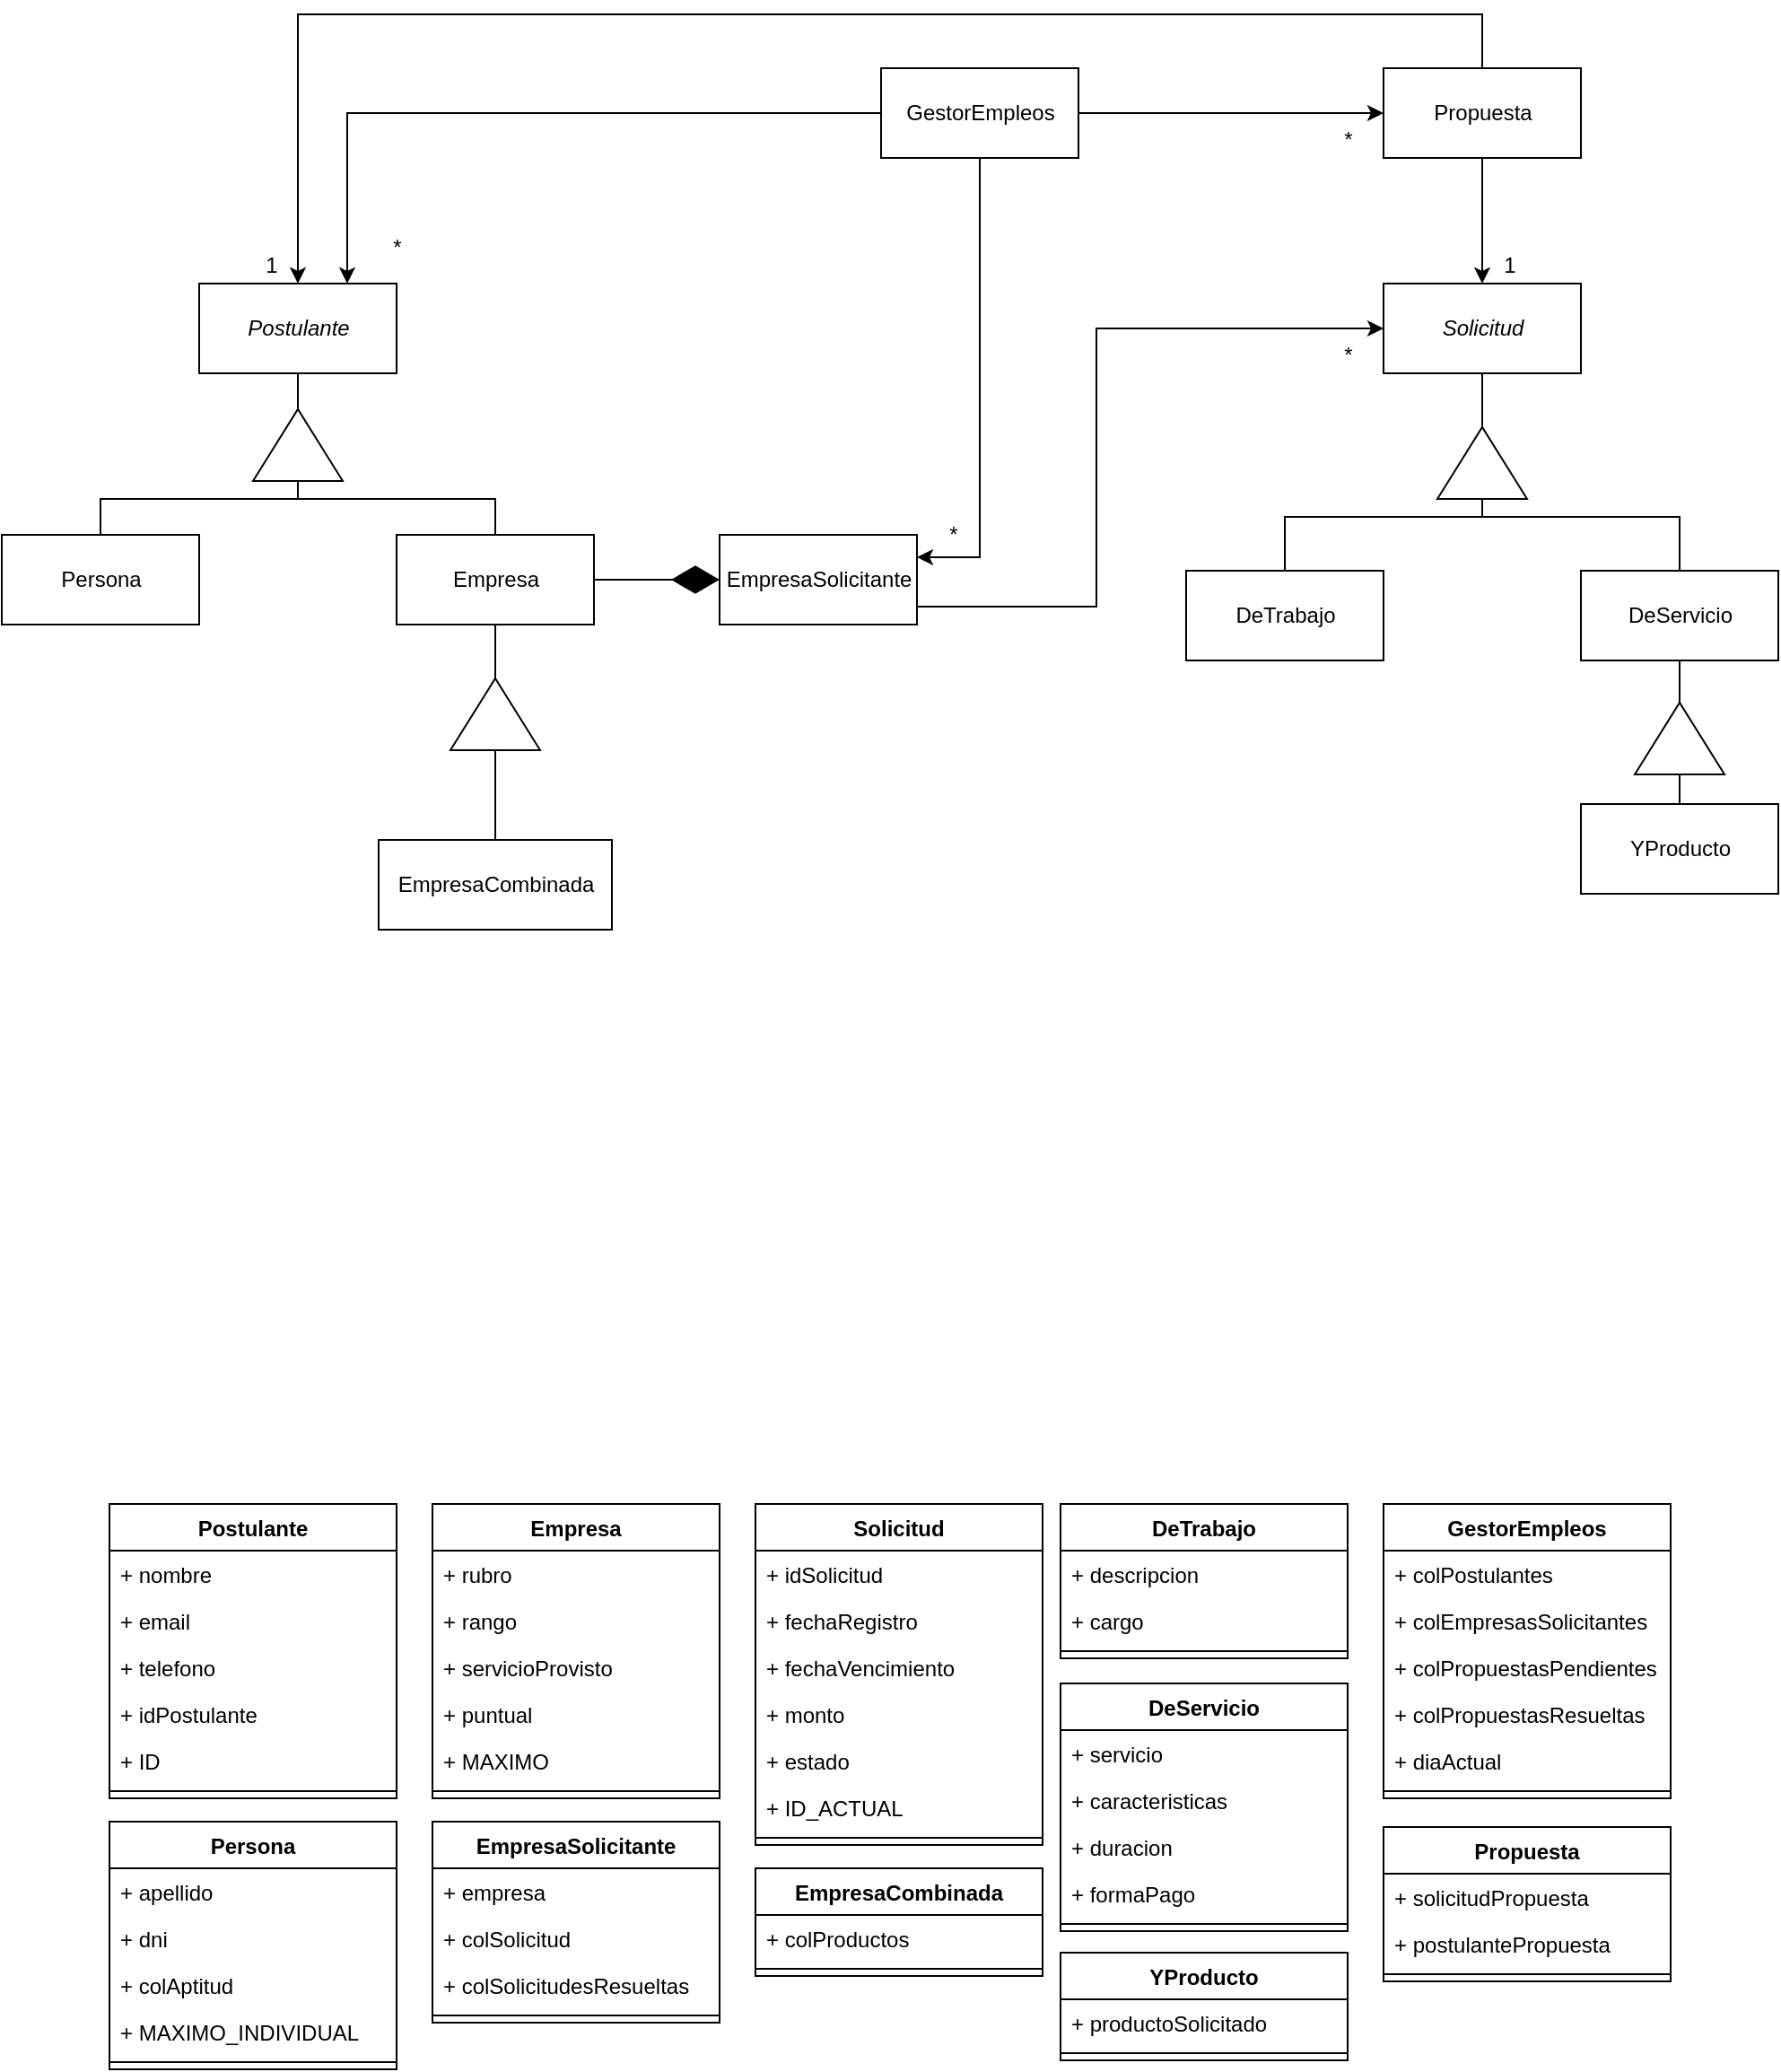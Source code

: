 <mxfile version="20.7.4" type="device" pages="8"><diagram id="Rmh5vajp5B6tmOzW7IGy" name="DiagramaClases"><mxGraphModel dx="1434" dy="884" grid="1" gridSize="10" guides="1" tooltips="1" connect="1" arrows="1" fold="1" page="1" pageScale="1" pageWidth="1169" pageHeight="827" math="0" shadow="0"><root><mxCell id="0"/><mxCell id="1" parent="0"/><mxCell id="wgsUROmpmdGPVrKxt4fr-1" value="Persona" style="html=1;" parent="1" vertex="1"><mxGeometry x="20" y="300" width="110" height="50" as="geometry"/></mxCell><mxCell id="wgsUROmpmdGPVrKxt4fr-15" style="edgeStyle=orthogonalEdgeStyle;rounded=0;orthogonalLoop=1;jettySize=auto;html=1;entryX=0;entryY=0;entryDx=25;entryDy=0;entryPerimeter=0;endArrow=none;endFill=0;" parent="1" source="wgsUROmpmdGPVrKxt4fr-2" target="wgsUROmpmdGPVrKxt4fr-14" edge="1"><mxGeometry relative="1" as="geometry"/></mxCell><mxCell id="wgsUROmpmdGPVrKxt4fr-2" value="Empresa" style="html=1;" parent="1" vertex="1"><mxGeometry x="240" y="300" width="110" height="50" as="geometry"/></mxCell><mxCell id="wgsUROmpmdGPVrKxt4fr-3" value="DeTrabajo" style="html=1;" parent="1" vertex="1"><mxGeometry x="680" y="320" width="110" height="50" as="geometry"/></mxCell><mxCell id="aTqtu3iL6g4VQJZkF_jW-4" style="edgeStyle=orthogonalEdgeStyle;rounded=0;orthogonalLoop=1;jettySize=auto;html=1;endArrow=none;endFill=0;" parent="1" source="wgsUROmpmdGPVrKxt4fr-4" target="aTqtu3iL6g4VQJZkF_jW-3" edge="1"><mxGeometry relative="1" as="geometry"/></mxCell><mxCell id="wgsUROmpmdGPVrKxt4fr-4" value="DeServicio" style="html=1;" parent="1" vertex="1"><mxGeometry x="900" y="320" width="110" height="50" as="geometry"/></mxCell><mxCell id="wgsUROmpmdGPVrKxt4fr-18" style="edgeStyle=orthogonalEdgeStyle;rounded=0;orthogonalLoop=1;jettySize=auto;html=1;entryX=0;entryY=0;entryDx=25;entryDy=0;entryPerimeter=0;endArrow=none;endFill=0;" parent="1" source="wgsUROmpmdGPVrKxt4fr-5" target="wgsUROmpmdGPVrKxt4fr-17" edge="1"><mxGeometry relative="1" as="geometry"/></mxCell><mxCell id="wgsUROmpmdGPVrKxt4fr-5" value="&lt;i&gt;Solicitud&lt;/i&gt;" style="html=1;" parent="1" vertex="1"><mxGeometry x="790" y="160" width="110" height="50" as="geometry"/></mxCell><mxCell id="wgsUROmpmdGPVrKxt4fr-22" style="edgeStyle=orthogonalEdgeStyle;rounded=0;orthogonalLoop=1;jettySize=auto;html=1;entryX=0.5;entryY=0;entryDx=0;entryDy=0;endArrow=classic;endFill=1;" parent="1" source="wgsUROmpmdGPVrKxt4fr-6" target="wgsUROmpmdGPVrKxt4fr-8" edge="1"><mxGeometry relative="1" as="geometry"><Array as="points"><mxPoint x="845" y="10"/><mxPoint x="185" y="10"/></Array></mxGeometry></mxCell><mxCell id="wgsUROmpmdGPVrKxt4fr-24" style="edgeStyle=orthogonalEdgeStyle;rounded=0;orthogonalLoop=1;jettySize=auto;html=1;entryX=0.5;entryY=0;entryDx=0;entryDy=0;endArrow=classic;endFill=1;" parent="1" source="wgsUROmpmdGPVrKxt4fr-6" target="wgsUROmpmdGPVrKxt4fr-5" edge="1"><mxGeometry relative="1" as="geometry"/></mxCell><mxCell id="wgsUROmpmdGPVrKxt4fr-6" value="Propuesta" style="html=1;" parent="1" vertex="1"><mxGeometry x="790" y="40" width="110" height="50" as="geometry"/></mxCell><mxCell id="wgsUROmpmdGPVrKxt4fr-21" style="edgeStyle=orthogonalEdgeStyle;rounded=0;orthogonalLoop=1;jettySize=auto;html=1;entryX=0.75;entryY=0;entryDx=0;entryDy=0;endArrow=classic;endFill=1;" parent="1" source="wgsUROmpmdGPVrKxt4fr-7" target="wgsUROmpmdGPVrKxt4fr-8" edge="1"><mxGeometry relative="1" as="geometry"/></mxCell><mxCell id="wgsUROmpmdGPVrKxt4fr-23" style="edgeStyle=orthogonalEdgeStyle;rounded=0;orthogonalLoop=1;jettySize=auto;html=1;endArrow=classic;endFill=1;" parent="1" source="wgsUROmpmdGPVrKxt4fr-7" target="wgsUROmpmdGPVrKxt4fr-6" edge="1"><mxGeometry relative="1" as="geometry"/></mxCell><mxCell id="wgsUROmpmdGPVrKxt4fr-26" style="edgeStyle=orthogonalEdgeStyle;rounded=0;orthogonalLoop=1;jettySize=auto;html=1;entryX=1;entryY=0.25;entryDx=0;entryDy=0;endArrow=classic;endFill=1;" parent="1" source="wgsUROmpmdGPVrKxt4fr-7" target="wgsUROmpmdGPVrKxt4fr-9" edge="1"><mxGeometry relative="1" as="geometry"><Array as="points"><mxPoint x="565" y="313"/></Array></mxGeometry></mxCell><mxCell id="wgsUROmpmdGPVrKxt4fr-7" value="GestorEmpleos" style="html=1;" parent="1" vertex="1"><mxGeometry x="510" y="40" width="110" height="50" as="geometry"/></mxCell><mxCell id="wgsUROmpmdGPVrKxt4fr-11" style="edgeStyle=orthogonalEdgeStyle;rounded=0;orthogonalLoop=1;jettySize=auto;html=1;endArrow=none;endFill=0;" parent="1" source="wgsUROmpmdGPVrKxt4fr-8" target="wgsUROmpmdGPVrKxt4fr-10" edge="1"><mxGeometry relative="1" as="geometry"/></mxCell><mxCell id="wgsUROmpmdGPVrKxt4fr-8" value="Postulante" style="html=1;fontStyle=2" parent="1" vertex="1"><mxGeometry x="130" y="160" width="110" height="50" as="geometry"/></mxCell><mxCell id="wgsUROmpmdGPVrKxt4fr-25" style="edgeStyle=orthogonalEdgeStyle;rounded=0;orthogonalLoop=1;jettySize=auto;html=1;endArrow=classic;endFill=1;" parent="1" source="wgsUROmpmdGPVrKxt4fr-9" target="wgsUROmpmdGPVrKxt4fr-5" edge="1"><mxGeometry relative="1" as="geometry"><Array as="points"><mxPoint x="630" y="340"/><mxPoint x="630" y="185"/></Array></mxGeometry></mxCell><mxCell id="wgsUROmpmdGPVrKxt4fr-9" value="EmpresaSolicitante" style="html=1;" parent="1" vertex="1"><mxGeometry x="420" y="300" width="110" height="50" as="geometry"/></mxCell><mxCell id="wgsUROmpmdGPVrKxt4fr-12" style="edgeStyle=orthogonalEdgeStyle;rounded=0;orthogonalLoop=1;jettySize=auto;html=1;entryX=0.5;entryY=0;entryDx=0;entryDy=0;endArrow=none;endFill=0;" parent="1" source="wgsUROmpmdGPVrKxt4fr-10" target="wgsUROmpmdGPVrKxt4fr-1" edge="1"><mxGeometry relative="1" as="geometry"><Array as="points"><mxPoint x="185" y="280"/><mxPoint x="75" y="280"/></Array></mxGeometry></mxCell><mxCell id="wgsUROmpmdGPVrKxt4fr-13" style="edgeStyle=orthogonalEdgeStyle;rounded=0;orthogonalLoop=1;jettySize=auto;html=1;endArrow=none;endFill=0;" parent="1" source="wgsUROmpmdGPVrKxt4fr-10" target="wgsUROmpmdGPVrKxt4fr-2" edge="1"><mxGeometry relative="1" as="geometry"><Array as="points"><mxPoint x="185" y="280"/><mxPoint x="295" y="280"/></Array></mxGeometry></mxCell><mxCell id="wgsUROmpmdGPVrKxt4fr-10" value="" style="verticalLabelPosition=bottom;verticalAlign=top;html=1;shape=mxgraph.basic.acute_triangle;dx=0.5;" parent="1" vertex="1"><mxGeometry x="160" y="230" width="50" height="40" as="geometry"/></mxCell><mxCell id="QI4XVFAcf6GuJGOMjLP6-2" style="edgeStyle=orthogonalEdgeStyle;rounded=0;orthogonalLoop=1;jettySize=auto;html=1;endArrow=none;endFill=0;" edge="1" parent="1" source="wgsUROmpmdGPVrKxt4fr-14" target="QI4XVFAcf6GuJGOMjLP6-1"><mxGeometry relative="1" as="geometry"/></mxCell><mxCell id="wgsUROmpmdGPVrKxt4fr-14" value="" style="verticalLabelPosition=bottom;verticalAlign=top;html=1;shape=mxgraph.basic.acute_triangle;dx=0.5;" parent="1" vertex="1"><mxGeometry x="270" y="380" width="50" height="40" as="geometry"/></mxCell><mxCell id="wgsUROmpmdGPVrKxt4fr-19" style="edgeStyle=orthogonalEdgeStyle;rounded=0;orthogonalLoop=1;jettySize=auto;html=1;entryX=0.5;entryY=0;entryDx=0;entryDy=0;endArrow=none;endFill=0;" parent="1" source="wgsUROmpmdGPVrKxt4fr-17" target="wgsUROmpmdGPVrKxt4fr-4" edge="1"><mxGeometry relative="1" as="geometry"><Array as="points"><mxPoint x="845" y="290"/><mxPoint x="955" y="290"/></Array></mxGeometry></mxCell><mxCell id="wgsUROmpmdGPVrKxt4fr-20" style="edgeStyle=orthogonalEdgeStyle;rounded=0;orthogonalLoop=1;jettySize=auto;html=1;entryX=0.5;entryY=0;entryDx=0;entryDy=0;endArrow=none;endFill=0;" parent="1" source="wgsUROmpmdGPVrKxt4fr-17" target="wgsUROmpmdGPVrKxt4fr-3" edge="1"><mxGeometry relative="1" as="geometry"><Array as="points"><mxPoint x="845" y="290"/><mxPoint x="735" y="290"/></Array></mxGeometry></mxCell><mxCell id="wgsUROmpmdGPVrKxt4fr-17" value="" style="verticalLabelPosition=bottom;verticalAlign=top;html=1;shape=mxgraph.basic.acute_triangle;dx=0.5;" parent="1" vertex="1"><mxGeometry x="820" y="240" width="50" height="40" as="geometry"/></mxCell><mxCell id="vWt04YyQkBA8ZdfezOOG-1" value="Postulante" style="swimlane;fontStyle=1;align=center;verticalAlign=top;childLayout=stackLayout;horizontal=1;startSize=26;horizontalStack=0;resizeParent=1;resizeParentMax=0;resizeLast=0;collapsible=1;marginBottom=0;" parent="1" vertex="1"><mxGeometry x="80" y="840" width="160" height="164" as="geometry"/></mxCell><mxCell id="vWt04YyQkBA8ZdfezOOG-2" value="+ nombre" style="text;strokeColor=none;fillColor=none;align=left;verticalAlign=top;spacingLeft=4;spacingRight=4;overflow=hidden;rotatable=0;points=[[0,0.5],[1,0.5]];portConstraint=eastwest;" parent="vWt04YyQkBA8ZdfezOOG-1" vertex="1"><mxGeometry y="26" width="160" height="26" as="geometry"/></mxCell><mxCell id="vWt04YyQkBA8ZdfezOOG-33" value="+ email&#10;" style="text;strokeColor=none;fillColor=none;align=left;verticalAlign=top;spacingLeft=4;spacingRight=4;overflow=hidden;rotatable=0;points=[[0,0.5],[1,0.5]];portConstraint=eastwest;" parent="vWt04YyQkBA8ZdfezOOG-1" vertex="1"><mxGeometry y="52" width="160" height="26" as="geometry"/></mxCell><mxCell id="BR1IZxmr4ZAgPc1Z10za-1" value="+ telefono&#10;" style="text;strokeColor=none;fillColor=none;align=left;verticalAlign=top;spacingLeft=4;spacingRight=4;overflow=hidden;rotatable=0;points=[[0,0.5],[1,0.5]];portConstraint=eastwest;" parent="vWt04YyQkBA8ZdfezOOG-1" vertex="1"><mxGeometry y="78" width="160" height="26" as="geometry"/></mxCell><mxCell id="BR1IZxmr4ZAgPc1Z10za-3" value="+ idPostulante" style="text;strokeColor=none;fillColor=none;align=left;verticalAlign=top;spacingLeft=4;spacingRight=4;overflow=hidden;rotatable=0;points=[[0,0.5],[1,0.5]];portConstraint=eastwest;" parent="vWt04YyQkBA8ZdfezOOG-1" vertex="1"><mxGeometry y="104" width="160" height="26" as="geometry"/></mxCell><mxCell id="lXpIHZKCA8LEVbh7owhk-1" value="+ ID" style="text;strokeColor=none;fillColor=none;align=left;verticalAlign=top;spacingLeft=4;spacingRight=4;overflow=hidden;rotatable=0;points=[[0,0.5],[1,0.5]];portConstraint=eastwest;" parent="vWt04YyQkBA8ZdfezOOG-1" vertex="1"><mxGeometry y="130" width="160" height="26" as="geometry"/></mxCell><mxCell id="vWt04YyQkBA8ZdfezOOG-3" value="" style="line;strokeWidth=1;fillColor=none;align=left;verticalAlign=middle;spacingTop=-1;spacingLeft=3;spacingRight=3;rotatable=0;labelPosition=right;points=[];portConstraint=eastwest;" parent="vWt04YyQkBA8ZdfezOOG-1" vertex="1"><mxGeometry y="156" width="160" height="8" as="geometry"/></mxCell><mxCell id="vWt04YyQkBA8ZdfezOOG-9" value="Empresa" style="swimlane;fontStyle=1;align=center;verticalAlign=top;childLayout=stackLayout;horizontal=1;startSize=26;horizontalStack=0;resizeParent=1;resizeParentMax=0;resizeLast=0;collapsible=1;marginBottom=0;" parent="1" vertex="1"><mxGeometry x="260" y="840" width="160" height="164" as="geometry"/></mxCell><mxCell id="vWt04YyQkBA8ZdfezOOG-10" value="+ rubro" style="text;strokeColor=none;fillColor=none;align=left;verticalAlign=top;spacingLeft=4;spacingRight=4;overflow=hidden;rotatable=0;points=[[0,0.5],[1,0.5]];portConstraint=eastwest;" parent="vWt04YyQkBA8ZdfezOOG-9" vertex="1"><mxGeometry y="26" width="160" height="26" as="geometry"/></mxCell><mxCell id="I4pMlurDlPHnPMzSOhOz-2" value="+ rango" style="text;strokeColor=none;fillColor=none;align=left;verticalAlign=top;spacingLeft=4;spacingRight=4;overflow=hidden;rotatable=0;points=[[0,0.5],[1,0.5]];portConstraint=eastwest;" parent="vWt04YyQkBA8ZdfezOOG-9" vertex="1"><mxGeometry y="52" width="160" height="26" as="geometry"/></mxCell><mxCell id="vWt04YyQkBA8ZdfezOOG-34" value="+ servicioProvisto" style="text;strokeColor=none;fillColor=none;align=left;verticalAlign=top;spacingLeft=4;spacingRight=4;overflow=hidden;rotatable=0;points=[[0,0.5],[1,0.5]];portConstraint=eastwest;" parent="vWt04YyQkBA8ZdfezOOG-9" vertex="1"><mxGeometry y="78" width="160" height="26" as="geometry"/></mxCell><mxCell id="mjt1ivYOQFKRJAayzimU-34" value="+ puntual" style="text;strokeColor=none;fillColor=none;align=left;verticalAlign=top;spacingLeft=4;spacingRight=4;overflow=hidden;rotatable=0;points=[[0,0.5],[1,0.5]];portConstraint=eastwest;" parent="vWt04YyQkBA8ZdfezOOG-9" vertex="1"><mxGeometry y="104" width="160" height="26" as="geometry"/></mxCell><mxCell id="-5MPFsRo02MCc4L7n4sZ-2" value="+ MAXIMO" style="text;strokeColor=none;fillColor=none;align=left;verticalAlign=top;spacingLeft=4;spacingRight=4;overflow=hidden;rotatable=0;points=[[0,0.5],[1,0.5]];portConstraint=eastwest;" parent="vWt04YyQkBA8ZdfezOOG-9" vertex="1"><mxGeometry y="130" width="160" height="26" as="geometry"/></mxCell><mxCell id="vWt04YyQkBA8ZdfezOOG-11" value="" style="line;strokeWidth=1;fillColor=none;align=left;verticalAlign=middle;spacingTop=-1;spacingLeft=3;spacingRight=3;rotatable=0;labelPosition=right;points=[];portConstraint=eastwest;" parent="vWt04YyQkBA8ZdfezOOG-9" vertex="1"><mxGeometry y="156" width="160" height="8" as="geometry"/></mxCell><mxCell id="vWt04YyQkBA8ZdfezOOG-13" value="Solicitud" style="swimlane;fontStyle=1;align=center;verticalAlign=top;childLayout=stackLayout;horizontal=1;startSize=26;horizontalStack=0;resizeParent=1;resizeParentMax=0;resizeLast=0;collapsible=1;marginBottom=0;" parent="1" vertex="1"><mxGeometry x="440" y="840" width="160" height="190" as="geometry"/></mxCell><mxCell id="vWt04YyQkBA8ZdfezOOG-14" value="+ idSolicitud" style="text;strokeColor=none;fillColor=none;align=left;verticalAlign=top;spacingLeft=4;spacingRight=4;overflow=hidden;rotatable=0;points=[[0,0.5],[1,0.5]];portConstraint=eastwest;" parent="vWt04YyQkBA8ZdfezOOG-13" vertex="1"><mxGeometry y="26" width="160" height="26" as="geometry"/></mxCell><mxCell id="vWt04YyQkBA8ZdfezOOG-40" value="+ fechaRegistro" style="text;strokeColor=none;fillColor=none;align=left;verticalAlign=top;spacingLeft=4;spacingRight=4;overflow=hidden;rotatable=0;points=[[0,0.5],[1,0.5]];portConstraint=eastwest;" parent="vWt04YyQkBA8ZdfezOOG-13" vertex="1"><mxGeometry y="52" width="160" height="26" as="geometry"/></mxCell><mxCell id="I4pMlurDlPHnPMzSOhOz-9" value="+ fechaVencimiento" style="text;strokeColor=none;fillColor=none;align=left;verticalAlign=top;spacingLeft=4;spacingRight=4;overflow=hidden;rotatable=0;points=[[0,0.5],[1,0.5]];portConstraint=eastwest;" parent="vWt04YyQkBA8ZdfezOOG-13" vertex="1"><mxGeometry y="78" width="160" height="26" as="geometry"/></mxCell><mxCell id="D1T5208f1UkRkYPO2CKE-1" value="+ monto" style="text;strokeColor=none;fillColor=none;align=left;verticalAlign=top;spacingLeft=4;spacingRight=4;overflow=hidden;rotatable=0;points=[[0,0.5],[1,0.5]];portConstraint=eastwest;" parent="vWt04YyQkBA8ZdfezOOG-13" vertex="1"><mxGeometry y="104" width="160" height="26" as="geometry"/></mxCell><mxCell id="aa14ZpPHJBBDvKH6fEne-1" value="+ estado" style="text;strokeColor=none;fillColor=none;align=left;verticalAlign=top;spacingLeft=4;spacingRight=4;overflow=hidden;rotatable=0;points=[[0,0.5],[1,0.5]];portConstraint=eastwest;" parent="vWt04YyQkBA8ZdfezOOG-13" vertex="1"><mxGeometry y="130" width="160" height="26" as="geometry"/></mxCell><mxCell id="hRcndGoTCWiQ-ysX28Oa-7" value="+ ID_ACTUAL" style="text;strokeColor=none;fillColor=none;align=left;verticalAlign=top;spacingLeft=4;spacingRight=4;overflow=hidden;rotatable=0;points=[[0,0.5],[1,0.5]];portConstraint=eastwest;" parent="vWt04YyQkBA8ZdfezOOG-13" vertex="1"><mxGeometry y="156" width="160" height="26" as="geometry"/></mxCell><mxCell id="vWt04YyQkBA8ZdfezOOG-15" value="" style="line;strokeWidth=1;fillColor=none;align=left;verticalAlign=middle;spacingTop=-1;spacingLeft=3;spacingRight=3;rotatable=0;labelPosition=right;points=[];portConstraint=eastwest;" parent="vWt04YyQkBA8ZdfezOOG-13" vertex="1"><mxGeometry y="182" width="160" height="8" as="geometry"/></mxCell><mxCell id="vWt04YyQkBA8ZdfezOOG-17" value="DeTrabajo" style="swimlane;fontStyle=1;align=center;verticalAlign=top;childLayout=stackLayout;horizontal=1;startSize=26;horizontalStack=0;resizeParent=1;resizeParentMax=0;resizeLast=0;collapsible=1;marginBottom=0;" parent="1" vertex="1"><mxGeometry x="610" y="840" width="160" height="86" as="geometry"/></mxCell><mxCell id="vWt04YyQkBA8ZdfezOOG-42" value="+ descripcion" style="text;strokeColor=none;fillColor=none;align=left;verticalAlign=top;spacingLeft=4;spacingRight=4;overflow=hidden;rotatable=0;points=[[0,0.5],[1,0.5]];portConstraint=eastwest;" parent="vWt04YyQkBA8ZdfezOOG-17" vertex="1"><mxGeometry y="26" width="160" height="26" as="geometry"/></mxCell><mxCell id="-Ibc6S9erktNkBCiJTAo-3" value="+ cargo" style="text;strokeColor=none;fillColor=none;align=left;verticalAlign=top;spacingLeft=4;spacingRight=4;overflow=hidden;rotatable=0;points=[[0,0.5],[1,0.5]];portConstraint=eastwest;" parent="vWt04YyQkBA8ZdfezOOG-17" vertex="1"><mxGeometry y="52" width="160" height="26" as="geometry"/></mxCell><mxCell id="vWt04YyQkBA8ZdfezOOG-19" value="" style="line;strokeWidth=1;fillColor=none;align=left;verticalAlign=middle;spacingTop=-1;spacingLeft=3;spacingRight=3;rotatable=0;labelPosition=right;points=[];portConstraint=eastwest;" parent="vWt04YyQkBA8ZdfezOOG-17" vertex="1"><mxGeometry y="78" width="160" height="8" as="geometry"/></mxCell><mxCell id="vWt04YyQkBA8ZdfezOOG-21" value="DeServicio" style="swimlane;fontStyle=1;align=center;verticalAlign=top;childLayout=stackLayout;horizontal=1;startSize=26;horizontalStack=0;resizeParent=1;resizeParentMax=0;resizeLast=0;collapsible=1;marginBottom=0;" parent="1" vertex="1"><mxGeometry x="610" y="940" width="160" height="138" as="geometry"/></mxCell><mxCell id="I4pMlurDlPHnPMzSOhOz-5" value="+ servicio" style="text;strokeColor=none;fillColor=none;align=left;verticalAlign=top;spacingLeft=4;spacingRight=4;overflow=hidden;rotatable=0;points=[[0,0.5],[1,0.5]];portConstraint=eastwest;" parent="vWt04YyQkBA8ZdfezOOG-21" vertex="1"><mxGeometry y="26" width="160" height="26" as="geometry"/></mxCell><mxCell id="SMZZ2-_vGaY0Hn5CTl3b-1" value="+ caracteristicas" style="text;strokeColor=none;fillColor=none;align=left;verticalAlign=top;spacingLeft=4;spacingRight=4;overflow=hidden;rotatable=0;points=[[0,0.5],[1,0.5]];portConstraint=eastwest;" parent="vWt04YyQkBA8ZdfezOOG-21" vertex="1"><mxGeometry y="52" width="160" height="26" as="geometry"/></mxCell><mxCell id="hRcndGoTCWiQ-ysX28Oa-4" value="+ duracion" style="text;strokeColor=none;fillColor=none;align=left;verticalAlign=top;spacingLeft=4;spacingRight=4;overflow=hidden;rotatable=0;points=[[0,0.5],[1,0.5]];portConstraint=eastwest;" parent="vWt04YyQkBA8ZdfezOOG-21" vertex="1"><mxGeometry y="78" width="160" height="26" as="geometry"/></mxCell><mxCell id="hRcndGoTCWiQ-ysX28Oa-5" value="+ formaPago" style="text;strokeColor=none;fillColor=none;align=left;verticalAlign=top;spacingLeft=4;spacingRight=4;overflow=hidden;rotatable=0;points=[[0,0.5],[1,0.5]];portConstraint=eastwest;" parent="vWt04YyQkBA8ZdfezOOG-21" vertex="1"><mxGeometry y="104" width="160" height="26" as="geometry"/></mxCell><mxCell id="vWt04YyQkBA8ZdfezOOG-23" value="" style="line;strokeWidth=1;fillColor=none;align=left;verticalAlign=middle;spacingTop=-1;spacingLeft=3;spacingRight=3;rotatable=0;labelPosition=right;points=[];portConstraint=eastwest;" parent="vWt04YyQkBA8ZdfezOOG-21" vertex="1"><mxGeometry y="130" width="160" height="8" as="geometry"/></mxCell><mxCell id="vWt04YyQkBA8ZdfezOOG-25" value="GestorEmpleos" style="swimlane;fontStyle=1;align=center;verticalAlign=top;childLayout=stackLayout;horizontal=1;startSize=26;horizontalStack=0;resizeParent=1;resizeParentMax=0;resizeLast=0;collapsible=1;marginBottom=0;" parent="1" vertex="1"><mxGeometry x="790" y="840" width="160" height="164" as="geometry"/></mxCell><mxCell id="vWt04YyQkBA8ZdfezOOG-26" value="+ colPostulantes" style="text;strokeColor=none;fillColor=none;align=left;verticalAlign=top;spacingLeft=4;spacingRight=4;overflow=hidden;rotatable=0;points=[[0,0.5],[1,0.5]];portConstraint=eastwest;" parent="vWt04YyQkBA8ZdfezOOG-25" vertex="1"><mxGeometry y="26" width="160" height="26" as="geometry"/></mxCell><mxCell id="I4pMlurDlPHnPMzSOhOz-12" value="+ colEmpresasSolicitantes" style="text;strokeColor=none;fillColor=none;align=left;verticalAlign=top;spacingLeft=4;spacingRight=4;overflow=hidden;rotatable=0;points=[[0,0.5],[1,0.5]];portConstraint=eastwest;" parent="vWt04YyQkBA8ZdfezOOG-25" vertex="1"><mxGeometry y="52" width="160" height="26" as="geometry"/></mxCell><mxCell id="I4pMlurDlPHnPMzSOhOz-8" value="+ colPropuestasPendientes" style="text;strokeColor=none;fillColor=none;align=left;verticalAlign=top;spacingLeft=4;spacingRight=4;overflow=hidden;rotatable=0;points=[[0,0.5],[1,0.5]];portConstraint=eastwest;" parent="vWt04YyQkBA8ZdfezOOG-25" vertex="1"><mxGeometry y="78" width="160" height="26" as="geometry"/></mxCell><mxCell id="QI4XVFAcf6GuJGOMjLP6-10" value="+ colPropuestasResueltas" style="text;strokeColor=none;fillColor=none;align=left;verticalAlign=top;spacingLeft=4;spacingRight=4;overflow=hidden;rotatable=0;points=[[0,0.5],[1,0.5]];portConstraint=eastwest;" vertex="1" parent="vWt04YyQkBA8ZdfezOOG-25"><mxGeometry y="104" width="160" height="26" as="geometry"/></mxCell><mxCell id="BSkDOk3btVhRlW0VS_TD-1" value="+ diaActual" style="text;strokeColor=none;fillColor=none;align=left;verticalAlign=top;spacingLeft=4;spacingRight=4;overflow=hidden;rotatable=0;points=[[0,0.5],[1,0.5]];portConstraint=eastwest;" parent="vWt04YyQkBA8ZdfezOOG-25" vertex="1"><mxGeometry y="130" width="160" height="26" as="geometry"/></mxCell><mxCell id="vWt04YyQkBA8ZdfezOOG-27" value="" style="line;strokeWidth=1;fillColor=none;align=left;verticalAlign=middle;spacingTop=-1;spacingLeft=3;spacingRight=3;rotatable=0;labelPosition=right;points=[];portConstraint=eastwest;" parent="vWt04YyQkBA8ZdfezOOG-25" vertex="1"><mxGeometry y="156" width="160" height="8" as="geometry"/></mxCell><mxCell id="vWt04YyQkBA8ZdfezOOG-29" value="Propuesta" style="swimlane;fontStyle=1;align=center;verticalAlign=top;childLayout=stackLayout;horizontal=1;startSize=26;horizontalStack=0;resizeParent=1;resizeParentMax=0;resizeLast=0;collapsible=1;marginBottom=0;" parent="1" vertex="1"><mxGeometry x="790" y="1020" width="160" height="86" as="geometry"/></mxCell><mxCell id="vWt04YyQkBA8ZdfezOOG-30" value="+ solicitudPropuesta" style="text;strokeColor=none;fillColor=none;align=left;verticalAlign=top;spacingLeft=4;spacingRight=4;overflow=hidden;rotatable=0;points=[[0,0.5],[1,0.5]];portConstraint=eastwest;" parent="vWt04YyQkBA8ZdfezOOG-29" vertex="1"><mxGeometry y="26" width="160" height="26" as="geometry"/></mxCell><mxCell id="I4pMlurDlPHnPMzSOhOz-10" value="+ postulantePropuesta" style="text;strokeColor=none;fillColor=none;align=left;verticalAlign=top;spacingLeft=4;spacingRight=4;overflow=hidden;rotatable=0;points=[[0,0.5],[1,0.5]];portConstraint=eastwest;" parent="vWt04YyQkBA8ZdfezOOG-29" vertex="1"><mxGeometry y="52" width="160" height="26" as="geometry"/></mxCell><mxCell id="vWt04YyQkBA8ZdfezOOG-31" value="" style="line;strokeWidth=1;fillColor=none;align=left;verticalAlign=middle;spacingTop=-1;spacingLeft=3;spacingRight=3;rotatable=0;labelPosition=right;points=[];portConstraint=eastwest;" parent="vWt04YyQkBA8ZdfezOOG-29" vertex="1"><mxGeometry y="78" width="160" height="8" as="geometry"/></mxCell><mxCell id="I4pMlurDlPHnPMzSOhOz-13" value="*" style="text;html=1;align=center;verticalAlign=middle;resizable=0;points=[];autosize=1;" parent="1" vertex="1"><mxGeometry x="230" y="130" width="20" height="20" as="geometry"/></mxCell><mxCell id="I4pMlurDlPHnPMzSOhOz-14" value="*" style="text;html=1;align=center;verticalAlign=middle;resizable=0;points=[];autosize=1;" parent="1" vertex="1"><mxGeometry x="760" y="70" width="20" height="20" as="geometry"/></mxCell><mxCell id="I4pMlurDlPHnPMzSOhOz-15" value="1" style="text;html=1;align=center;verticalAlign=middle;resizable=0;points=[];autosize=1;" parent="1" vertex="1"><mxGeometry x="850" y="140" width="20" height="20" as="geometry"/></mxCell><mxCell id="I4pMlurDlPHnPMzSOhOz-16" value="1" style="text;html=1;align=center;verticalAlign=middle;resizable=0;points=[];autosize=1;" parent="1" vertex="1"><mxGeometry x="160" y="140" width="20" height="20" as="geometry"/></mxCell><mxCell id="I4pMlurDlPHnPMzSOhOz-17" value="*" style="text;html=1;align=center;verticalAlign=middle;resizable=0;points=[];autosize=1;" parent="1" vertex="1"><mxGeometry x="540" y="290" width="20" height="20" as="geometry"/></mxCell><mxCell id="I4pMlurDlPHnPMzSOhOz-18" value="*" style="text;html=1;align=center;verticalAlign=middle;resizable=0;points=[];autosize=1;" parent="1" vertex="1"><mxGeometry x="760" y="190" width="20" height="20" as="geometry"/></mxCell><mxCell id="aTqtu3iL6g4VQJZkF_jW-11" style="edgeStyle=orthogonalEdgeStyle;rounded=0;orthogonalLoop=1;jettySize=auto;html=1;entryX=0.5;entryY=0;entryDx=0;entryDy=0;endArrow=none;endFill=0;" parent="1" source="aTqtu3iL6g4VQJZkF_jW-3" target="aTqtu3iL6g4VQJZkF_jW-9" edge="1"><mxGeometry relative="1" as="geometry"><Array as="points"><mxPoint x="955" y="440"/><mxPoint x="955" y="440"/></Array></mxGeometry></mxCell><mxCell id="aTqtu3iL6g4VQJZkF_jW-3" value="" style="verticalLabelPosition=bottom;verticalAlign=top;html=1;shape=mxgraph.basic.acute_triangle;dx=0.5;" parent="1" vertex="1"><mxGeometry x="930" y="393.5" width="50" height="40" as="geometry"/></mxCell><mxCell id="aTqtu3iL6g4VQJZkF_jW-9" value="YProducto" style="html=1;" parent="1" vertex="1"><mxGeometry x="900" y="450" width="110" height="50" as="geometry"/></mxCell><mxCell id="mjt1ivYOQFKRJAayzimU-26" value="YProducto" style="swimlane;fontStyle=1;align=center;verticalAlign=top;childLayout=stackLayout;horizontal=1;startSize=26;horizontalStack=0;resizeParent=1;resizeParentMax=0;resizeLast=0;collapsible=1;marginBottom=0;" parent="1" vertex="1"><mxGeometry x="610" y="1090" width="160" height="60" as="geometry"/></mxCell><mxCell id="mjt1ivYOQFKRJAayzimU-27" value="+ productoSolicitado " style="text;strokeColor=none;fillColor=none;align=left;verticalAlign=top;spacingLeft=4;spacingRight=4;overflow=hidden;rotatable=0;points=[[0,0.5],[1,0.5]];portConstraint=eastwest;" parent="mjt1ivYOQFKRJAayzimU-26" vertex="1"><mxGeometry y="26" width="160" height="26" as="geometry"/></mxCell><mxCell id="mjt1ivYOQFKRJAayzimU-29" value="" style="line;strokeWidth=1;fillColor=none;align=left;verticalAlign=middle;spacingTop=-1;spacingLeft=3;spacingRight=3;rotatable=0;labelPosition=right;points=[];portConstraint=eastwest;" parent="mjt1ivYOQFKRJAayzimU-26" vertex="1"><mxGeometry y="52" width="160" height="8" as="geometry"/></mxCell><mxCell id="vWt04YyQkBA8ZdfezOOG-5" value="Persona" style="swimlane;fontStyle=1;align=center;verticalAlign=top;childLayout=stackLayout;horizontal=1;startSize=26;horizontalStack=0;resizeParent=1;resizeParentMax=0;resizeLast=0;collapsible=1;marginBottom=0;" parent="1" vertex="1"><mxGeometry x="80" y="1017" width="160" height="138" as="geometry"/></mxCell><mxCell id="BR1IZxmr4ZAgPc1Z10za-2" value="+ apellido" style="text;strokeColor=none;fillColor=none;align=left;verticalAlign=top;spacingLeft=4;spacingRight=4;overflow=hidden;rotatable=0;points=[[0,0.5],[1,0.5]];portConstraint=eastwest;" parent="vWt04YyQkBA8ZdfezOOG-5" vertex="1"><mxGeometry y="26" width="160" height="26" as="geometry"/></mxCell><mxCell id="QaxN2LeZxBFsvJMF2gfs-1" value="+ dni" style="text;strokeColor=none;fillColor=none;align=left;verticalAlign=top;spacingLeft=4;spacingRight=4;overflow=hidden;rotatable=0;points=[[0,0.5],[1,0.5]];portConstraint=eastwest;" parent="vWt04YyQkBA8ZdfezOOG-5" vertex="1"><mxGeometry y="52" width="160" height="26" as="geometry"/></mxCell><mxCell id="vWt04YyQkBA8ZdfezOOG-6" value="+ colAptitud&#10;" style="text;strokeColor=none;fillColor=none;align=left;verticalAlign=top;spacingLeft=4;spacingRight=4;overflow=hidden;rotatable=0;points=[[0,0.5],[1,0.5]];portConstraint=eastwest;" parent="vWt04YyQkBA8ZdfezOOG-5" vertex="1"><mxGeometry y="78" width="160" height="26" as="geometry"/></mxCell><mxCell id="mjt1ivYOQFKRJAayzimU-35" value="+ MAXIMO_INDIVIDUAL&#10;" style="text;strokeColor=none;fillColor=none;align=left;verticalAlign=top;spacingLeft=4;spacingRight=4;overflow=hidden;rotatable=0;points=[[0,0.5],[1,0.5]];portConstraint=eastwest;" parent="vWt04YyQkBA8ZdfezOOG-5" vertex="1"><mxGeometry y="104" width="160" height="26" as="geometry"/></mxCell><mxCell id="vWt04YyQkBA8ZdfezOOG-7" value="" style="line;strokeWidth=1;fillColor=none;align=left;verticalAlign=middle;spacingTop=-1;spacingLeft=3;spacingRight=3;rotatable=0;labelPosition=right;points=[];portConstraint=eastwest;" parent="vWt04YyQkBA8ZdfezOOG-5" vertex="1"><mxGeometry y="130" width="160" height="8" as="geometry"/></mxCell><mxCell id="vWt04YyQkBA8ZdfezOOG-35" value="EmpresaSolicitante" style="swimlane;fontStyle=1;align=center;verticalAlign=top;childLayout=stackLayout;horizontal=1;startSize=26;horizontalStack=0;resizeParent=1;resizeParentMax=0;resizeLast=0;collapsible=1;marginBottom=0;" parent="1" vertex="1"><mxGeometry x="260" y="1017" width="160" height="112" as="geometry"/></mxCell><mxCell id="vWt04YyQkBA8ZdfezOOG-36" value="+ empresa" style="text;strokeColor=none;fillColor=none;align=left;verticalAlign=top;spacingLeft=4;spacingRight=4;overflow=hidden;rotatable=0;points=[[0,0.5],[1,0.5]];portConstraint=eastwest;" parent="vWt04YyQkBA8ZdfezOOG-35" vertex="1"><mxGeometry y="26" width="160" height="26" as="geometry"/></mxCell><mxCell id="QI4XVFAcf6GuJGOMjLP6-9" value="+ colSolicitud" style="text;strokeColor=none;fillColor=none;align=left;verticalAlign=top;spacingLeft=4;spacingRight=4;overflow=hidden;rotatable=0;points=[[0,0.5],[1,0.5]];portConstraint=eastwest;" vertex="1" parent="vWt04YyQkBA8ZdfezOOG-35"><mxGeometry y="52" width="160" height="26" as="geometry"/></mxCell><mxCell id="_zfrFJMZ44JtupEkBIrq-1" value="+ colSolicitudesResueltas" style="text;strokeColor=none;fillColor=none;align=left;verticalAlign=top;spacingLeft=4;spacingRight=4;overflow=hidden;rotatable=0;points=[[0,0.5],[1,0.5]];portConstraint=eastwest;" parent="vWt04YyQkBA8ZdfezOOG-35" vertex="1"><mxGeometry y="78" width="160" height="26" as="geometry"/></mxCell><mxCell id="vWt04YyQkBA8ZdfezOOG-38" value="" style="line;strokeWidth=1;fillColor=none;align=left;verticalAlign=middle;spacingTop=-1;spacingLeft=3;spacingRight=3;rotatable=0;labelPosition=right;points=[];portConstraint=eastwest;" parent="vWt04YyQkBA8ZdfezOOG-35" vertex="1"><mxGeometry y="104" width="160" height="8" as="geometry"/></mxCell><mxCell id="QI4XVFAcf6GuJGOMjLP6-1" value="EmpresaCombinada" style="html=1;" vertex="1" parent="1"><mxGeometry x="230" y="470" width="130" height="50" as="geometry"/></mxCell><mxCell id="QI4XVFAcf6GuJGOMjLP6-3" value="" style="endArrow=diamondThin;endFill=1;endSize=24;html=1;rounded=0;exitX=1;exitY=0.5;exitDx=0;exitDy=0;entryX=0;entryY=0.5;entryDx=0;entryDy=0;" edge="1" parent="1" source="wgsUROmpmdGPVrKxt4fr-2" target="wgsUROmpmdGPVrKxt4fr-9"><mxGeometry width="160" relative="1" as="geometry"><mxPoint x="260" y="324.5" as="sourcePoint"/><mxPoint x="400" y="325" as="targetPoint"/></mxGeometry></mxCell><mxCell id="QI4XVFAcf6GuJGOMjLP6-4" value="EmpresaCombinada" style="swimlane;fontStyle=1;align=center;verticalAlign=top;childLayout=stackLayout;horizontal=1;startSize=26;horizontalStack=0;resizeParent=1;resizeParentMax=0;resizeLast=0;collapsible=1;marginBottom=0;" vertex="1" parent="1"><mxGeometry x="440" y="1043" width="160" height="60" as="geometry"/></mxCell><mxCell id="QI4XVFAcf6GuJGOMjLP6-5" value="+ colProductos" style="text;strokeColor=none;fillColor=none;align=left;verticalAlign=top;spacingLeft=4;spacingRight=4;overflow=hidden;rotatable=0;points=[[0,0.5],[1,0.5]];portConstraint=eastwest;" vertex="1" parent="QI4XVFAcf6GuJGOMjLP6-4"><mxGeometry y="26" width="160" height="26" as="geometry"/></mxCell><mxCell id="QI4XVFAcf6GuJGOMjLP6-7" value="" style="line;strokeWidth=1;fillColor=none;align=left;verticalAlign=middle;spacingTop=-1;spacingLeft=3;spacingRight=3;rotatable=0;labelPosition=right;points=[];portConstraint=eastwest;" vertex="1" parent="QI4XVFAcf6GuJGOMjLP6-4"><mxGeometry y="52" width="160" height="8" as="geometry"/></mxCell></root></mxGraphModel></diagram><diagram id="6hEGHdU6jBjNobRoxLZN" name="1,2,3"><mxGraphModel dx="5266" dy="2526" grid="1" gridSize="10" guides="1" tooltips="1" connect="1" arrows="1" fold="1" page="1" pageScale="1" pageWidth="1169" pageHeight="827" math="0" shadow="0"><root><mxCell id="eRAq977paD7CalChTs_q-0"/><mxCell id="eRAq977paD7CalChTs_q-1" parent="eRAq977paD7CalChTs_q-0"/><mxCell id="eRAq977paD7CalChTs_q-2" value="Registrar Empresa Solicitante&lt;br&gt;" style="text;html=1;align=center;verticalAlign=middle;resizable=0;points=[];autosize=1;" parent="eRAq977paD7CalChTs_q-1" vertex="1"><mxGeometry x="40" y="10" width="170" height="20" as="geometry"/></mxCell><mxCell id="eRAq977paD7CalChTs_q-3" value=":GestorEmpleos" style="shape=umlLifeline;perimeter=lifelinePerimeter;whiteSpace=wrap;html=1;container=1;collapsible=0;recursiveResize=0;outlineConnect=0;" parent="eRAq977paD7CalChTs_q-1" vertex="1"><mxGeometry x="280" y="40" width="137" height="400" as="geometry"/></mxCell><mxCell id="eRAq977paD7CalChTs_q-4" value="" style="html=1;points=[];perimeter=orthogonalPerimeter;" parent="eRAq977paD7CalChTs_q-3" vertex="1"><mxGeometry x="63" y="70" width="10" height="290" as="geometry"/></mxCell><mxCell id="eRAq977paD7CalChTs_q-5" value="registrarEmpresaSolicitante(unNombre,unRubro,unEmail,unTel)" style="html=1;verticalAlign=bottom;endArrow=block;entryX=0;entryY=0;" parent="eRAq977paD7CalChTs_q-3" target="eRAq977paD7CalChTs_q-4" edge="1"><mxGeometry relative="1" as="geometry"><mxPoint x="-260" y="70" as="sourcePoint"/></mxGeometry></mxCell><mxCell id="eRAq977paD7CalChTs_q-6" value="" style="html=1;verticalAlign=bottom;endArrow=open;dashed=1;endSize=8;exitX=0;exitY=0.95;" parent="eRAq977paD7CalChTs_q-3" source="eRAq977paD7CalChTs_q-4" edge="1"><mxGeometry relative="1" as="geometry"><mxPoint x="-260" y="345" as="targetPoint"/></mxGeometry></mxCell><mxCell id="8g81LzmRW-7uuiizD_vm-1" value="respuesta" style="edgeLabel;html=1;align=center;verticalAlign=middle;resizable=0;points=[];fontSize=12;" parent="eRAq977paD7CalChTs_q-6" vertex="1" connectable="0"><mxGeometry x="0.401" y="1" relative="1" as="geometry"><mxPoint x="55" y="-10" as="offset"/></mxGeometry></mxCell><mxCell id="8g81LzmRW-7uuiizD_vm-4" value="true/false" style="text;html=1;align=center;verticalAlign=middle;resizable=0;points=[];autosize=1;strokeColor=none;fillColor=none;fontSize=12;" parent="eRAq977paD7CalChTs_q-3" vertex="1"><mxGeometry x="74" y="140" width="70" height="30" as="geometry"/></mxCell><mxCell id="Fdsj8II6WsrX1sLWX5gh-0" value=":EmpresaSolicitante" style="shape=umlLifeline;perimeter=lifelinePerimeter;whiteSpace=wrap;html=1;container=1;collapsible=0;recursiveResize=0;outlineConnect=0;" parent="eRAq977paD7CalChTs_q-1" vertex="1"><mxGeometry x="601.75" y="160" width="130" height="280" as="geometry"/></mxCell><mxCell id="Fdsj8II6WsrX1sLWX5gh-1" value="" style="html=1;points=[];perimeter=orthogonalPerimeter;" parent="Fdsj8II6WsrX1sLWX5gh-0" vertex="1"><mxGeometry x="60" y="100" width="10" height="25" as="geometry"/></mxCell><mxCell id="Fdsj8II6WsrX1sLWX5gh-2" value="crearEmpresaSol(unNombre,unRubro,unEmail,unTel)" style="html=1;verticalAlign=bottom;endArrow=block;entryX=0;entryY=0;startArrow=none;" parent="eRAq977paD7CalChTs_q-1" source="8g81LzmRW-7uuiizD_vm-8" target="Fdsj8II6WsrX1sLWX5gh-1" edge="1"><mxGeometry relative="1" as="geometry"><mxPoint x="351.75" y="110" as="sourcePoint"/></mxGeometry></mxCell><mxCell id="Fdsj8II6WsrX1sLWX5gh-3" value="unaEmpresa" style="html=1;verticalAlign=bottom;endArrow=open;dashed=1;endSize=8;exitX=0;exitY=0.95;" parent="eRAq977paD7CalChTs_q-1" source="Fdsj8II6WsrX1sLWX5gh-1" edge="1"><mxGeometry relative="1" as="geometry"><mxPoint x="361.75" y="284" as="targetPoint"/></mxGeometry></mxCell><mxCell id="Fdsj8II6WsrX1sLWX5gh-7" value="colEmpresaSolicitante &amp;lt;- &lt;br&gt;colEmpresaSolicitante&amp;nbsp;+ unaEmpresa" style="text;html=1;align=left;verticalAlign=middle;resizable=0;points=[];autosize=1;" parent="eRAq977paD7CalChTs_q-1" vertex="1"><mxGeometry x="365" y="320" width="220" height="30" as="geometry"/></mxCell><mxCell id="H9ewkKNDTUZf9KaNkVu0-0" value=":EmpresaSolicitante" style="shape=umlLifeline;perimeter=lifelinePerimeter;whiteSpace=wrap;html=1;container=0;collapsible=0;recursiveResize=0;outlineConnect=0;" parent="eRAq977paD7CalChTs_q-1" vertex="1"><mxGeometry x="228.25" y="480" width="119.5" height="200" as="geometry"/></mxCell><mxCell id="H9ewkKNDTUZf9KaNkVu0-2" value="crear(unNombre,unRubro,unEmail,unTel)" style="html=1;verticalAlign=bottom;endArrow=block;entryX=0;entryY=0;" parent="eRAq977paD7CalChTs_q-1" edge="1"><mxGeometry relative="1" as="geometry"><mxPoint x="11" y="550" as="sourcePoint"/><mxPoint x="285" y="550" as="targetPoint"/></mxGeometry></mxCell><mxCell id="H9ewkKNDTUZf9KaNkVu0-1" value="" style="html=1;points=[];perimeter=orthogonalPerimeter;" parent="eRAq977paD7CalChTs_q-1" vertex="1"><mxGeometry x="283" y="550" width="10" height="90" as="geometry"/></mxCell><mxCell id="H9ewkKNDTUZf9KaNkVu0-3" value="unaEmpresa" style="html=1;verticalAlign=bottom;endArrow=open;dashed=1;endSize=8;exitX=0;exitY=0.95;entryX=1.4;entryY=0.6;entryDx=0;entryDy=0;entryPerimeter=0;" parent="eRAq977paD7CalChTs_q-1" edge="1"><mxGeometry relative="1" as="geometry"><mxPoint x="10" y="640" as="targetPoint"/><mxPoint x="283" y="641.5" as="sourcePoint"/></mxGeometry></mxCell><mxCell id="H9ewkKNDTUZf9KaNkVu0-4" value="" style="html=1;points=[];perimeter=orthogonalPerimeter;" parent="eRAq977paD7CalChTs_q-1" vertex="1"><mxGeometry x="290" y="580" width="10" height="40" as="geometry"/></mxCell><mxCell id="H9ewkKNDTUZf9KaNkVu0-5" value="self inicializar(unNombre,unRubro,unEmail,unTel)" style="edgeStyle=orthogonalEdgeStyle;html=1;align=left;spacingLeft=2;endArrow=block;rounded=0;entryX=1;entryY=0;" parent="eRAq977paD7CalChTs_q-1" target="H9ewkKNDTUZf9KaNkVu0-4" edge="1"><mxGeometry relative="1" as="geometry"><mxPoint x="295" y="560" as="sourcePoint"/><Array as="points"><mxPoint x="325" y="560"/></Array></mxGeometry></mxCell><mxCell id="H9ewkKNDTUZf9KaNkVu0-6" value="unaEmpresa" style="text;html=1;align=center;verticalAlign=middle;resizable=0;points=[];autosize=1;strokeColor=none;fillColor=none;" parent="eRAq977paD7CalChTs_q-1" vertex="1"><mxGeometry x="300" y="590" width="80" height="20" as="geometry"/></mxCell><mxCell id="H9ewkKNDTUZf9KaNkVu0-9" value=":Empresa" style="shape=umlLifeline;perimeter=lifelinePerimeter;whiteSpace=wrap;html=1;container=0;collapsible=0;recursiveResize=0;outlineConnect=0;" parent="eRAq977paD7CalChTs_q-1" vertex="1"><mxGeometry x="803" y="480" width="87" height="180" as="geometry"/></mxCell><mxCell id="H9ewkKNDTUZf9KaNkVu0-15" value="unaEmpresa" style="text;html=1;align=center;verticalAlign=middle;resizable=0;points=[];autosize=1;strokeColor=none;fillColor=none;" parent="eRAq977paD7CalChTs_q-1" vertex="1"><mxGeometry x="859" y="585" width="90" height="30" as="geometry"/></mxCell><mxCell id="H9ewkKNDTUZf9KaNkVu0-10" value="" style="html=1;points=[];perimeter=orthogonalPerimeter;" parent="eRAq977paD7CalChTs_q-1" vertex="1"><mxGeometry x="842" y="550" width="10" height="90" as="geometry"/></mxCell><mxCell id="H9ewkKNDTUZf9KaNkVu0-11" value="crear(unNombre,unRubro,unEmail,unTel)" style="html=1;verticalAlign=bottom;endArrow=block;rounded=0;" parent="eRAq977paD7CalChTs_q-1" edge="1"><mxGeometry width="80" relative="1" as="geometry"><mxPoint x="619" y="550" as="sourcePoint"/><mxPoint x="842" y="550" as="targetPoint"/></mxGeometry></mxCell><mxCell id="H9ewkKNDTUZf9KaNkVu0-12" value="unaEmpresa" style="html=1;verticalAlign=bottom;endArrow=open;dashed=1;endSize=8;rounded=0;" parent="eRAq977paD7CalChTs_q-1" edge="1"><mxGeometry relative="1" as="geometry"><mxPoint x="842" y="639" as="sourcePoint"/><mxPoint x="619" y="639" as="targetPoint"/></mxGeometry></mxCell><mxCell id="H9ewkKNDTUZf9KaNkVu0-13" value="" style="html=1;points=[];perimeter=orthogonalPerimeter;" parent="eRAq977paD7CalChTs_q-1" vertex="1"><mxGeometry x="849" y="580" width="10" height="40" as="geometry"/></mxCell><mxCell id="H9ewkKNDTUZf9KaNkVu0-14" value="self inicializar(unNombre,unRubro,unEmail,unTel)" style="edgeStyle=orthogonalEdgeStyle;html=1;align=left;spacingLeft=2;endArrow=block;rounded=0;entryX=1;entryY=0;" parent="eRAq977paD7CalChTs_q-1" target="H9ewkKNDTUZf9KaNkVu0-13" edge="1"><mxGeometry relative="1" as="geometry"><mxPoint x="854" y="560" as="sourcePoint"/><Array as="points"><mxPoint x="884" y="560"/></Array></mxGeometry></mxCell><mxCell id="YJTkQLTIv3S27gwQjn2P-0" value=":EmpresaSolicitante" style="shape=umlLifeline;perimeter=lifelinePerimeter;whiteSpace=wrap;html=1;container=1;collapsible=0;recursiveResize=0;outlineConnect=0;" parent="eRAq977paD7CalChTs_q-1" vertex="1"><mxGeometry x="1375.5" y="80" width="130" height="200" as="geometry"/></mxCell><mxCell id="YNjAOQf_kQtopSGKLbEh-0" value="" style="html=1;points=[];perimeter=orthogonalPerimeter;" parent="YJTkQLTIv3S27gwQjn2P-0" vertex="1"><mxGeometry x="60" y="80" width="10" height="110" as="geometry"/></mxCell><mxCell id="YNjAOQf_kQtopSGKLbEh-1" value="registrarSolicitudTrabajo(unaFecha,unaFechaVen,&lt;br&gt;unMonto, unCargo, unaDescripcion)" style="html=1;verticalAlign=bottom;endArrow=block;entryX=0;entryY=0;rounded=0;" parent="YJTkQLTIv3S27gwQjn2P-0" target="YNjAOQf_kQtopSGKLbEh-0" edge="1"><mxGeometry relative="1" as="geometry"><mxPoint x="-180" y="80" as="sourcePoint"/></mxGeometry></mxCell><mxCell id="YNjAOQf_kQtopSGKLbEh-2" value="" style="html=1;verticalAlign=bottom;endArrow=open;dashed=1;endSize=8;exitX=0;exitY=0.95;rounded=0;" parent="YJTkQLTIv3S27gwQjn2P-0" source="YNjAOQf_kQtopSGKLbEh-0" edge="1"><mxGeometry relative="1" as="geometry"><mxPoint x="-175.5" y="184" as="targetPoint"/></mxGeometry></mxCell><mxCell id="YJTkQLTIv3S27gwQjn2P-1" value="Registrar Solicitud" style="text;html=1;align=center;verticalAlign=middle;resizable=0;points=[];autosize=1;strokeColor=none;fillColor=none;" parent="eRAq977paD7CalChTs_q-1" vertex="1"><mxGeometry x="1205.5" width="110" height="20" as="geometry"/></mxCell><mxCell id="v_Ms__qaaffstOAuJBFi-0" value=":DeTrabajo" style="shape=umlLifeline;perimeter=lifelinePerimeter;whiteSpace=wrap;html=1;container=1;collapsible=0;recursiveResize=0;outlineConnect=0;" parent="eRAq977paD7CalChTs_q-1" vertex="1"><mxGeometry x="1790.5" y="134" width="100" height="146" as="geometry"/></mxCell><mxCell id="v_Ms__qaaffstOAuJBFi-1" value="" style="html=1;points=[];perimeter=orthogonalPerimeter;" parent="v_Ms__qaaffstOAuJBFi-0" vertex="1"><mxGeometry x="45" y="60" width="10" height="40" as="geometry"/></mxCell><mxCell id="v_Ms__qaaffstOAuJBFi-2" value="crear(unaFecha,unaFechaVen,&lt;br&gt;unMonto, unCargo, unaDescripcion)" style="html=1;verticalAlign=bottom;endArrow=block;entryX=0;entryY=0;" parent="eRAq977paD7CalChTs_q-1" target="v_Ms__qaaffstOAuJBFi-1" edge="1"><mxGeometry relative="1" as="geometry"><mxPoint x="1440.13" y="194" as="sourcePoint"/></mxGeometry></mxCell><mxCell id="v_Ms__qaaffstOAuJBFi-3" value="unaSolicitud" style="html=1;verticalAlign=bottom;endArrow=open;dashed=1;endSize=8;exitX=0;exitY=0.95;" parent="eRAq977paD7CalChTs_q-1" source="v_Ms__qaaffstOAuJBFi-1" edge="1"><mxGeometry relative="1" as="geometry"><mxPoint x="1440.13" y="232" as="targetPoint"/></mxGeometry></mxCell><mxCell id="v_Ms__qaaffstOAuJBFi-5" value="colSolicitud &amp;lt;- colSolicitud + unaSolicitud" style="text;html=1;align=center;verticalAlign=middle;resizable=0;points=[];autosize=1;" parent="eRAq977paD7CalChTs_q-1" vertex="1"><mxGeometry x="1450" y="244" width="230" height="20" as="geometry"/></mxCell><mxCell id="vEavSPSbBsLR0dl4DqbW-0" value="Registrar Postulantes&lt;br&gt;" style="text;html=1;align=center;verticalAlign=middle;resizable=0;points=[];autosize=1;" parent="eRAq977paD7CalChTs_q-1" vertex="1"><mxGeometry x="40" y="840" width="130" height="20" as="geometry"/></mxCell><mxCell id="t_meJZzh-PPap0f2Wh5s-1" value=":GestorEmpleos" style="shape=umlLifeline;perimeter=lifelinePerimeter;whiteSpace=wrap;html=1;container=1;collapsible=0;recursiveResize=0;outlineConnect=0;" parent="eRAq977paD7CalChTs_q-1" vertex="1"><mxGeometry x="360" y="880" width="100" height="320" as="geometry"/></mxCell><mxCell id="t_meJZzh-PPap0f2Wh5s-2" value="" style="html=1;points=[];perimeter=orthogonalPerimeter;" parent="t_meJZzh-PPap0f2Wh5s-1" vertex="1"><mxGeometry x="45" y="60" width="10" height="230" as="geometry"/></mxCell><mxCell id="t_meJZzh-PPap0f2Wh5s-3" value="registrarPersona(unNombre,unaColAptitudes,unTel,unDni,,unApe,unMail)" style="html=1;verticalAlign=bottom;endArrow=block;entryX=0;entryY=0;" parent="t_meJZzh-PPap0f2Wh5s-1" target="t_meJZzh-PPap0f2Wh5s-2" edge="1"><mxGeometry relative="1" as="geometry"><mxPoint x="-320" y="60" as="sourcePoint"/></mxGeometry></mxCell><mxCell id="t_meJZzh-PPap0f2Wh5s-4" value="respuesta" style="html=1;verticalAlign=bottom;endArrow=open;dashed=1;endSize=8;exitX=0;exitY=0.95;" parent="t_meJZzh-PPap0f2Wh5s-1" source="t_meJZzh-PPap0f2Wh5s-2" edge="1"><mxGeometry relative="1" as="geometry"><mxPoint x="-320" y="280" as="targetPoint"/></mxGeometry></mxCell><mxCell id="bDEz6MlCbLk6bnSRydKc-0" value=":Persona" style="shape=umlLifeline;perimeter=lifelinePerimeter;whiteSpace=wrap;html=1;container=1;collapsible=0;recursiveResize=0;outlineConnect=0;" parent="eRAq977paD7CalChTs_q-1" vertex="1"><mxGeometry x="709" y="920" width="100" height="280" as="geometry"/></mxCell><mxCell id="bDEz6MlCbLk6bnSRydKc-3" value="" style="html=1;points=[];perimeter=orthogonalPerimeter;" parent="bDEz6MlCbLk6bnSRydKc-0" vertex="1"><mxGeometry x="45" y="161" width="10" height="30" as="geometry"/></mxCell><mxCell id="bDEz6MlCbLk6bnSRydKc-4" value="crear(unNombre,unaColAptitudes,unTel,unDni,unApe,unMail)" style="html=1;verticalAlign=bottom;endArrow=block;entryX=0;entryY=0;rounded=0;startArrow=none;" parent="eRAq977paD7CalChTs_q-1" source="Ixk_3D6k3x5Y7Mi8qwTw-4" target="bDEz6MlCbLk6bnSRydKc-3" edge="1"><mxGeometry relative="1" as="geometry"><mxPoint x="409.81" y="1081" as="sourcePoint"/></mxGeometry></mxCell><mxCell id="bDEz6MlCbLk6bnSRydKc-5" value="unaPersona" style="html=1;verticalAlign=bottom;endArrow=open;dashed=1;endSize=8;exitX=0;exitY=0.95;rounded=0;" parent="eRAq977paD7CalChTs_q-1" source="bDEz6MlCbLk6bnSRydKc-3" edge="1"><mxGeometry relative="1" as="geometry"><mxPoint x="409.81" y="1109.5" as="targetPoint"/></mxGeometry></mxCell><mxCell id="bDEz6MlCbLk6bnSRydKc-6" value="colPostulantes &amp;lt;- unaPersona + colPostulantes" style="text;html=1;align=center;verticalAlign=middle;resizable=0;points=[];autosize=1;strokeColor=none;fillColor=none;" parent="eRAq977paD7CalChTs_q-1" vertex="1"><mxGeometry x="430" y="1121" width="270" height="20" as="geometry"/></mxCell><mxCell id="bDEz6MlCbLk6bnSRydKc-8" value="unaPersona:Persona" style="shape=umlLifeline;perimeter=lifelinePerimeter;whiteSpace=wrap;html=1;container=1;collapsible=0;recursiveResize=0;outlineConnect=0;" parent="eRAq977paD7CalChTs_q-1" vertex="1"><mxGeometry x="280" y="1241" width="120" height="239" as="geometry"/></mxCell><mxCell id="bDEz6MlCbLk6bnSRydKc-9" value="" style="html=1;points=[];perimeter=orthogonalPerimeter;" parent="bDEz6MlCbLk6bnSRydKc-8" vertex="1"><mxGeometry x="56" y="80" width="10" height="120" as="geometry"/></mxCell><mxCell id="bDEz6MlCbLk6bnSRydKc-13" value="" style="html=1;points=[];perimeter=orthogonalPerimeter;" parent="bDEz6MlCbLk6bnSRydKc-8" vertex="1"><mxGeometry x="62" y="135.5" width="10" height="40" as="geometry"/></mxCell><mxCell id="bDEz6MlCbLk6bnSRydKc-14" value="self inicializar(&lt;span style=&quot;text-align: center;&quot;&gt;unNombre,unaColAptitudes,&lt;br&gt;unTel,unDni,unApe,unMail&lt;/span&gt;)" style="edgeStyle=orthogonalEdgeStyle;html=1;align=left;spacingLeft=2;endArrow=block;rounded=0;entryX=1;entryY=0;" parent="bDEz6MlCbLk6bnSRydKc-8" target="bDEz6MlCbLk6bnSRydKc-13" edge="1"><mxGeometry relative="1" as="geometry"><mxPoint x="67" y="115.5" as="sourcePoint"/><Array as="points"><mxPoint x="97" y="115.5"/></Array></mxGeometry></mxCell><mxCell id="bDEz6MlCbLk6bnSRydKc-10" value="crear(unNombre,unaColAptitudes,unTel,unDni,unApe,unMail)" style="html=1;verticalAlign=bottom;endArrow=block;entryX=0;entryY=0;rounded=0;" parent="eRAq977paD7CalChTs_q-1" target="bDEz6MlCbLk6bnSRydKc-9" edge="1"><mxGeometry relative="1" as="geometry"><mxPoint x="20" y="1321" as="sourcePoint"/></mxGeometry></mxCell><mxCell id="bDEz6MlCbLk6bnSRydKc-11" value="unaPersona" style="html=1;verticalAlign=bottom;endArrow=open;dashed=1;endSize=8;exitX=0;exitY=0.95;rounded=0;" parent="eRAq977paD7CalChTs_q-1" source="bDEz6MlCbLk6bnSRydKc-9" edge="1"><mxGeometry relative="1" as="geometry"><mxPoint x="20" y="1435" as="targetPoint"/></mxGeometry></mxCell><mxCell id="U7gIooyjoP6TM4dzNRm8-5" value="Registro de postulantes Empresas" style="text;html=1;align=center;verticalAlign=middle;resizable=0;points=[];autosize=1;strokeColor=none;fillColor=none;" parent="eRAq977paD7CalChTs_q-1" vertex="1"><mxGeometry x="1200" y="840" width="200" height="20" as="geometry"/></mxCell><mxCell id="U7gIooyjoP6TM4dzNRm8-6" value=":GestorEmpleos" style="shape=umlLifeline;perimeter=lifelinePerimeter;whiteSpace=wrap;html=1;container=1;collapsible=0;recursiveResize=0;outlineConnect=0;" parent="eRAq977paD7CalChTs_q-1" vertex="1"><mxGeometry x="1560.5" y="880" width="100" height="320" as="geometry"/></mxCell><mxCell id="U7gIooyjoP6TM4dzNRm8-7" value="" style="html=1;points=[];perimeter=orthogonalPerimeter;" parent="U7gIooyjoP6TM4dzNRm8-6" vertex="1"><mxGeometry x="45" y="60" width="10" height="240" as="geometry"/></mxCell><mxCell id="U7gIooyjoP6TM4dzNRm8-8" value="registrarEmpresa(unNombre,unRubro,unMail,unTel,&lt;br&gt;unServ,unRango,unaPuntualidad)" style="html=1;verticalAlign=bottom;endArrow=block;entryX=0;entryY=0;" parent="U7gIooyjoP6TM4dzNRm8-6" target="U7gIooyjoP6TM4dzNRm8-7" edge="1"><mxGeometry relative="1" as="geometry"><mxPoint x="-360.5" y="60" as="sourcePoint"/></mxGeometry></mxCell><mxCell id="U7gIooyjoP6TM4dzNRm8-9" value="" style="html=1;verticalAlign=bottom;endArrow=open;dashed=1;endSize=8;exitX=0;exitY=0.95;" parent="U7gIooyjoP6TM4dzNRm8-6" source="U7gIooyjoP6TM4dzNRm8-7" edge="1"><mxGeometry relative="1" as="geometry"><mxPoint x="-360.5" y="288" as="targetPoint"/></mxGeometry></mxCell><mxCell id="Ixk_3D6k3x5Y7Mi8qwTw-9" value="respuesta" style="edgeLabel;html=1;align=center;verticalAlign=middle;resizable=0;points=[];fontSize=12;" parent="U7gIooyjoP6TM4dzNRm8-9" vertex="1" connectable="0"><mxGeometry x="0.228" y="-1" relative="1" as="geometry"><mxPoint x="39" y="-8" as="offset"/></mxGeometry></mxCell><mxCell id="U7gIooyjoP6TM4dzNRm8-10" value=":Empresa" style="shape=umlLifeline;perimeter=lifelinePerimeter;whiteSpace=wrap;html=1;container=1;collapsible=0;recursiveResize=0;outlineConnect=0;" parent="eRAq977paD7CalChTs_q-1" vertex="1"><mxGeometry x="1960.5" y="1000" width="100" height="200" as="geometry"/></mxCell><mxCell id="U7gIooyjoP6TM4dzNRm8-11" value="" style="html=1;points=[];perimeter=orthogonalPerimeter;" parent="U7gIooyjoP6TM4dzNRm8-10" vertex="1"><mxGeometry x="45" y="81" width="10" height="30" as="geometry"/></mxCell><mxCell id="U7gIooyjoP6TM4dzNRm8-12" value="crear(unNombre,unRubro,unMail,unTel,unServ,&lt;br&gt;unRango,unaPuntualidad)" style="html=1;verticalAlign=bottom;endArrow=block;entryX=0;entryY=0;rounded=0;" parent="eRAq977paD7CalChTs_q-1" target="U7gIooyjoP6TM4dzNRm8-11" edge="1"><mxGeometry relative="1" as="geometry"><mxPoint x="1610.167" y="1082.0" as="sourcePoint"/></mxGeometry></mxCell><mxCell id="U7gIooyjoP6TM4dzNRm8-13" value="unaEmpresa" style="html=1;verticalAlign=bottom;endArrow=open;dashed=1;endSize=8;exitX=0;exitY=0.95;rounded=0;" parent="eRAq977paD7CalChTs_q-1" source="U7gIooyjoP6TM4dzNRm8-11" edge="1"><mxGeometry relative="1" as="geometry"><mxPoint x="1610.167" y="1110.5" as="targetPoint"/></mxGeometry></mxCell><mxCell id="U7gIooyjoP6TM4dzNRm8-14" value="colPostulantes &amp;lt;- colPostulantes + unaEmpresa&amp;nbsp;" style="text;html=1;align=center;verticalAlign=middle;resizable=0;points=[];autosize=1;strokeColor=none;fillColor=none;" parent="eRAq977paD7CalChTs_q-1" vertex="1"><mxGeometry x="1615.5" y="1117" width="280" height="30" as="geometry"/></mxCell><mxCell id="MBglrgGEmwQGPhrtDD-9-0" value=":Empresa" style="shape=umlLifeline;perimeter=lifelinePerimeter;whiteSpace=wrap;html=1;container=1;collapsible=0;recursiveResize=0;outlineConnect=0;" parent="eRAq977paD7CalChTs_q-1" vertex="1"><mxGeometry x="1440" y="1242" width="100" height="240" as="geometry"/></mxCell><mxCell id="MBglrgGEmwQGPhrtDD-9-1" value="" style="html=1;points=[];perimeter=orthogonalPerimeter;" parent="MBglrgGEmwQGPhrtDD-9-0" vertex="1"><mxGeometry x="45" y="80" width="10" height="120" as="geometry"/></mxCell><mxCell id="MBglrgGEmwQGPhrtDD-9-5" value="" style="html=1;points=[];perimeter=orthogonalPerimeter;" parent="MBglrgGEmwQGPhrtDD-9-0" vertex="1"><mxGeometry x="50" y="120" width="10" height="40" as="geometry"/></mxCell><mxCell id="MBglrgGEmwQGPhrtDD-9-6" value="self inicializar&lt;span style=&quot;text-align: center;&quot;&gt;(unNombre,unRubro,unMail,&lt;br&gt;unTel,unServ,&amp;nbsp;&lt;/span&gt;&lt;span style=&quot;text-align: center;&quot;&gt;unRango,unaPuntualidad)&lt;/span&gt;" style="edgeStyle=orthogonalEdgeStyle;html=1;align=left;spacingLeft=2;endArrow=block;rounded=0;entryX=1;entryY=0;" parent="MBglrgGEmwQGPhrtDD-9-0" target="MBglrgGEmwQGPhrtDD-9-5" edge="1"><mxGeometry relative="1" as="geometry"><mxPoint x="55" y="100" as="sourcePoint"/><Array as="points"><mxPoint x="85" y="100"/></Array></mxGeometry></mxCell><mxCell id="MBglrgGEmwQGPhrtDD-9-2" value="crear(unNombre,unRubro,unMail,&lt;br&gt;unTel,unServ,unRango,unaPuntualidad)" style="html=1;verticalAlign=bottom;endArrow=block;entryX=0;entryY=0;rounded=0;" parent="eRAq977paD7CalChTs_q-1" target="MBglrgGEmwQGPhrtDD-9-1" edge="1"><mxGeometry relative="1" as="geometry"><mxPoint x="1180" y="1322" as="sourcePoint"/></mxGeometry></mxCell><mxCell id="MBglrgGEmwQGPhrtDD-9-3" value="unaEmpresa" style="html=1;verticalAlign=bottom;endArrow=open;dashed=1;endSize=8;exitX=0;exitY=0.95;rounded=0;" parent="eRAq977paD7CalChTs_q-1" source="MBglrgGEmwQGPhrtDD-9-1" edge="1"><mxGeometry relative="1" as="geometry"><mxPoint x="1180" y="1436" as="targetPoint"/></mxGeometry></mxCell><mxCell id="8g81LzmRW-7uuiizD_vm-0" value="respuesta &amp;lt;- false" style="text;html=1;align=center;verticalAlign=middle;resizable=0;points=[];autosize=1;strokeColor=none;fillColor=none;fontSize=12;" parent="eRAq977paD7CalChTs_q-1" vertex="1"><mxGeometry x="345" y="115" width="120" height="30" as="geometry"/></mxCell><mxCell id="8g81LzmRW-7uuiizD_vm-2" value="" style="html=1;points=[];perimeter=orthogonalPerimeter;fontSize=12;" parent="eRAq977paD7CalChTs_q-1" vertex="1"><mxGeometry x="349.5" y="169" width="10" height="40" as="geometry"/></mxCell><mxCell id="8g81LzmRW-7uuiizD_vm-3" value="self existeSolicitante(unNombre)" style="edgeStyle=orthogonalEdgeStyle;html=1;align=left;spacingLeft=2;endArrow=block;rounded=0;entryX=1;entryY=0;fontSize=12;" parent="eRAq977paD7CalChTs_q-1" target="8g81LzmRW-7uuiizD_vm-2" edge="1"><mxGeometry relative="1" as="geometry"><mxPoint x="354.5" y="152" as="sourcePoint"/><Array as="points"><mxPoint x="384.5" y="152"/></Array></mxGeometry></mxCell><mxCell id="8g81LzmRW-7uuiizD_vm-8" value="" style="html=1;points=[];perimeter=orthogonalPerimeter;fontSize=12;" parent="eRAq977paD7CalChTs_q-1" vertex="1"><mxGeometry x="349.5" y="220" width="10" height="150" as="geometry"/></mxCell><mxCell id="8g81LzmRW-7uuiizD_vm-9" value="" style="html=1;verticalAlign=bottom;endArrow=none;entryX=0;entryY=0;" parent="eRAq977paD7CalChTs_q-1" target="8g81LzmRW-7uuiizD_vm-8" edge="1"><mxGeometry relative="1" as="geometry"><mxPoint x="349.75" y="220" as="sourcePoint"/><mxPoint x="1021.75" y="255" as="targetPoint"/></mxGeometry></mxCell><mxCell id="8g81LzmRW-7uuiizD_vm-10" value="[Si false]" style="text;html=1;align=center;verticalAlign=middle;resizable=0;points=[];autosize=1;strokeColor=none;fillColor=none;fontSize=12;" parent="eRAq977paD7CalChTs_q-1" vertex="1"><mxGeometry x="352.75" y="215" width="70" height="30" as="geometry"/></mxCell><mxCell id="8g81LzmRW-7uuiizD_vm-12" value="respuesta &amp;lt;- true" style="text;html=1;align=center;verticalAlign=middle;resizable=0;points=[];autosize=1;strokeColor=none;fillColor=none;fontSize=12;" parent="eRAq977paD7CalChTs_q-1" vertex="1"><mxGeometry x="359" y="295" width="110" height="30" as="geometry"/></mxCell><mxCell id="Ixk_3D6k3x5Y7Mi8qwTw-0" value="respuesta &amp;lt;- false" style="text;html=1;align=center;verticalAlign=middle;resizable=0;points=[];autosize=1;strokeColor=none;fillColor=none;fontSize=12;" parent="eRAq977paD7CalChTs_q-1" vertex="1"><mxGeometry x="410" y="940" width="120" height="30" as="geometry"/></mxCell><mxCell id="Ixk_3D6k3x5Y7Mi8qwTw-1" value="" style="html=1;points=[];perimeter=orthogonalPerimeter;fontSize=12;" parent="eRAq977paD7CalChTs_q-1" vertex="1"><mxGeometry x="410" y="990" width="10" height="40" as="geometry"/></mxCell><mxCell id="Ixk_3D6k3x5Y7Mi8qwTw-2" value="self existePostulante(unDni)" style="edgeStyle=orthogonalEdgeStyle;html=1;align=left;spacingLeft=2;endArrow=block;rounded=0;entryX=1;entryY=0;fontSize=12;" parent="eRAq977paD7CalChTs_q-1" target="Ixk_3D6k3x5Y7Mi8qwTw-1" edge="1"><mxGeometry relative="1" as="geometry"><mxPoint x="415" y="970" as="sourcePoint"/><Array as="points"><mxPoint x="445" y="970"/></Array></mxGeometry></mxCell><mxCell id="Ixk_3D6k3x5Y7Mi8qwTw-3" value="true/false" style="text;html=1;align=center;verticalAlign=middle;resizable=0;points=[];autosize=1;strokeColor=none;fillColor=none;fontSize=12;" parent="eRAq977paD7CalChTs_q-1" vertex="1"><mxGeometry x="416" y="995" width="70" height="30" as="geometry"/></mxCell><mxCell id="Ixk_3D6k3x5Y7Mi8qwTw-4" value="" style="html=1;points=[];perimeter=orthogonalPerimeter;fontSize=12;" parent="eRAq977paD7CalChTs_q-1" vertex="1"><mxGeometry x="410" y="1046" width="10" height="104" as="geometry"/></mxCell><mxCell id="Ixk_3D6k3x5Y7Mi8qwTw-5" value="" style="html=1;verticalAlign=bottom;endArrow=none;entryX=0;entryY=0;rounded=0;" parent="eRAq977paD7CalChTs_q-1" target="Ixk_3D6k3x5Y7Mi8qwTw-4" edge="1"><mxGeometry relative="1" as="geometry"><mxPoint x="409.81" y="1081" as="sourcePoint"/><mxPoint x="754" y="1081" as="targetPoint"/></mxGeometry></mxCell><mxCell id="Ixk_3D6k3x5Y7Mi8qwTw-6" value="[Si false]" style="text;html=1;align=center;verticalAlign=middle;resizable=0;points=[];autosize=1;strokeColor=none;fillColor=none;fontSize=12;" parent="eRAq977paD7CalChTs_q-1" vertex="1"><mxGeometry x="412" y="1038" width="70" height="30" as="geometry"/></mxCell><mxCell id="Ixk_3D6k3x5Y7Mi8qwTw-10" value="respuesta &amp;lt;- false" style="text;html=1;align=center;verticalAlign=middle;resizable=0;points=[];autosize=1;strokeColor=none;fillColor=none;fontSize=12;" parent="eRAq977paD7CalChTs_q-1" vertex="1"><mxGeometry x="1620.5" y="940" width="120" height="30" as="geometry"/></mxCell><mxCell id="Ixk_3D6k3x5Y7Mi8qwTw-11" value="" style="html=1;points=[];perimeter=orthogonalPerimeter;fontSize=12;" parent="eRAq977paD7CalChTs_q-1" vertex="1"><mxGeometry x="1611.5" y="993" width="10" height="40" as="geometry"/></mxCell><mxCell id="Ixk_3D6k3x5Y7Mi8qwTw-12" value="self existePostulante(unNombre)" style="edgeStyle=orthogonalEdgeStyle;html=1;align=left;spacingLeft=2;endArrow=block;rounded=0;entryX=1;entryY=0;fontSize=12;" parent="eRAq977paD7CalChTs_q-1" target="Ixk_3D6k3x5Y7Mi8qwTw-11" edge="1"><mxGeometry relative="1" as="geometry"><mxPoint x="1616.5" y="973.0" as="sourcePoint"/><Array as="points"><mxPoint x="1646.5" y="973"/></Array></mxGeometry></mxCell><mxCell id="Ixk_3D6k3x5Y7Mi8qwTw-13" value="true/false" style="text;html=1;align=center;verticalAlign=middle;resizable=0;points=[];autosize=1;strokeColor=none;fillColor=none;fontSize=12;" parent="eRAq977paD7CalChTs_q-1" vertex="1"><mxGeometry x="1617.5" y="998" width="70" height="30" as="geometry"/></mxCell><mxCell id="Ixk_3D6k3x5Y7Mi8qwTw-14" value="" style="html=1;points=[];perimeter=orthogonalPerimeter;fontSize=12;" parent="eRAq977paD7CalChTs_q-1" vertex="1"><mxGeometry x="1611.5" y="1043" width="10" height="117" as="geometry"/></mxCell><mxCell id="Ixk_3D6k3x5Y7Mi8qwTw-15" value="[Si false]" style="text;html=1;align=center;verticalAlign=middle;resizable=0;points=[];autosize=1;strokeColor=none;fillColor=none;fontSize=12;" parent="eRAq977paD7CalChTs_q-1" vertex="1"><mxGeometry x="1617.38" y="1038.0" width="70" height="30" as="geometry"/></mxCell><mxCell id="Ixk_3D6k3x5Y7Mi8qwTw-17" value="unaEmpresa" style="text;html=1;align=center;verticalAlign=middle;resizable=0;points=[];autosize=1;strokeColor=none;fillColor=none;fontSize=12;" parent="eRAq977paD7CalChTs_q-1" vertex="1"><mxGeometry x="1495" y="1367" width="90" height="30" as="geometry"/></mxCell><mxCell id="Ixk_3D6k3x5Y7Mi8qwTw-18" value=":Postulante" style="shape=umlLifeline;perimeter=lifelinePerimeter;whiteSpace=wrap;html=1;container=1;collapsible=0;recursiveResize=0;outlineConnect=0;fontSize=12;" parent="eRAq977paD7CalChTs_q-1" vertex="1"><mxGeometry x="170" y="1680" width="100" height="280" as="geometry"/></mxCell><mxCell id="Ixk_3D6k3x5Y7Mi8qwTw-19" value="" style="html=1;points=[];perimeter=orthogonalPerimeter;fontSize=12;" parent="Ixk_3D6k3x5Y7Mi8qwTw-18" vertex="1"><mxGeometry x="45" y="80" width="10" height="170" as="geometry"/></mxCell><mxCell id="Ixk_3D6k3x5Y7Mi8qwTw-20" value="inicializar(unNombre,unEmail,unTel)" style="html=1;verticalAlign=bottom;endArrow=block;entryX=0;entryY=0;rounded=0;fontSize=12;" parent="Ixk_3D6k3x5Y7Mi8qwTw-18" target="Ixk_3D6k3x5Y7Mi8qwTw-19" edge="1"><mxGeometry relative="1" as="geometry"><mxPoint x="-160" y="80" as="sourcePoint"/></mxGeometry></mxCell><mxCell id="Ixk_3D6k3x5Y7Mi8qwTw-21" value="" style="html=1;verticalAlign=bottom;endArrow=open;dashed=1;endSize=8;exitX=0;exitY=0.95;rounded=0;fontSize=12;" parent="Ixk_3D6k3x5Y7Mi8qwTw-18" source="Ixk_3D6k3x5Y7Mi8qwTw-19" edge="1"><mxGeometry relative="1" as="geometry"><mxPoint x="-160" y="240" as="targetPoint"/></mxGeometry></mxCell><mxCell id="Ixk_3D6k3x5Y7Mi8qwTw-22" value="nombre &amp;lt;- unNombre&lt;br&gt;email &amp;lt;- unEmail&lt;br&gt;telefono &amp;lt;- unTel&lt;br&gt;idPostulante &amp;lt;- idGenerado" style="text;html=1;align=left;verticalAlign=middle;resizable=0;points=[];autosize=1;strokeColor=none;fillColor=none;fontSize=12;" parent="eRAq977paD7CalChTs_q-1" vertex="1"><mxGeometry x="233.5" y="1840" width="170" height="70" as="geometry"/></mxCell><mxCell id="Ixk_3D6k3x5Y7Mi8qwTw-26" value=":Postulante" style="shape=umlLifeline;perimeter=lifelinePerimeter;whiteSpace=wrap;html=1;container=1;collapsible=0;recursiveResize=0;outlineConnect=0;fontSize=12;" parent="eRAq977paD7CalChTs_q-1" vertex="1"><mxGeometry x="190.25" y="2790" width="100" height="300" as="geometry"/></mxCell><mxCell id="Ixk_3D6k3x5Y7Mi8qwTw-27" value="" style="html=1;points=[];perimeter=orthogonalPerimeter;fontSize=12;" parent="Ixk_3D6k3x5Y7Mi8qwTw-26" vertex="1"><mxGeometry x="45" y="80" width="10" height="190" as="geometry"/></mxCell><mxCell id="Ixk_3D6k3x5Y7Mi8qwTw-28" value="generarId()" style="html=1;verticalAlign=bottom;endArrow=block;entryX=0;entryY=0;rounded=0;fontSize=12;" parent="Ixk_3D6k3x5Y7Mi8qwTw-26" target="Ixk_3D6k3x5Y7Mi8qwTw-27" edge="1"><mxGeometry relative="1" as="geometry"><mxPoint x="-120" y="80" as="sourcePoint"/></mxGeometry></mxCell><mxCell id="Ixk_3D6k3x5Y7Mi8qwTw-29" value="unID" style="html=1;verticalAlign=bottom;endArrow=open;dashed=1;endSize=8;exitX=0;exitY=0.95;rounded=0;fontSize=12;" parent="Ixk_3D6k3x5Y7Mi8qwTw-26" source="Ixk_3D6k3x5Y7Mi8qwTw-27" edge="1"><mxGeometry relative="1" as="geometry"><mxPoint x="-120" y="261" as="targetPoint"/></mxGeometry></mxCell><mxCell id="Ixk_3D6k3x5Y7Mi8qwTw-38" value=":Empresa" style="shape=umlLifeline;perimeter=lifelinePerimeter;whiteSpace=wrap;html=1;container=1;collapsible=0;recursiveResize=0;outlineConnect=0;fontSize=12;" parent="eRAq977paD7CalChTs_q-1" vertex="1"><mxGeometry x="800" y="1680" width="100" height="300" as="geometry"/></mxCell><mxCell id="Ixk_3D6k3x5Y7Mi8qwTw-39" value="" style="html=1;points=[];perimeter=orthogonalPerimeter;fontSize=12;" parent="Ixk_3D6k3x5Y7Mi8qwTw-38" vertex="1"><mxGeometry x="45" y="80" width="10" height="200" as="geometry"/></mxCell><mxCell id="Ixk_3D6k3x5Y7Mi8qwTw-40" value="inicializar(unNombre,&lt;br&gt;unRubro,unEmail,unTel)" style="html=1;verticalAlign=bottom;endArrow=block;entryX=0;entryY=0;rounded=0;fontSize=12;" parent="Ixk_3D6k3x5Y7Mi8qwTw-38" target="Ixk_3D6k3x5Y7Mi8qwTw-39" edge="1"><mxGeometry relative="1" as="geometry"><mxPoint x="-120" y="80" as="sourcePoint"/></mxGeometry></mxCell><mxCell id="Ixk_3D6k3x5Y7Mi8qwTw-41" value="" style="html=1;verticalAlign=bottom;endArrow=open;dashed=1;endSize=8;exitX=0;exitY=0.95;rounded=0;fontSize=12;" parent="Ixk_3D6k3x5Y7Mi8qwTw-38" source="Ixk_3D6k3x5Y7Mi8qwTw-39" edge="1"><mxGeometry relative="1" as="geometry"><mxPoint x="-120" y="270" as="targetPoint"/></mxGeometry></mxCell><mxCell id="Ixk_3D6k3x5Y7Mi8qwTw-42" value="" style="html=1;points=[];perimeter=orthogonalPerimeter;fontSize=12;" parent="Ixk_3D6k3x5Y7Mi8qwTw-38" vertex="1"><mxGeometry x="50" y="118" width="10" height="40" as="geometry"/></mxCell><mxCell id="Ixk_3D6k3x5Y7Mi8qwTw-43" value="self inicializar(unNombre,unEmail,unTel)" style="edgeStyle=orthogonalEdgeStyle;html=1;align=left;spacingLeft=2;endArrow=block;rounded=0;entryX=1;entryY=0;fontSize=12;" parent="Ixk_3D6k3x5Y7Mi8qwTw-38" target="Ixk_3D6k3x5Y7Mi8qwTw-42" edge="1"><mxGeometry relative="1" as="geometry"><mxPoint x="55" y="98" as="sourcePoint"/><Array as="points"><mxPoint x="85" y="98"/></Array></mxGeometry></mxCell><mxCell id="Ixk_3D6k3x5Y7Mi8qwTw-44" value="rubro &amp;lt;- unRubro&lt;br&gt;puntual &amp;lt;- false&lt;br&gt;servicioProvisto &amp;lt;- nil&lt;br&gt;&lt;div style=&quot;&quot;&gt;&lt;span style=&quot;background-color: initial;&quot;&gt;rango &amp;lt;- 1&lt;/span&gt;&lt;/div&gt;" style="text;html=1;align=left;verticalAlign=middle;resizable=0;points=[];autosize=1;strokeColor=none;fillColor=none;fontSize=12;" parent="eRAq977paD7CalChTs_q-1" vertex="1"><mxGeometry x="863" y="1860" width="140" height="70" as="geometry"/></mxCell><mxCell id="Ixk_3D6k3x5Y7Mi8qwTw-52" value=":Empresa" style="shape=umlLifeline;perimeter=lifelinePerimeter;whiteSpace=wrap;html=1;container=0;collapsible=0;recursiveResize=0;outlineConnect=0;fontSize=12;movable=1;resizable=1;rotatable=1;deletable=1;editable=1;connectable=1;" parent="eRAq977paD7CalChTs_q-1" vertex="1"><mxGeometry x="798" y="2000" width="100" height="300" as="geometry"/></mxCell><mxCell id="Ixk_3D6k3x5Y7Mi8qwTw-58" value="rubro &amp;lt;- unRubro&lt;br&gt;puntual &amp;lt;- unaPuntualidad&lt;br&gt;servicioProvisto &amp;lt;- unServ&lt;br&gt;&lt;div style=&quot;&quot;&gt;&lt;span style=&quot;background-color: initial;&quot;&gt;rango &amp;lt;- unRango&lt;/span&gt;&lt;/div&gt;" style="text;html=1;align=left;verticalAlign=middle;resizable=0;points=[];autosize=1;strokeColor=none;fillColor=none;fontSize=12;" parent="eRAq977paD7CalChTs_q-1" vertex="1"><mxGeometry x="858" y="2170" width="160" height="70" as="geometry"/></mxCell><mxCell id="Ixk_3D6k3x5Y7Mi8qwTw-53" value="" style="html=1;points=[];perimeter=orthogonalPerimeter;fontSize=12;" parent="eRAq977paD7CalChTs_q-1" vertex="1"><mxGeometry x="843" y="2080" width="10" height="200" as="geometry"/></mxCell><mxCell id="Ixk_3D6k3x5Y7Mi8qwTw-54" value="inicializar(unNombre,unRubro,unEmail,&lt;br&gt;unTel, unServ, unRango, unaPuntualidad)" style="html=1;verticalAlign=bottom;endArrow=block;entryX=0;entryY=0;rounded=0;fontSize=12;" parent="eRAq977paD7CalChTs_q-1" target="Ixk_3D6k3x5Y7Mi8qwTw-53" edge="1"><mxGeometry relative="1" as="geometry"><mxPoint x="558" y="2080" as="sourcePoint"/></mxGeometry></mxCell><mxCell id="Ixk_3D6k3x5Y7Mi8qwTw-55" value="" style="html=1;verticalAlign=bottom;endArrow=open;dashed=1;endSize=8;exitX=0;exitY=0.95;rounded=0;fontSize=12;" parent="eRAq977paD7CalChTs_q-1" source="Ixk_3D6k3x5Y7Mi8qwTw-53" edge="1"><mxGeometry relative="1" as="geometry"><mxPoint x="558" y="2270" as="targetPoint"/></mxGeometry></mxCell><mxCell id="Ixk_3D6k3x5Y7Mi8qwTw-56" value="" style="html=1;points=[];perimeter=orthogonalPerimeter;fontSize=12;" parent="eRAq977paD7CalChTs_q-1" vertex="1"><mxGeometry x="848" y="2118" width="10" height="40" as="geometry"/></mxCell><mxCell id="Ixk_3D6k3x5Y7Mi8qwTw-57" value="self inicializar(unNombre,unEmail,unTel)" style="edgeStyle=orthogonalEdgeStyle;html=1;align=left;spacingLeft=2;endArrow=block;rounded=0;entryX=1;entryY=0;fontSize=12;" parent="eRAq977paD7CalChTs_q-1" target="Ixk_3D6k3x5Y7Mi8qwTw-56" edge="1"><mxGeometry relative="1" as="geometry"><mxPoint x="853" y="2098" as="sourcePoint"/><Array as="points"><mxPoint x="883" y="2098"/></Array></mxGeometry></mxCell><mxCell id="Ixk_3D6k3x5Y7Mi8qwTw-59" value=":Persona" style="shape=umlLifeline;perimeter=lifelinePerimeter;whiteSpace=wrap;html=1;container=1;collapsible=0;recursiveResize=0;outlineConnect=0;fontSize=12;" parent="eRAq977paD7CalChTs_q-1" vertex="1"><mxGeometry x="170" y="2000" width="100" height="270" as="geometry"/></mxCell><mxCell id="Ixk_3D6k3x5Y7Mi8qwTw-60" value="" style="html=1;points=[];perimeter=orthogonalPerimeter;fontSize=12;" parent="Ixk_3D6k3x5Y7Mi8qwTw-59" vertex="1"><mxGeometry x="45" y="80" width="10" height="160" as="geometry"/></mxCell><mxCell id="Ixk_3D6k3x5Y7Mi8qwTw-61" value="inicializar(unNombre,unEmail,unTel,&lt;br&gt;unDni,unApe,unaColApt)" style="html=1;verticalAlign=bottom;endArrow=block;entryX=0;entryY=0;rounded=0;fontSize=12;" parent="Ixk_3D6k3x5Y7Mi8qwTw-59" target="Ixk_3D6k3x5Y7Mi8qwTw-60" edge="1"><mxGeometry relative="1" as="geometry"><mxPoint x="-160" y="80" as="sourcePoint"/></mxGeometry></mxCell><mxCell id="Ixk_3D6k3x5Y7Mi8qwTw-62" value="" style="html=1;verticalAlign=bottom;endArrow=open;dashed=1;endSize=8;exitX=0;exitY=0.95;rounded=0;fontSize=12;" parent="Ixk_3D6k3x5Y7Mi8qwTw-59" source="Ixk_3D6k3x5Y7Mi8qwTw-60" edge="1"><mxGeometry relative="1" as="geometry"><mxPoint x="-160" y="232" as="targetPoint"/></mxGeometry></mxCell><mxCell id="Ixk_3D6k3x5Y7Mi8qwTw-63" value="" style="html=1;points=[];perimeter=orthogonalPerimeter;fontSize=12;" parent="Ixk_3D6k3x5Y7Mi8qwTw-59" vertex="1"><mxGeometry x="50" y="118" width="10" height="40" as="geometry"/></mxCell><mxCell id="Ixk_3D6k3x5Y7Mi8qwTw-64" value="self inicializar(unNombre,unEmail,unTel)" style="edgeStyle=orthogonalEdgeStyle;html=1;align=left;spacingLeft=2;endArrow=block;rounded=0;entryX=1;entryY=0;fontSize=12;" parent="Ixk_3D6k3x5Y7Mi8qwTw-59" target="Ixk_3D6k3x5Y7Mi8qwTw-63" edge="1"><mxGeometry relative="1" as="geometry"><mxPoint x="55" y="98" as="sourcePoint"/><Array as="points"><mxPoint x="85" y="98"/></Array></mxGeometry></mxCell><mxCell id="Ixk_3D6k3x5Y7Mi8qwTw-65" value="dni &amp;lt;- unDni&lt;br&gt;apellido &amp;lt;- unApellido&lt;br&gt;colAptitud &amp;lt;- unaColApt" style="text;html=1;align=left;verticalAlign=middle;resizable=0;points=[];autosize=1;strokeColor=none;fillColor=none;fontSize=12;" parent="eRAq977paD7CalChTs_q-1" vertex="1"><mxGeometry x="230.5" y="2160" width="150" height="60" as="geometry"/></mxCell><mxCell id="Ixk_3D6k3x5Y7Mi8qwTw-66" value="Solicitud de trabajo" style="text;html=1;align=center;verticalAlign=middle;resizable=0;points=[];autosize=1;strokeColor=none;fillColor=none;fontSize=12;" parent="eRAq977paD7CalChTs_q-1" vertex="1"><mxGeometry x="1195.5" y="30" width="130" height="30" as="geometry"/></mxCell><mxCell id="Ixk_3D6k3x5Y7Mi8qwTw-67" value=":EmpresaSolicitante" style="shape=umlLifeline;perimeter=lifelinePerimeter;whiteSpace=wrap;html=1;container=1;collapsible=0;recursiveResize=0;outlineConnect=0;" parent="eRAq977paD7CalChTs_q-1" vertex="1"><mxGeometry x="1440" y="320" width="130" height="200" as="geometry"/></mxCell><mxCell id="Ixk_3D6k3x5Y7Mi8qwTw-68" value="" style="html=1;points=[];perimeter=orthogonalPerimeter;" parent="Ixk_3D6k3x5Y7Mi8qwTw-67" vertex="1"><mxGeometry x="60" y="80" width="10" height="110" as="geometry"/></mxCell><mxCell id="Ixk_3D6k3x5Y7Mi8qwTw-69" value="registrarSolicitudServicio(unaFecha,unaFechaVen,unMonto,&lt;br&gt;unaCaracteristicas,unaDuracion,unaForma,unServicio)" style="html=1;verticalAlign=bottom;endArrow=block;entryX=0;entryY=0;rounded=0;" parent="Ixk_3D6k3x5Y7Mi8qwTw-67" target="Ixk_3D6k3x5Y7Mi8qwTw-68" edge="1"><mxGeometry relative="1" as="geometry"><mxPoint x="-240" y="80" as="sourcePoint"/></mxGeometry></mxCell><mxCell id="Ixk_3D6k3x5Y7Mi8qwTw-70" value="" style="html=1;verticalAlign=bottom;endArrow=open;dashed=1;endSize=8;exitX=0;exitY=0.95;rounded=0;" parent="Ixk_3D6k3x5Y7Mi8qwTw-67" source="Ixk_3D6k3x5Y7Mi8qwTw-68" edge="1"><mxGeometry relative="1" as="geometry"><mxPoint x="-240" y="185" as="targetPoint"/></mxGeometry></mxCell><mxCell id="Ixk_3D6k3x5Y7Mi8qwTw-71" value=":DeServicio" style="shape=umlLifeline;perimeter=lifelinePerimeter;whiteSpace=wrap;html=1;container=1;collapsible=0;recursiveResize=0;outlineConnect=0;" parent="eRAq977paD7CalChTs_q-1" vertex="1"><mxGeometry x="1855" y="373" width="100" height="147" as="geometry"/></mxCell><mxCell id="Ixk_3D6k3x5Y7Mi8qwTw-72" value="" style="html=1;points=[];perimeter=orthogonalPerimeter;" parent="Ixk_3D6k3x5Y7Mi8qwTw-71" vertex="1"><mxGeometry x="45" y="60" width="10" height="40" as="geometry"/></mxCell><mxCell id="Ixk_3D6k3x5Y7Mi8qwTw-73" value="crear(unaFecha,unaFechaVen,unMonto,&lt;br&gt;unaCaracteristicas,unaDuracion,unaForma,unServicio)" style="html=1;verticalAlign=bottom;endArrow=block;entryX=0;entryY=0;" parent="eRAq977paD7CalChTs_q-1" target="Ixk_3D6k3x5Y7Mi8qwTw-72" edge="1"><mxGeometry relative="1" as="geometry"><mxPoint x="1504.63" y="433" as="sourcePoint"/></mxGeometry></mxCell><mxCell id="Ixk_3D6k3x5Y7Mi8qwTw-74" value="unaSolicitud" style="html=1;verticalAlign=bottom;endArrow=open;dashed=1;endSize=8;exitX=0;exitY=0.95;" parent="eRAq977paD7CalChTs_q-1" source="Ixk_3D6k3x5Y7Mi8qwTw-72" edge="1"><mxGeometry relative="1" as="geometry"><mxPoint x="1504.63" y="471" as="targetPoint"/></mxGeometry></mxCell><mxCell id="Ixk_3D6k3x5Y7Mi8qwTw-75" value="colSolicitud &amp;lt;- colSolicitud + unaSolicitud" style="text;html=1;align=center;verticalAlign=middle;resizable=0;points=[];autosize=1;" parent="eRAq977paD7CalChTs_q-1" vertex="1"><mxGeometry x="1514.5" y="483" width="230" height="20" as="geometry"/></mxCell><mxCell id="Ixk_3D6k3x5Y7Mi8qwTw-76" value=":EmpresaSolicitante" style="shape=umlLifeline;perimeter=lifelinePerimeter;whiteSpace=wrap;html=1;container=1;collapsible=0;recursiveResize=0;outlineConnect=0;" parent="eRAq977paD7CalChTs_q-1" vertex="1"><mxGeometry x="1480" y="560" width="130" height="200" as="geometry"/></mxCell><mxCell id="Ixk_3D6k3x5Y7Mi8qwTw-77" value="" style="html=1;points=[];perimeter=orthogonalPerimeter;" parent="Ixk_3D6k3x5Y7Mi8qwTw-76" vertex="1"><mxGeometry x="60" y="80" width="10" height="110" as="geometry"/></mxCell><mxCell id="Ixk_3D6k3x5Y7Mi8qwTw-78" value="registrarSolicitudServicio(unaFecha,unaFechaVen,unMonto,&lt;br&gt;unaCaracteristicas,unaDuracion,unaForma,unServicio,unProducto)" style="html=1;verticalAlign=bottom;endArrow=block;entryX=0;entryY=0;rounded=0;" parent="Ixk_3D6k3x5Y7Mi8qwTw-76" target="Ixk_3D6k3x5Y7Mi8qwTw-77" edge="1"><mxGeometry relative="1" as="geometry"><mxPoint x="-280" y="80" as="sourcePoint"/></mxGeometry></mxCell><mxCell id="Ixk_3D6k3x5Y7Mi8qwTw-79" value="" style="html=1;verticalAlign=bottom;endArrow=open;dashed=1;endSize=8;exitX=0;exitY=0.95;rounded=0;" parent="Ixk_3D6k3x5Y7Mi8qwTw-76" source="Ixk_3D6k3x5Y7Mi8qwTw-77" edge="1"><mxGeometry relative="1" as="geometry"><mxPoint x="-280" y="185" as="targetPoint"/></mxGeometry></mxCell><mxCell id="Ixk_3D6k3x5Y7Mi8qwTw-80" value=":YProducto" style="shape=umlLifeline;perimeter=lifelinePerimeter;whiteSpace=wrap;html=1;container=1;collapsible=0;recursiveResize=0;outlineConnect=0;" parent="eRAq977paD7CalChTs_q-1" vertex="1"><mxGeometry x="1895" y="613" width="100" height="147" as="geometry"/></mxCell><mxCell id="Ixk_3D6k3x5Y7Mi8qwTw-81" value="" style="html=1;points=[];perimeter=orthogonalPerimeter;" parent="Ixk_3D6k3x5Y7Mi8qwTw-80" vertex="1"><mxGeometry x="45" y="60" width="10" height="40" as="geometry"/></mxCell><mxCell id="Ixk_3D6k3x5Y7Mi8qwTw-82" value="crear(unaFecha,unaFechaVen,unMonto,unaCaracteristicas,&lt;br&gt;unaDuracion,unaForma,unServicio,unProducto)" style="html=1;verticalAlign=bottom;endArrow=block;entryX=0;entryY=0;" parent="eRAq977paD7CalChTs_q-1" target="Ixk_3D6k3x5Y7Mi8qwTw-81" edge="1"><mxGeometry relative="1" as="geometry"><mxPoint x="1544.63" y="673" as="sourcePoint"/></mxGeometry></mxCell><mxCell id="Ixk_3D6k3x5Y7Mi8qwTw-83" value="unaSolicitud" style="html=1;verticalAlign=bottom;endArrow=open;dashed=1;endSize=8;exitX=0;exitY=0.95;" parent="eRAq977paD7CalChTs_q-1" source="Ixk_3D6k3x5Y7Mi8qwTw-81" edge="1"><mxGeometry relative="1" as="geometry"><mxPoint x="1544.63" y="711" as="targetPoint"/></mxGeometry></mxCell><mxCell id="Ixk_3D6k3x5Y7Mi8qwTw-84" value="colSolicitud &amp;lt;- colSolicitud + unaSolicitud" style="text;html=1;align=center;verticalAlign=middle;resizable=0;points=[];autosize=1;" parent="eRAq977paD7CalChTs_q-1" vertex="1"><mxGeometry x="1554.5" y="723" width="230" height="20" as="geometry"/></mxCell><mxCell id="Ixk_3D6k3x5Y7Mi8qwTw-85" value=":Solicitud" style="shape=umlLifeline;perimeter=lifelinePerimeter;whiteSpace=wrap;html=1;container=1;collapsible=0;recursiveResize=0;outlineConnect=0;fontSize=12;" parent="eRAq977paD7CalChTs_q-1" vertex="1"><mxGeometry x="1400" y="1680" width="100" height="280" as="geometry"/></mxCell><mxCell id="Ixk_3D6k3x5Y7Mi8qwTw-86" value="" style="html=1;points=[];perimeter=orthogonalPerimeter;fontSize=12;" parent="Ixk_3D6k3x5Y7Mi8qwTw-85" vertex="1"><mxGeometry x="45" y="80" width="10" height="180" as="geometry"/></mxCell><mxCell id="Ixk_3D6k3x5Y7Mi8qwTw-87" value="inicializar(unaFecha,unaFechaVen,unMonto)" style="html=1;verticalAlign=bottom;endArrow=block;entryX=0;entryY=0;rounded=0;fontSize=12;" parent="Ixk_3D6k3x5Y7Mi8qwTw-85" target="Ixk_3D6k3x5Y7Mi8qwTw-86" edge="1"><mxGeometry relative="1" as="geometry"><mxPoint x="-200" y="80" as="sourcePoint"/></mxGeometry></mxCell><mxCell id="Ixk_3D6k3x5Y7Mi8qwTw-88" value="" style="html=1;verticalAlign=bottom;endArrow=open;dashed=1;endSize=8;exitX=0;exitY=0.95;rounded=0;fontSize=12;" parent="Ixk_3D6k3x5Y7Mi8qwTw-85" source="Ixk_3D6k3x5Y7Mi8qwTw-86" edge="1"><mxGeometry relative="1" as="geometry"><mxPoint x="-200" y="250" as="targetPoint"/></mxGeometry></mxCell><mxCell id="Ixk_3D6k3x5Y7Mi8qwTw-89" value="estado &amp;lt;- P&lt;br&gt;fechaRegistro &amp;lt;- unaFecha&lt;br&gt;fechaVencimiento &amp;lt;- unaFechaVen&lt;br&gt;monto &amp;lt;- unMonto&lt;br&gt;idSolicitud &amp;lt;- idGenerado" style="text;html=1;align=left;verticalAlign=middle;resizable=0;points=[];autosize=1;strokeColor=none;fillColor=none;fontSize=12;" parent="eRAq977paD7CalChTs_q-1" vertex="1"><mxGeometry x="1460.5" y="1830" width="210" height="90" as="geometry"/></mxCell><mxCell id="Ixk_3D6k3x5Y7Mi8qwTw-93" value=":DeServicio" style="shape=umlLifeline;perimeter=lifelinePerimeter;whiteSpace=wrap;html=1;container=1;collapsible=0;recursiveResize=0;outlineConnect=0;fontSize=12;" parent="eRAq977paD7CalChTs_q-1" vertex="1"><mxGeometry x="1430" y="2230" width="100" height="220" as="geometry"/></mxCell><mxCell id="Ixk_3D6k3x5Y7Mi8qwTw-94" value="" style="html=1;points=[];perimeter=orthogonalPerimeter;fontSize=12;" parent="Ixk_3D6k3x5Y7Mi8qwTw-93" vertex="1"><mxGeometry x="45" y="80" width="10" height="120" as="geometry"/></mxCell><mxCell id="Ixk_3D6k3x5Y7Mi8qwTw-95" value="inicializar(unaFecha,unaFechaVen,unMonto,&lt;br&gt;unaCarac,unaDuracion,unaForma,unServicio)" style="html=1;verticalAlign=bottom;endArrow=block;entryX=0;entryY=0;rounded=0;fontSize=12;" parent="Ixk_3D6k3x5Y7Mi8qwTw-93" target="Ixk_3D6k3x5Y7Mi8qwTw-94" edge="1"><mxGeometry relative="1" as="geometry"><mxPoint x="-200" y="80" as="sourcePoint"/></mxGeometry></mxCell><mxCell id="Ixk_3D6k3x5Y7Mi8qwTw-96" value="" style="html=1;verticalAlign=bottom;endArrow=open;dashed=1;endSize=8;exitX=0;exitY=0.95;rounded=0;fontSize=12;" parent="Ixk_3D6k3x5Y7Mi8qwTw-93" source="Ixk_3D6k3x5Y7Mi8qwTw-94" edge="1"><mxGeometry relative="1" as="geometry"><mxPoint x="-200" y="194" as="targetPoint"/></mxGeometry></mxCell><mxCell id="Ixk_3D6k3x5Y7Mi8qwTw-98" value="self inicializar(unaFecha,&lt;br&gt;unaFechaVen,unMonto)" style="edgeStyle=orthogonalEdgeStyle;html=1;align=left;spacingLeft=2;endArrow=block;rounded=0;entryX=1;entryY=0;fontSize=12;" parent="Ixk_3D6k3x5Y7Mi8qwTw-93" edge="1"><mxGeometry relative="1" as="geometry"><mxPoint x="55" y="90" as="sourcePoint"/><Array as="points"><mxPoint x="85" y="90"/></Array><mxPoint x="60" y="110" as="targetPoint"/></mxGeometry></mxCell><mxCell id="Ixk_3D6k3x5Y7Mi8qwTw-99" value="caracteristicas &amp;lt;- unaCarac&lt;br&gt;duracion &amp;lt;- unaDuracion&lt;br&gt;formaPago &amp;lt;- unaForma&lt;br&gt;servicio &amp;lt;- unServicio" style="text;html=1;align=left;verticalAlign=middle;resizable=0;points=[];autosize=1;strokeColor=none;fillColor=none;fontSize=12;" parent="eRAq977paD7CalChTs_q-1" vertex="1"><mxGeometry x="1490.5" y="2350" width="170" height="70" as="geometry"/></mxCell><mxCell id="Ixk_3D6k3x5Y7Mi8qwTw-101" value=":YProducto" style="shape=umlLifeline;perimeter=lifelinePerimeter;whiteSpace=wrap;html=1;container=1;collapsible=0;recursiveResize=0;outlineConnect=0;fontSize=12;" parent="eRAq977paD7CalChTs_q-1" vertex="1"><mxGeometry x="309.75" y="2520" width="100" height="200" as="geometry"/></mxCell><mxCell id="Ixk_3D6k3x5Y7Mi8qwTw-102" value="" style="html=1;points=[];perimeter=orthogonalPerimeter;fontSize=12;" parent="Ixk_3D6k3x5Y7Mi8qwTw-101" vertex="1"><mxGeometry x="45" y="80" width="10" height="90" as="geometry"/></mxCell><mxCell id="Ixk_3D6k3x5Y7Mi8qwTw-103" value="inicializar(unaFecha,unaFechaVen,unMonto,unaCarac,&lt;br&gt;unaDuracion,unaForma,unServicio,unProducto)" style="html=1;verticalAlign=bottom;endArrow=block;entryX=0;entryY=0;rounded=0;fontSize=12;" parent="Ixk_3D6k3x5Y7Mi8qwTw-101" target="Ixk_3D6k3x5Y7Mi8qwTw-102" edge="1"><mxGeometry relative="1" as="geometry"><mxPoint x="-260" y="80" as="sourcePoint"/></mxGeometry></mxCell><mxCell id="Ixk_3D6k3x5Y7Mi8qwTw-104" value="" style="html=1;verticalAlign=bottom;endArrow=open;dashed=1;endSize=8;exitX=0;exitY=0.95;rounded=0;fontSize=12;" parent="Ixk_3D6k3x5Y7Mi8qwTw-101" source="Ixk_3D6k3x5Y7Mi8qwTw-102" edge="1"><mxGeometry relative="1" as="geometry"><mxPoint x="-260" y="166" as="targetPoint"/></mxGeometry></mxCell><mxCell id="Ixk_3D6k3x5Y7Mi8qwTw-105" value="&lt;span style=&quot;text-align: center;&quot;&gt;inicializar(unaFecha,unaFechaVen,unMonto,&lt;/span&gt;&lt;br style=&quot;text-align: center;&quot;&gt;&lt;span style=&quot;text-align: center;&quot;&gt;unaCarac,unaDuracion,unaForma,unServicio)&lt;/span&gt;" style="edgeStyle=orthogonalEdgeStyle;html=1;align=left;spacingLeft=2;endArrow=block;rounded=0;entryX=1;entryY=0;fontSize=12;" parent="Ixk_3D6k3x5Y7Mi8qwTw-101" edge="1"><mxGeometry relative="1" as="geometry"><mxPoint x="55" y="90" as="sourcePoint"/><Array as="points"><mxPoint x="85" y="90"/></Array><mxPoint x="60" y="110" as="targetPoint"/></mxGeometry></mxCell><mxCell id="Ixk_3D6k3x5Y7Mi8qwTw-106" value="productoSolicitado &amp;lt;- unProducto" style="text;html=1;align=left;verticalAlign=middle;resizable=0;points=[];autosize=1;strokeColor=none;fillColor=none;fontSize=12;" parent="eRAq977paD7CalChTs_q-1" vertex="1"><mxGeometry x="370.25" y="2650" width="200" height="30" as="geometry"/></mxCell><mxCell id="Ixk_3D6k3x5Y7Mi8qwTw-107" value=":DeServicio" style="shape=umlLifeline;perimeter=lifelinePerimeter;whiteSpace=wrap;html=1;container=1;collapsible=0;recursiveResize=0;outlineConnect=0;fontSize=12;" parent="eRAq977paD7CalChTs_q-1" vertex="1"><mxGeometry x="1430" y="2000" width="100" height="201" as="geometry"/></mxCell><mxCell id="Ixk_3D6k3x5Y7Mi8qwTw-108" value="" style="html=1;points=[];perimeter=orthogonalPerimeter;fontSize=12;" parent="Ixk_3D6k3x5Y7Mi8qwTw-107" vertex="1"><mxGeometry x="45" y="80" width="10" height="100" as="geometry"/></mxCell><mxCell id="Ixk_3D6k3x5Y7Mi8qwTw-109" value="inicializar(unaFecha,unaFechaVen,&lt;br&gt;unMonto,unCargo,unaDescripcion)" style="html=1;verticalAlign=bottom;endArrow=block;entryX=0;entryY=0;rounded=0;fontSize=12;" parent="Ixk_3D6k3x5Y7Mi8qwTw-107" target="Ixk_3D6k3x5Y7Mi8qwTw-108" edge="1"><mxGeometry relative="1" as="geometry"><mxPoint x="-200" y="80" as="sourcePoint"/></mxGeometry></mxCell><mxCell id="Ixk_3D6k3x5Y7Mi8qwTw-110" value="" style="html=1;verticalAlign=bottom;endArrow=open;dashed=1;endSize=8;exitX=0;exitY=0.95;rounded=0;fontSize=12;" parent="Ixk_3D6k3x5Y7Mi8qwTw-107" source="Ixk_3D6k3x5Y7Mi8qwTw-108" edge="1"><mxGeometry relative="1" as="geometry"><mxPoint x="-200" y="175" as="targetPoint"/></mxGeometry></mxCell><mxCell id="Ixk_3D6k3x5Y7Mi8qwTw-111" value="self inicializar(unaFecha,&lt;br&gt;unaFechaVen,unMonto)" style="edgeStyle=orthogonalEdgeStyle;html=1;align=left;spacingLeft=2;endArrow=block;rounded=0;entryX=1;entryY=0;fontSize=12;" parent="Ixk_3D6k3x5Y7Mi8qwTw-107" edge="1"><mxGeometry relative="1" as="geometry"><mxPoint x="55" y="90" as="sourcePoint"/><Array as="points"><mxPoint x="85" y="90"/></Array><mxPoint x="60" y="110" as="targetPoint"/></mxGeometry></mxCell><mxCell id="Ixk_3D6k3x5Y7Mi8qwTw-112" value="cargo &amp;lt;- unCargo&lt;br&gt;descripcion &amp;lt;- unaDescripcion" style="text;html=1;align=left;verticalAlign=middle;resizable=0;points=[];autosize=1;strokeColor=none;fillColor=none;fontSize=12;" parent="eRAq977paD7CalChTs_q-1" vertex="1"><mxGeometry x="1490.5" y="2128" width="180" height="40" as="geometry"/></mxCell><mxCell id="2cWoAAs8nJjvRbYVO4Nh-6" value=":Solicitud" style="shape=umlLifeline;perimeter=lifelinePerimeter;whiteSpace=wrap;html=1;container=1;collapsible=0;recursiveResize=0;outlineConnect=0;fontSize=12;" vertex="1" parent="eRAq977paD7CalChTs_q-1"><mxGeometry x="1630.5" y="1680" width="100" height="280" as="geometry"/></mxCell><mxCell id="2cWoAAs8nJjvRbYVO4Nh-7" value="" style="html=1;points=[];perimeter=orthogonalPerimeter;fontSize=12;" vertex="1" parent="2cWoAAs8nJjvRbYVO4Nh-6"><mxGeometry x="45" y="80" width="10" height="70" as="geometry"/></mxCell><mxCell id="2cWoAAs8nJjvRbYVO4Nh-8" value="generarId" style="html=1;verticalAlign=bottom;endArrow=block;rounded=0;fontSize=12;" edge="1" parent="eRAq977paD7CalChTs_q-1" source="Ixk_3D6k3x5Y7Mi8qwTw-85"><mxGeometry relative="1" as="geometry"><mxPoint x="1520" y="1760" as="sourcePoint"/><mxPoint x="1680" y="1780" as="targetPoint"/><Array as="points"/></mxGeometry></mxCell><mxCell id="2cWoAAs8nJjvRbYVO4Nh-9" value="" style="html=1;verticalAlign=bottom;endArrow=open;dashed=1;endSize=8;rounded=0;fontSize=12;" edge="1" parent="eRAq977paD7CalChTs_q-1" source="2cWoAAs8nJjvRbYVO4Nh-6" target="Ixk_3D6k3x5Y7Mi8qwTw-85"><mxGeometry relative="1" as="geometry"><mxPoint x="1520" y="1930" as="targetPoint"/><mxPoint x="1750" y="1930" as="sourcePoint"/></mxGeometry></mxCell><mxCell id="2cWoAAs8nJjvRbYVO4Nh-12" value="idGenerado" style="edgeLabel;html=1;align=center;verticalAlign=middle;resizable=0;points=[];" vertex="1" connectable="0" parent="2cWoAAs8nJjvRbYVO4Nh-9"><mxGeometry x="-0.074" y="-1" relative="1" as="geometry"><mxPoint x="3" y="-9" as="offset"/></mxGeometry></mxCell><mxCell id="2cWoAAs8nJjvRbYVO4Nh-13" value=":Postulante" style="shape=umlLifeline;perimeter=lifelinePerimeter;whiteSpace=wrap;html=1;container=1;collapsible=0;recursiveResize=0;outlineConnect=0;fontSize=12;" vertex="1" parent="eRAq977paD7CalChTs_q-1"><mxGeometry x="430.25" y="2790" width="100" height="300" as="geometry"/></mxCell><mxCell id="2cWoAAs8nJjvRbYVO4Nh-14" value="" style="html=1;points=[];perimeter=orthogonalPerimeter;fontSize=12;" vertex="1" parent="2cWoAAs8nJjvRbYVO4Nh-13"><mxGeometry x="45" y="100" width="10" height="30" as="geometry"/></mxCell><mxCell id="2cWoAAs8nJjvRbYVO4Nh-21" value="" style="html=1;points=[];perimeter=orthogonalPerimeter;" vertex="1" parent="2cWoAAs8nJjvRbYVO4Nh-13"><mxGeometry x="45" y="180" width="10" height="40" as="geometry"/></mxCell><mxCell id="2cWoAAs8nJjvRbYVO4Nh-15" value="&lt;span style=&quot;text-align: left;&quot;&gt;getID_CLASE()&lt;/span&gt;" style="html=1;verticalAlign=bottom;endArrow=block;rounded=0;fontSize=12;" edge="1" parent="eRAq977paD7CalChTs_q-1" target="2cWoAAs8nJjvRbYVO4Nh-13" source="Ixk_3D6k3x5Y7Mi8qwTw-26"><mxGeometry relative="1" as="geometry"><mxPoint x="310.25" y="2870" as="sourcePoint"/><mxPoint x="450.25" y="2870" as="targetPoint"/><Array as="points"><mxPoint x="440.25" y="2890"/></Array></mxGeometry></mxCell><mxCell id="2cWoAAs8nJjvRbYVO4Nh-16" value="unID" style="html=1;verticalAlign=bottom;endArrow=open;dashed=1;endSize=8;rounded=0;fontSize=12;" edge="1" parent="eRAq977paD7CalChTs_q-1" source="2cWoAAs8nJjvRbYVO4Nh-13" target="Ixk_3D6k3x5Y7Mi8qwTw-26"><mxGeometry relative="1" as="geometry"><mxPoint x="310.25" y="3051" as="targetPoint"/><mxPoint x="460.25" y="3050" as="sourcePoint"/><Array as="points"><mxPoint x="420.25" y="2920"/></Array></mxGeometry></mxCell><mxCell id="2cWoAAs8nJjvRbYVO4Nh-22" value="setID_CLASE(unID)" style="html=1;verticalAlign=bottom;endArrow=block;entryX=0;entryY=0;rounded=0;" edge="1" target="2cWoAAs8nJjvRbYVO4Nh-21" parent="eRAq977paD7CalChTs_q-1" source="Ixk_3D6k3x5Y7Mi8qwTw-26"><mxGeometry relative="1" as="geometry"><mxPoint x="405.25" y="2970" as="sourcePoint"/></mxGeometry></mxCell><mxCell id="2cWoAAs8nJjvRbYVO4Nh-23" value="" style="html=1;verticalAlign=bottom;endArrow=open;dashed=1;endSize=8;exitX=0;exitY=0.95;rounded=0;" edge="1" source="2cWoAAs8nJjvRbYVO4Nh-21" parent="eRAq977paD7CalChTs_q-1" target="Ixk_3D6k3x5Y7Mi8qwTw-26"><mxGeometry relative="1" as="geometry"><mxPoint x="405.25" y="3046" as="targetPoint"/></mxGeometry></mxCell><mxCell id="2cWoAAs8nJjvRbYVO4Nh-24" value="ID_CLASE &amp;lt;- unID + 1" style="text;html=1;align=center;verticalAlign=middle;resizable=0;points=[];autosize=1;strokeColor=none;fillColor=none;" vertex="1" parent="eRAq977paD7CalChTs_q-1"><mxGeometry x="490.25" y="2975" width="140" height="30" as="geometry"/></mxCell><mxCell id="2cWoAAs8nJjvRbYVO4Nh-25" value=":Postulante" style="shape=umlLifeline;perimeter=lifelinePerimeter;whiteSpace=wrap;html=1;container=1;collapsible=0;recursiveResize=0;outlineConnect=0;" vertex="1" parent="eRAq977paD7CalChTs_q-1"><mxGeometry x="440" y="1680" width="100" height="280" as="geometry"/></mxCell><mxCell id="2cWoAAs8nJjvRbYVO4Nh-26" value="" style="html=1;points=[];perimeter=orthogonalPerimeter;" vertex="1" parent="2cWoAAs8nJjvRbYVO4Nh-25"><mxGeometry x="45" y="100" width="10" height="40" as="geometry"/></mxCell><mxCell id="2cWoAAs8nJjvRbYVO4Nh-27" value="generarID()" style="html=1;verticalAlign=bottom;endArrow=block;entryX=0;entryY=0;rounded=0;" edge="1" parent="eRAq977paD7CalChTs_q-1" target="2cWoAAs8nJjvRbYVO4Nh-26" source="Ixk_3D6k3x5Y7Mi8qwTw-18"><mxGeometry relative="1" as="geometry"><mxPoint x="414" y="1760" as="sourcePoint"/></mxGeometry></mxCell><mxCell id="2cWoAAs8nJjvRbYVO4Nh-28" value="idGenerado" style="html=1;verticalAlign=bottom;endArrow=open;dashed=1;endSize=8;exitX=0;exitY=0.95;rounded=0;" edge="1" parent="eRAq977paD7CalChTs_q-1" source="2cWoAAs8nJjvRbYVO4Nh-26" target="Ixk_3D6k3x5Y7Mi8qwTw-18"><mxGeometry relative="1" as="geometry"><mxPoint x="414" y="1836" as="targetPoint"/></mxGeometry></mxCell><mxCell id="G9VlVz6oanmjqf77nIx1-0" value=":GestorEmpleos" style="shape=umlLifeline;perimeter=lifelinePerimeter;whiteSpace=wrap;html=1;container=1;collapsible=0;recursiveResize=0;outlineConnect=0;" vertex="1" parent="eRAq977paD7CalChTs_q-1"><mxGeometry x="-1000" y="40" width="100" height="300" as="geometry"/></mxCell><mxCell id="G9VlVz6oanmjqf77nIx1-1" value="" style="html=1;points=[];perimeter=orthogonalPerimeter;" vertex="1" parent="G9VlVz6oanmjqf77nIx1-0"><mxGeometry x="45" y="80" width="10" height="160" as="geometry"/></mxCell><mxCell id="G9VlVz6oanmjqf77nIx1-2" value="existeSolicitante(unNombre)" style="html=1;verticalAlign=bottom;endArrow=block;entryX=0;entryY=0;rounded=0;" edge="1" parent="G9VlVz6oanmjqf77nIx1-0" target="G9VlVz6oanmjqf77nIx1-1"><mxGeometry relative="1" as="geometry"><mxPoint x="-120" y="80" as="sourcePoint"/></mxGeometry></mxCell><mxCell id="G9VlVz6oanmjqf77nIx1-3" value="true/false" style="html=1;verticalAlign=bottom;endArrow=open;dashed=1;endSize=8;exitX=0;exitY=0.95;rounded=0;" edge="1" parent="G9VlVz6oanmjqf77nIx1-0" source="G9VlVz6oanmjqf77nIx1-1"><mxGeometry relative="1" as="geometry"><mxPoint x="-120" y="232" as="targetPoint"/></mxGeometry></mxCell><mxCell id="G9VlVz6oanmjqf77nIx1-4" value="" style="shape=partialRectangle;whiteSpace=wrap;html=1;bottom=1;right=1;left=1;top=0;fillColor=none;routingCenterX=-0.5;rotation=90;" vertex="1" parent="G9VlVz6oanmjqf77nIx1-0"><mxGeometry x="-20.0" y="155" width="89.37" height="10" as="geometry"/></mxCell><mxCell id="G9VlVz6oanmjqf77nIx1-5" value="[Para cada&lt;br&gt;unSolicitante de&lt;br&gt;colEmpresasSolicitantes&lt;br&gt;hasta true]" style="text;html=1;align=center;verticalAlign=middle;resizable=0;points=[];autosize=1;strokeColor=none;fillColor=none;" vertex="1" parent="eRAq977paD7CalChTs_q-1"><mxGeometry x="-1145" y="164" width="150" height="70" as="geometry"/></mxCell><mxCell id="G9VlVz6oanmjqf77nIx1-6" value="unSolicitante:EmpresaSolicitante" style="shape=umlLifeline;perimeter=lifelinePerimeter;whiteSpace=wrap;html=1;container=1;collapsible=0;recursiveResize=0;outlineConnect=0;" vertex="1" parent="eRAq977paD7CalChTs_q-1"><mxGeometry x="-784" y="40" width="200" height="300" as="geometry"/></mxCell><mxCell id="G9VlVz6oanmjqf77nIx1-7" value="" style="html=1;points=[];perimeter=orthogonalPerimeter;" vertex="1" parent="G9VlVz6oanmjqf77nIx1-6"><mxGeometry x="95" y="131.5" width="10" height="62.5" as="geometry"/></mxCell><mxCell id="G9VlVz6oanmjqf77nIx1-8" value="mismoNombre(unNombre)" style="html=1;verticalAlign=bottom;endArrow=block;entryX=0;entryY=0;rounded=0;" edge="1" parent="eRAq977paD7CalChTs_q-1" target="G9VlVz6oanmjqf77nIx1-7" source="G9VlVz6oanmjqf77nIx1-0"><mxGeometry relative="1" as="geometry"><mxPoint x="-786" y="120" as="sourcePoint"/></mxGeometry></mxCell><mxCell id="G9VlVz6oanmjqf77nIx1-9" value="true/false" style="html=1;verticalAlign=bottom;endArrow=open;dashed=1;endSize=8;exitX=0;exitY=0.95;rounded=0;" edge="1" parent="eRAq977paD7CalChTs_q-1" source="G9VlVz6oanmjqf77nIx1-7" target="G9VlVz6oanmjqf77nIx1-0"><mxGeometry relative="1" as="geometry"><mxPoint x="-786" y="196" as="targetPoint"/></mxGeometry></mxCell><mxCell id="IoMyihSQF2LOH9HR4mC4-0" value="unNombre = nombre" style="text;html=1;align=center;verticalAlign=middle;resizable=0;points=[];autosize=1;strokeColor=none;fillColor=none;" vertex="1" parent="eRAq977paD7CalChTs_q-1"><mxGeometry x="-440" y="192" width="130" height="30" as="geometry"/></mxCell><mxCell id="IoMyihSQF2LOH9HR4mC4-1" value="empresa:Empresa" style="shape=umlLifeline;perimeter=lifelinePerimeter;whiteSpace=wrap;html=1;container=1;collapsible=0;recursiveResize=0;outlineConnect=0;" vertex="1" parent="eRAq977paD7CalChTs_q-1"><mxGeometry x="-520" y="40" width="130" height="300" as="geometry"/></mxCell><mxCell id="IoMyihSQF2LOH9HR4mC4-2" value="" style="html=1;points=[];perimeter=orthogonalPerimeter;" vertex="1" parent="IoMyihSQF2LOH9HR4mC4-1"><mxGeometry x="60" y="150" width="10" height="30" as="geometry"/></mxCell><mxCell id="IoMyihSQF2LOH9HR4mC4-3" value="mismoAtributoClave(unNombre)" style="html=1;verticalAlign=bottom;endArrow=block;entryX=0;entryY=0;rounded=0;" edge="1" parent="eRAq977paD7CalChTs_q-1" target="IoMyihSQF2LOH9HR4mC4-2" source="G9VlVz6oanmjqf77nIx1-6"><mxGeometry relative="1" as="geometry"><mxPoint x="-466" y="120" as="sourcePoint"/></mxGeometry></mxCell><mxCell id="IoMyihSQF2LOH9HR4mC4-4" value="true/false" style="html=1;verticalAlign=bottom;endArrow=open;dashed=1;endSize=8;exitX=0;exitY=0.95;rounded=0;" edge="1" parent="eRAq977paD7CalChTs_q-1" source="IoMyihSQF2LOH9HR4mC4-2" target="G9VlVz6oanmjqf77nIx1-6"><mxGeometry relative="1" as="geometry"><mxPoint x="-466" y="196" as="targetPoint"/></mxGeometry></mxCell><mxCell id="2cBDYAhoEbakDWNDfX_S-0" value=":GestorEmpleos" style="shape=umlLifeline;perimeter=lifelinePerimeter;whiteSpace=wrap;html=1;container=1;collapsible=0;recursiveResize=0;outlineConnect=0;" vertex="1" parent="eRAq977paD7CalChTs_q-1"><mxGeometry x="-1000" y="400" width="100" height="280" as="geometry"/></mxCell><mxCell id="2cBDYAhoEbakDWNDfX_S-1" value="" style="html=1;points=[];perimeter=orthogonalPerimeter;" vertex="1" parent="2cBDYAhoEbakDWNDfX_S-0"><mxGeometry x="45" y="80" width="10" height="160" as="geometry"/></mxCell><mxCell id="2cBDYAhoEbakDWNDfX_S-2" value="existePostulante(unAtribClave)" style="html=1;verticalAlign=bottom;endArrow=block;entryX=0;entryY=0;rounded=0;" edge="1" parent="2cBDYAhoEbakDWNDfX_S-0" target="2cBDYAhoEbakDWNDfX_S-1"><mxGeometry relative="1" as="geometry"><mxPoint x="-120" y="80" as="sourcePoint"/></mxGeometry></mxCell><mxCell id="2cBDYAhoEbakDWNDfX_S-3" value="true/false" style="html=1;verticalAlign=bottom;endArrow=open;dashed=1;endSize=8;exitX=0;exitY=0.95;rounded=0;" edge="1" parent="2cBDYAhoEbakDWNDfX_S-0" source="2cBDYAhoEbakDWNDfX_S-1"><mxGeometry relative="1" as="geometry"><mxPoint x="-120" y="232" as="targetPoint"/></mxGeometry></mxCell><mxCell id="2cBDYAhoEbakDWNDfX_S-4" value="" style="shape=partialRectangle;whiteSpace=wrap;html=1;bottom=1;right=1;left=1;top=0;fillColor=none;routingCenterX=-0.5;rotation=90;" vertex="1" parent="2cBDYAhoEbakDWNDfX_S-0"><mxGeometry x="-20.0" y="155" width="89.37" height="10" as="geometry"/></mxCell><mxCell id="2cBDYAhoEbakDWNDfX_S-5" value="[Para cada&lt;br&gt;unPostulante de&lt;br&gt;colPostulantes&lt;br&gt;hasta true]" style="text;html=1;align=center;verticalAlign=middle;resizable=0;points=[];autosize=1;strokeColor=none;fillColor=none;" vertex="1" parent="eRAq977paD7CalChTs_q-1"><mxGeometry x="-1105" y="525" width="110" height="70" as="geometry"/></mxCell><mxCell id="2cBDYAhoEbakDWNDfX_S-6" value="unPostulante:Postulante" style="shape=umlLifeline;perimeter=lifelinePerimeter;whiteSpace=wrap;html=1;container=1;collapsible=0;recursiveResize=0;outlineConnect=0;" vertex="1" parent="eRAq977paD7CalChTs_q-1"><mxGeometry x="-800" y="400" width="134" height="280" as="geometry"/></mxCell><mxCell id="2cBDYAhoEbakDWNDfX_S-7" value="" style="html=1;points=[];perimeter=orthogonalPerimeter;" vertex="1" parent="2cBDYAhoEbakDWNDfX_S-6"><mxGeometry x="62" y="132.5" width="10" height="62.5" as="geometry"/></mxCell><mxCell id="2cBDYAhoEbakDWNDfX_S-8" value="mismoAtributoClave(unAtribClave)" style="html=1;verticalAlign=bottom;endArrow=block;entryX=0;entryY=0;rounded=0;" edge="1" parent="eRAq977paD7CalChTs_q-1" source="2cBDYAhoEbakDWNDfX_S-0" target="2cBDYAhoEbakDWNDfX_S-7"><mxGeometry relative="1" as="geometry"><mxPoint x="-786" y="480" as="sourcePoint"/></mxGeometry></mxCell><mxCell id="2cBDYAhoEbakDWNDfX_S-9" value="true/false" style="html=1;verticalAlign=bottom;endArrow=open;dashed=1;endSize=8;exitX=0;exitY=0.95;rounded=0;" edge="1" parent="eRAq977paD7CalChTs_q-1" source="2cBDYAhoEbakDWNDfX_S-7" target="2cBDYAhoEbakDWNDfX_S-0"><mxGeometry relative="1" as="geometry"><mxPoint x="-786" y="556" as="targetPoint"/></mxGeometry></mxCell><mxCell id="2cBDYAhoEbakDWNDfX_S-10" value="msj Polimorfico" style="text;html=1;align=center;verticalAlign=middle;resizable=0;points=[];autosize=1;strokeColor=none;fillColor=none;" vertex="1" parent="eRAq977paD7CalChTs_q-1"><mxGeometry x="-730" y="545" width="100" height="30" as="geometry"/></mxCell><mxCell id="2cBDYAhoEbakDWNDfX_S-11" value=":Persona" style="shape=umlLifeline;perimeter=lifelinePerimeter;whiteSpace=wrap;html=1;container=1;collapsible=0;recursiveResize=0;outlineConnect=0;" vertex="1" parent="eRAq977paD7CalChTs_q-1"><mxGeometry x="-360" y="400" width="104" height="200" as="geometry"/></mxCell><mxCell id="2cBDYAhoEbakDWNDfX_S-13" value="" style="html=1;points=[];perimeter=orthogonalPerimeter;" vertex="1" parent="2cBDYAhoEbakDWNDfX_S-11"><mxGeometry x="47" y="79" width="10" height="80" as="geometry"/></mxCell><mxCell id="2cBDYAhoEbakDWNDfX_S-14" value="mismoAtributoClave(unAtribClave)" style="html=1;verticalAlign=bottom;endArrow=block;entryX=0;entryY=0;rounded=0;" edge="1" target="2cBDYAhoEbakDWNDfX_S-13" parent="2cBDYAhoEbakDWNDfX_S-11"><mxGeometry relative="1" as="geometry"><mxPoint x="-160" y="79" as="sourcePoint"/></mxGeometry></mxCell><mxCell id="2cBDYAhoEbakDWNDfX_S-15" value="true/false" style="html=1;verticalAlign=bottom;endArrow=open;dashed=1;endSize=8;exitX=0;exitY=0.95;rounded=0;" edge="1" source="2cBDYAhoEbakDWNDfX_S-13" parent="2cBDYAhoEbakDWNDfX_S-11"><mxGeometry relative="1" as="geometry"><mxPoint x="-160" y="155" as="targetPoint"/></mxGeometry></mxCell><mxCell id="2cBDYAhoEbakDWNDfX_S-16" value="unAtribClave = dni" style="text;html=1;align=center;verticalAlign=middle;resizable=0;points=[];autosize=1;strokeColor=none;fillColor=none;" vertex="1" parent="eRAq977paD7CalChTs_q-1"><mxGeometry x="-300" y="498" width="120" height="30" as="geometry"/></mxCell><mxCell id="lrLwiy-75_mvWoVTfceK-0" value=":EmpresaCombinada" style="shape=umlLifeline;perimeter=lifelinePerimeter;whiteSpace=wrap;html=1;container=1;collapsible=0;recursiveResize=0;outlineConnect=0;" vertex="1" parent="eRAq977paD7CalChTs_q-1"><mxGeometry x="2640" y="1280" width="140" height="240" as="geometry"/></mxCell><mxCell id="lrLwiy-75_mvWoVTfceK-1" value="" style="html=1;points=[];perimeter=orthogonalPerimeter;" vertex="1" parent="lrLwiy-75_mvWoVTfceK-0"><mxGeometry x="66" y="80" width="10" height="120" as="geometry"/></mxCell><mxCell id="lrLwiy-75_mvWoVTfceK-2" value="" style="html=1;points=[];perimeter=orthogonalPerimeter;" vertex="1" parent="lrLwiy-75_mvWoVTfceK-0"><mxGeometry x="71" y="120" width="10" height="40" as="geometry"/></mxCell><mxCell id="lrLwiy-75_mvWoVTfceK-3" value="self inicializar&lt;span style=&quot;text-align: center;&quot;&gt;(unNombre,unRubro,unMail,unTel,&lt;br&gt;unServ,&lt;/span&gt;&lt;span style=&quot;text-align: center;&quot;&gt;unaColProductos,unRango,unaPuntualidad)&lt;/span&gt;" style="edgeStyle=orthogonalEdgeStyle;html=1;align=left;spacingLeft=2;endArrow=block;rounded=0;entryX=1;entryY=0;" edge="1" parent="lrLwiy-75_mvWoVTfceK-0" target="lrLwiy-75_mvWoVTfceK-2"><mxGeometry relative="1" as="geometry"><mxPoint x="76" y="100" as="sourcePoint"/><Array as="points"><mxPoint x="106" y="100"/></Array></mxGeometry></mxCell><mxCell id="lrLwiy-75_mvWoVTfceK-4" value="crear(unNombre,unRubro,unMail,unTel,unServ,&lt;br&gt;unaColProductos,unRango,unaPuntualidad)" style="html=1;verticalAlign=bottom;endArrow=block;entryX=0;entryY=0;rounded=0;" edge="1" parent="eRAq977paD7CalChTs_q-1" target="lrLwiy-75_mvWoVTfceK-1"><mxGeometry relative="1" as="geometry"><mxPoint x="2420" y="1359" as="sourcePoint"/></mxGeometry></mxCell><mxCell id="lrLwiy-75_mvWoVTfceK-5" value="unaEmpresa" style="html=1;verticalAlign=bottom;endArrow=open;dashed=1;endSize=8;exitX=0;exitY=0.95;rounded=0;" edge="1" parent="eRAq977paD7CalChTs_q-1" source="lrLwiy-75_mvWoVTfceK-1"><mxGeometry relative="1" as="geometry"><mxPoint x="2420" y="1474" as="targetPoint"/></mxGeometry></mxCell><mxCell id="lrLwiy-75_mvWoVTfceK-6" value="unaEmpresa" style="text;html=1;align=center;verticalAlign=middle;resizable=0;points=[];autosize=1;strokeColor=none;fillColor=none;fontSize=12;" vertex="1" parent="eRAq977paD7CalChTs_q-1"><mxGeometry x="2716" y="1405" width="90" height="30" as="geometry"/></mxCell><mxCell id="lrLwiy-75_mvWoVTfceK-7" value=":GestorEmpleos" style="shape=umlLifeline;perimeter=lifelinePerimeter;whiteSpace=wrap;html=1;container=1;collapsible=0;recursiveResize=0;outlineConnect=0;" vertex="1" parent="eRAq977paD7CalChTs_q-1"><mxGeometry x="2720" y="880" width="100" height="360" as="geometry"/></mxCell><mxCell id="lrLwiy-75_mvWoVTfceK-8" value="" style="html=1;points=[];perimeter=orthogonalPerimeter;" vertex="1" parent="lrLwiy-75_mvWoVTfceK-7"><mxGeometry x="45" y="70" width="10" height="270" as="geometry"/></mxCell><mxCell id="lrLwiy-75_mvWoVTfceK-9" value="registrarEmpresaCombinada(unNombre,unRubro,unMail,unTel,&lt;br&gt;unaColProductos,unServ,unRango,unaPuntualidad)" style="html=1;verticalAlign=bottom;endArrow=block;entryX=0;entryY=0;" edge="1" parent="lrLwiy-75_mvWoVTfceK-7" target="lrLwiy-75_mvWoVTfceK-8"><mxGeometry relative="1" as="geometry"><mxPoint x="-320" y="70" as="sourcePoint"/></mxGeometry></mxCell><mxCell id="lrLwiy-75_mvWoVTfceK-10" value="" style="html=1;verticalAlign=bottom;endArrow=open;dashed=1;endSize=8;exitX=0;exitY=0.95;" edge="1" parent="lrLwiy-75_mvWoVTfceK-7" source="lrLwiy-75_mvWoVTfceK-8"><mxGeometry relative="1" as="geometry"><mxPoint x="-320" y="327" as="targetPoint"/></mxGeometry></mxCell><mxCell id="lrLwiy-75_mvWoVTfceK-11" value="respuesta" style="edgeLabel;html=1;align=center;verticalAlign=middle;resizable=0;points=[];fontSize=12;" vertex="1" connectable="0" parent="lrLwiy-75_mvWoVTfceK-10"><mxGeometry x="0.228" y="-1" relative="1" as="geometry"><mxPoint x="39" y="-8" as="offset"/></mxGeometry></mxCell><mxCell id="lrLwiy-75_mvWoVTfceK-12" value=":EmpresaCombinada" style="shape=umlLifeline;perimeter=lifelinePerimeter;whiteSpace=wrap;html=1;container=1;collapsible=0;recursiveResize=0;outlineConnect=0;" vertex="1" parent="eRAq977paD7CalChTs_q-1"><mxGeometry x="3080" y="1032" width="120" height="208" as="geometry"/></mxCell><mxCell id="lrLwiy-75_mvWoVTfceK-13" value="" style="html=1;points=[];perimeter=orthogonalPerimeter;" vertex="1" parent="lrLwiy-75_mvWoVTfceK-12"><mxGeometry x="55" y="81" width="10" height="30" as="geometry"/></mxCell><mxCell id="lrLwiy-75_mvWoVTfceK-14" value="crear(unNombre,unRubro,unMail,unTel,unServ,&lt;br&gt;unaColProductos,unRango,unaPuntualidad)" style="html=1;verticalAlign=bottom;endArrow=block;entryX=0;entryY=0;rounded=0;" edge="1" parent="eRAq977paD7CalChTs_q-1" target="lrLwiy-75_mvWoVTfceK-13" source="lrLwiy-75_mvWoVTfceK-7"><mxGeometry relative="1" as="geometry"><mxPoint x="2769.667" y="1082.0" as="sourcePoint"/></mxGeometry></mxCell><mxCell id="lrLwiy-75_mvWoVTfceK-15" value="unaEmpresa" style="html=1;verticalAlign=bottom;endArrow=open;dashed=1;endSize=8;exitX=0;exitY=0.95;rounded=0;" edge="1" parent="eRAq977paD7CalChTs_q-1" source="lrLwiy-75_mvWoVTfceK-13" target="lrLwiy-75_mvWoVTfceK-7"><mxGeometry relative="1" as="geometry"><mxPoint x="2769.667" y="1110.5" as="targetPoint"/></mxGeometry></mxCell><mxCell id="lrLwiy-75_mvWoVTfceK-16" value="colPostulantes &amp;lt;- colPostulantes + unaEmpresa&amp;nbsp;" style="text;html=1;align=center;verticalAlign=middle;resizable=0;points=[];autosize=1;strokeColor=none;fillColor=none;" vertex="1" parent="eRAq977paD7CalChTs_q-1"><mxGeometry x="2775" y="1149" width="280" height="30" as="geometry"/></mxCell><mxCell id="lrLwiy-75_mvWoVTfceK-17" value="respuesta &amp;lt;- false" style="text;html=1;align=center;verticalAlign=middle;resizable=0;points=[];autosize=1;strokeColor=none;fillColor=none;fontSize=12;" vertex="1" parent="eRAq977paD7CalChTs_q-1"><mxGeometry x="2777" y="960" width="120" height="30" as="geometry"/></mxCell><mxCell id="lrLwiy-75_mvWoVTfceK-18" value="" style="html=1;points=[];perimeter=orthogonalPerimeter;fontSize=12;" vertex="1" parent="eRAq977paD7CalChTs_q-1"><mxGeometry x="2771" y="1025" width="10" height="40" as="geometry"/></mxCell><mxCell id="lrLwiy-75_mvWoVTfceK-19" value="self existePostulante(unNombre)" style="edgeStyle=orthogonalEdgeStyle;html=1;align=left;spacingLeft=2;endArrow=block;rounded=0;entryX=1;entryY=0;fontSize=12;" edge="1" parent="eRAq977paD7CalChTs_q-1" target="lrLwiy-75_mvWoVTfceK-18"><mxGeometry relative="1" as="geometry"><mxPoint x="2776" y="1005.0" as="sourcePoint"/><Array as="points"><mxPoint x="2806" y="1005"/></Array></mxGeometry></mxCell><mxCell id="lrLwiy-75_mvWoVTfceK-20" value="true/false" style="text;html=1;align=center;verticalAlign=middle;resizable=0;points=[];autosize=1;strokeColor=none;fillColor=none;fontSize=12;" vertex="1" parent="eRAq977paD7CalChTs_q-1"><mxGeometry x="2777" y="1030" width="70" height="30" as="geometry"/></mxCell><mxCell id="lrLwiy-75_mvWoVTfceK-21" value="" style="html=1;points=[];perimeter=orthogonalPerimeter;fontSize=12;" vertex="1" parent="eRAq977paD7CalChTs_q-1"><mxGeometry x="2771" y="1075" width="10" height="117" as="geometry"/></mxCell><mxCell id="lrLwiy-75_mvWoVTfceK-22" value="[Si false]" style="text;html=1;align=center;verticalAlign=middle;resizable=0;points=[];autosize=1;strokeColor=none;fillColor=none;fontSize=12;" vertex="1" parent="eRAq977paD7CalChTs_q-1"><mxGeometry x="2776.88" y="1070.0" width="70" height="30" as="geometry"/></mxCell></root></mxGraphModel></diagram><diagram id="NAzIciq4dvhoMekFWa3N" name="4"><mxGraphModel dx="1687" dy="1040" grid="1" gridSize="10" guides="1" tooltips="1" connect="1" arrows="1" fold="1" page="1" pageScale="1" pageWidth="1169" pageHeight="827" math="0" shadow="0"><root><mxCell id="VwrlvjGKJ8y0xdNlnnQU-0"/><mxCell id="VwrlvjGKJ8y0xdNlnnQU-1" parent="VwrlvjGKJ8y0xdNlnnQU-0"/><mxCell id="COmX3yA3BVD3aeqblmr8-21" value=":YProducto" style="shape=umlLifeline;perimeter=lifelinePerimeter;whiteSpace=wrap;html=1;container=1;collapsible=0;recursiveResize=0;outlineConnect=0;" parent="VwrlvjGKJ8y0xdNlnnQU-1" vertex="1"><mxGeometry x="207.95" y="1680" width="128.5" height="400" as="geometry"/></mxCell><mxCell id="COmX3yA3BVD3aeqblmr8-22" value="" style="html=1;points=[];perimeter=orthogonalPerimeter;" parent="COmX3yA3BVD3aeqblmr8-21" vertex="1"><mxGeometry x="58.5" y="70" width="10" height="310" as="geometry"/></mxCell><mxCell id="COmX3yA3BVD3aeqblmr8-23" value="obtenerPostulantesValidos(colPostulantes)" style="html=1;verticalAlign=bottom;endArrow=block;entryX=0;entryY=0;" parent="COmX3yA3BVD3aeqblmr8-21" target="COmX3yA3BVD3aeqblmr8-22" edge="1"><mxGeometry relative="1" as="geometry"><mxPoint x="-190" y="70" as="sourcePoint"/></mxGeometry></mxCell><mxCell id="COmX3yA3BVD3aeqblmr8-24" value="colValidos" style="html=1;verticalAlign=bottom;endArrow=open;dashed=1;endSize=8;exitX=-0.05;exitY=0.993;exitDx=0;exitDy=0;exitPerimeter=0;" parent="COmX3yA3BVD3aeqblmr8-21" source="COmX3yA3BVD3aeqblmr8-22" edge="1"><mxGeometry relative="1" as="geometry"><mxPoint x="-187.95" y="380" as="targetPoint"/></mxGeometry></mxCell><mxCell id="COmX3yA3BVD3aeqblmr8-28" value="" style="html=1;points=[];perimeter=orthogonalPerimeter;" parent="COmX3yA3BVD3aeqblmr8-21" vertex="1"><mxGeometry x="63.5" y="199" width="10" height="71" as="geometry"/></mxCell><mxCell id="NkjG-Y_9VxAk7n-2DhZ--39" value="" style="html=1;points=[];perimeter=orthogonalPerimeter;fontSize=12;" parent="COmX3yA3BVD3aeqblmr8-21" vertex="1"><mxGeometry x="64.5" y="311" width="10" height="40" as="geometry"/></mxCell><mxCell id="NkjG-Y_9VxAk7n-2DhZ--40" value="super obtenerPostulantesValidos(colPosibles)" style="edgeStyle=orthogonalEdgeStyle;html=1;align=left;spacingLeft=2;endArrow=block;rounded=0;entryX=1;entryY=0;fontSize=12;" parent="COmX3yA3BVD3aeqblmr8-21" target="NkjG-Y_9VxAk7n-2DhZ--39" edge="1"><mxGeometry relative="1" as="geometry"><mxPoint x="69.5" y="291" as="sourcePoint"/><Array as="points"><mxPoint x="99.5" y="291"/></Array></mxGeometry></mxCell><mxCell id="VwrlvjGKJ8y0xdNlnnQU-2" value="Generar propuestas para las solicitudes pendientes&lt;br&gt;" style="text;html=1;align=center;verticalAlign=middle;resizable=0;points=[];autosize=1;" parent="VwrlvjGKJ8y0xdNlnnQU-1" vertex="1"><mxGeometry x="10" width="290" height="20" as="geometry"/></mxCell><mxCell id="FJcArJheU7bFqarm-PQK-0" value=":GestorEmpleos" style="shape=umlLifeline;perimeter=lifelinePerimeter;whiteSpace=wrap;html=1;container=1;collapsible=0;recursiveResize=0;outlineConnect=0;" parent="VwrlvjGKJ8y0xdNlnnQU-1" vertex="1"><mxGeometry x="254.25" y="40" width="104.75" height="580" as="geometry"/></mxCell><mxCell id="FJcArJheU7bFqarm-PQK-1" value="" style="html=1;points=[];perimeter=orthogonalPerimeter;" parent="FJcArJheU7bFqarm-PQK-0" vertex="1"><mxGeometry x="47.37" y="60" width="10" height="500" as="geometry"/></mxCell><mxCell id="TbLaJ6_97N7t6hb6gRky-9" value="" style="html=1;points=[];perimeter=orthogonalPerimeter;" parent="FJcArJheU7bFqarm-PQK-0" vertex="1"><mxGeometry x="52.37" y="347.12" width="10" height="42.88" as="geometry"/></mxCell><mxCell id="TbLaJ6_97N7t6hb6gRky-10" value="existePropuesta(unaSolicitud,unPostulante)" style="edgeStyle=orthogonalEdgeStyle;html=1;align=left;spacingLeft=2;endArrow=block;rounded=0;entryX=1;entryY=0;" parent="FJcArJheU7bFqarm-PQK-0" target="TbLaJ6_97N7t6hb6gRky-9" edge="1"><mxGeometry relative="1" as="geometry"><mxPoint x="57.37" y="327.12" as="sourcePoint"/><Array as="points"><mxPoint x="87.37" y="327.12"/></Array></mxGeometry></mxCell><mxCell id="TbLaJ6_97N7t6hb6gRky-13" value="" style="html=1;points=[];perimeter=orthogonalPerimeter;" parent="FJcArJheU7bFqarm-PQK-0" vertex="1"><mxGeometry x="52.37" y="400" width="10" height="100" as="geometry"/></mxCell><mxCell id="FJcArJheU7bFqarm-PQK-2" value="generarPropuestasPendientes()" style="html=1;verticalAlign=bottom;endArrow=block;entryX=0;entryY=0;" parent="VwrlvjGKJ8y0xdNlnnQU-1" target="FJcArJheU7bFqarm-PQK-1" edge="1"><mxGeometry relative="1" as="geometry"><mxPoint x="10" y="100" as="sourcePoint"/></mxGeometry></mxCell><mxCell id="FJcArJheU7bFqarm-PQK-3" value="" style="html=1;verticalAlign=bottom;endArrow=open;dashed=1;endSize=8;exitX=0.183;exitY=0.999;exitDx=0;exitDy=0;exitPerimeter=0;" parent="VwrlvjGKJ8y0xdNlnnQU-1" source="FJcArJheU7bFqarm-PQK-1" edge="1"><mxGeometry relative="1" as="geometry"><mxPoint x="20" y="600" as="targetPoint"/></mxGeometry></mxCell><mxCell id="OXUuHi_B19mH7G4JkdLW-0" value="" style="shape=partialRectangle;whiteSpace=wrap;html=1;bottom=1;right=1;left=1;top=0;fillColor=none;routingCenterX=-0.5;rotation=90;" parent="VwrlvjGKJ8y0xdNlnnQU-1" vertex="1"><mxGeometry x="224.88" y="190" width="89.37" height="10" as="geometry"/></mxCell><mxCell id="OXUuHi_B19mH7G4JkdLW-1" value="[Para cada&lt;br&gt;unaEmpresa de&lt;br&gt;colEmpresaSolicitantes]" style="text;html=1;align=center;verticalAlign=middle;resizable=0;points=[];autosize=1;" parent="VwrlvjGKJ8y0xdNlnnQU-1" vertex="1"><mxGeometry x="129.25" y="159.38" width="140" height="50" as="geometry"/></mxCell><mxCell id="p3NgCKdDTJCahJWpfvdW-0" value="unaEmpresa:EmpresaSolicitante" style="shape=umlLifeline;perimeter=lifelinePerimeter;whiteSpace=wrap;html=1;container=1;collapsible=0;recursiveResize=0;outlineConnect=0;" parent="VwrlvjGKJ8y0xdNlnnQU-1" vertex="1"><mxGeometry x="514.25" y="40" width="190" height="580" as="geometry"/></mxCell><mxCell id="p3NgCKdDTJCahJWpfvdW-1" value="" style="html=1;points=[];perimeter=orthogonalPerimeter;" parent="p3NgCKdDTJCahJWpfvdW-0" vertex="1"><mxGeometry x="90.5" y="130" width="10" height="30" as="geometry"/></mxCell><mxCell id="NkjG-Y_9VxAk7n-2DhZ--0" value="colPosiblesPostulantes &amp;lt;- colPostulantes" style="text;html=1;align=center;verticalAlign=middle;resizable=0;points=[];autosize=1;strokeColor=none;fillColor=none;" parent="p3NgCKdDTJCahJWpfvdW-0" vertex="1"><mxGeometry x="-202.63" y="280" width="240" height="30" as="geometry"/></mxCell><mxCell id="p3NgCKdDTJCahJWpfvdW-2" value="getSolicitudesPendientes()" style="html=1;verticalAlign=bottom;endArrow=block;entryX=0;entryY=0;" parent="VwrlvjGKJ8y0xdNlnnQU-1" target="p3NgCKdDTJCahJWpfvdW-1" edge="1"><mxGeometry relative="1" as="geometry"><mxPoint x="304.25" y="170" as="sourcePoint"/></mxGeometry></mxCell><mxCell id="p3NgCKdDTJCahJWpfvdW-3" value="unaColSol" style="html=1;verticalAlign=bottom;endArrow=open;dashed=1;endSize=8;exitX=0;exitY=0.95;" parent="VwrlvjGKJ8y0xdNlnnQU-1" source="p3NgCKdDTJCahJWpfvdW-1" edge="1"><mxGeometry relative="1" as="geometry"><mxPoint x="304.25" y="198.5" as="targetPoint"/></mxGeometry></mxCell><mxCell id="Xmm1QvQNHwAtHR7hoG8z-0" value="unaSolicitud:Solicitud" style="shape=umlLifeline;perimeter=lifelinePerimeter;whiteSpace=wrap;html=1;container=1;collapsible=0;recursiveResize=0;outlineConnect=0;" parent="VwrlvjGKJ8y0xdNlnnQU-1" vertex="1"><mxGeometry x="754.25" y="40" width="136" height="580" as="geometry"/></mxCell><mxCell id="H_7kAsPSmn-0VmZ3ltag-2" value="" style="html=1;points=[];perimeter=orthogonalPerimeter;" parent="Xmm1QvQNHwAtHR7hoG8z-0" vertex="1"><mxGeometry x="63.5" y="230" width="10" height="50" as="geometry"/></mxCell><mxCell id="Xmm1QvQNHwAtHR7hoG8z-2" value="[Para cada&lt;br&gt;unaSolicitud de&lt;br&gt;colSolPendientes]" style="text;html=1;align=center;verticalAlign=middle;resizable=0;points=[];autosize=1;" parent="VwrlvjGKJ8y0xdNlnnQU-1" vertex="1"><mxGeometry x="10" y="381.25" width="110" height="50" as="geometry"/></mxCell><mxCell id="H_7kAsPSmn-0VmZ3ltag-1" value="" style="shape=partialRectangle;whiteSpace=wrap;html=1;bottom=1;right=1;left=1;top=0;fillColor=none;routingCenterX=-0.5;rotation=90;" parent="VwrlvjGKJ8y0xdNlnnQU-1" vertex="1"><mxGeometry x="-32.49" y="401.25" width="306.75" height="10" as="geometry"/></mxCell><mxCell id="H_7kAsPSmn-0VmZ3ltag-3" value="obtenerPostulantesValidos(colPostulantes)" style="html=1;verticalAlign=bottom;endArrow=block;entryX=0;entryY=0;" parent="VwrlvjGKJ8y0xdNlnnQU-1" target="H_7kAsPSmn-0VmZ3ltag-2" edge="1"><mxGeometry relative="1" as="geometry"><mxPoint x="304.25" y="270" as="sourcePoint"/></mxGeometry></mxCell><mxCell id="H_7kAsPSmn-0VmZ3ltag-4" value="colPostulantes" style="html=1;verticalAlign=bottom;endArrow=open;dashed=1;endSize=8;exitX=0;exitY=0.95;" parent="VwrlvjGKJ8y0xdNlnnQU-1" source="H_7kAsPSmn-0VmZ3ltag-2" edge="1"><mxGeometry relative="1" as="geometry"><mxPoint x="304.25" y="317.5" as="targetPoint"/></mxGeometry></mxCell><mxCell id="H_7kAsPSmn-0VmZ3ltag-6" value="msj Polimorfico" style="text;html=1;align=center;verticalAlign=middle;resizable=0;points=[];autosize=1;" parent="VwrlvjGKJ8y0xdNlnnQU-1" vertex="1"><mxGeometry x="839.75" y="290" width="100" height="20" as="geometry"/></mxCell><mxCell id="H_7kAsPSmn-0VmZ3ltag-18" value=":EmpresaSolicitante" style="shape=umlLifeline;perimeter=lifelinePerimeter;whiteSpace=wrap;html=1;container=1;collapsible=0;recursiveResize=0;outlineConnect=0;" parent="VwrlvjGKJ8y0xdNlnnQU-1" vertex="1"><mxGeometry x="1380" y="40" width="115" height="300" as="geometry"/></mxCell><mxCell id="H_7kAsPSmn-0VmZ3ltag-19" value="" style="html=1;points=[];perimeter=orthogonalPerimeter;" parent="H_7kAsPSmn-0VmZ3ltag-18" vertex="1"><mxGeometry x="52.5" y="90" width="10" height="190" as="geometry"/></mxCell><mxCell id="H_7kAsPSmn-0VmZ3ltag-20" value="getSolicitudesPendientes()" style="html=1;verticalAlign=bottom;endArrow=block;entryX=0;entryY=0;" parent="H_7kAsPSmn-0VmZ3ltag-18" target="H_7kAsPSmn-0VmZ3ltag-19" edge="1"><mxGeometry relative="1" as="geometry"><mxPoint x="-195" y="90" as="sourcePoint"/></mxGeometry></mxCell><mxCell id="H_7kAsPSmn-0VmZ3ltag-21" value="colSolicitudesPendientes" style="html=1;verticalAlign=bottom;endArrow=open;dashed=1;endSize=8;exitX=0;exitY=0.95;" parent="H_7kAsPSmn-0VmZ3ltag-18" source="H_7kAsPSmn-0VmZ3ltag-19" edge="1"><mxGeometry relative="1" as="geometry"><mxPoint x="-195" y="270" as="targetPoint"/></mxGeometry></mxCell><mxCell id="CLZQPdQINrBMtH1Kxoqy-5" value="" style="html=1;points=[];perimeter=orthogonalPerimeter;" parent="H_7kAsPSmn-0VmZ3ltag-18" vertex="1"><mxGeometry x="57.5" y="187" width="10" height="53" as="geometry"/></mxCell><mxCell id="H_7kAsPSmn-0VmZ3ltag-22" value="" style="shape=partialRectangle;whiteSpace=wrap;html=1;bottom=1;right=1;left=1;top=0;fillColor=none;routingCenterX=-0.5;rotation=90;" parent="VwrlvjGKJ8y0xdNlnnQU-1" vertex="1"><mxGeometry x="1352.5" y="224.5" width="125" height="10" as="geometry"/></mxCell><mxCell id="H_7kAsPSmn-0VmZ3ltag-23" value="[Para cada&lt;br&gt;unaSolicitud de&lt;br&gt;colSolicitud]" style="text;html=1;align=center;verticalAlign=middle;resizable=0;points=[];autosize=1;" parent="VwrlvjGKJ8y0xdNlnnQU-1" vertex="1"><mxGeometry x="1295" y="197" width="100" height="50" as="geometry"/></mxCell><mxCell id="5c0y4q5Paa8N7DMqpmlN-1" value="colSolPendientes &amp;lt;- []&lt;br&gt;&lt;div style=&quot;&quot;&gt;&lt;span style=&quot;background-color: initial;&quot;&gt;colPosiblesPostulantes &amp;lt;- []&lt;/span&gt;&lt;/div&gt;" style="text;html=1;align=left;verticalAlign=middle;resizable=0;points=[];autosize=1;" parent="VwrlvjGKJ8y0xdNlnnQU-1" vertex="1"><mxGeometry x="314.25" y="105" width="170" height="40" as="geometry"/></mxCell><mxCell id="5c0y4q5Paa8N7DMqpmlN-2" value="colSolPendientes &amp;lt;- colSolPendientes + unaColSol" style="text;html=1;align=center;verticalAlign=middle;resizable=0;points=[];autosize=1;" parent="VwrlvjGKJ8y0xdNlnnQU-1" vertex="1"><mxGeometry x="309.25" y="209.38" width="290" height="20" as="geometry"/></mxCell><mxCell id="CLZQPdQINrBMtH1Kxoqy-0" value="unaSolicitud:Solicitud" style="shape=umlLifeline;perimeter=lifelinePerimeter;whiteSpace=wrap;html=1;container=1;collapsible=0;recursiveResize=0;outlineConnect=0;" parent="VwrlvjGKJ8y0xdNlnnQU-1" vertex="1"><mxGeometry x="1775" y="40" width="126" height="300" as="geometry"/></mxCell><mxCell id="CLZQPdQINrBMtH1Kxoqy-1" value="" style="html=1;points=[];perimeter=orthogonalPerimeter;" parent="CLZQPdQINrBMtH1Kxoqy-0" vertex="1"><mxGeometry x="58" y="140" width="10" height="40" as="geometry"/></mxCell><mxCell id="CLZQPdQINrBMtH1Kxoqy-2" value="estaVencida()" style="html=1;verticalAlign=bottom;endArrow=block;entryX=0;entryY=0;" parent="VwrlvjGKJ8y0xdNlnnQU-1" source="H_7kAsPSmn-0VmZ3ltag-18" target="CLZQPdQINrBMtH1Kxoqy-1" edge="1"><mxGeometry relative="1" as="geometry"><mxPoint x="1565" y="100" as="sourcePoint"/></mxGeometry></mxCell><mxCell id="CLZQPdQINrBMtH1Kxoqy-3" value="respuesta" style="html=1;verticalAlign=bottom;endArrow=open;dashed=1;endSize=8;exitX=0;exitY=0.95;" parent="VwrlvjGKJ8y0xdNlnnQU-1" source="CLZQPdQINrBMtH1Kxoqy-1" target="H_7kAsPSmn-0VmZ3ltag-18" edge="1"><mxGeometry relative="1" as="geometry"><mxPoint x="1555" y="309" as="targetPoint"/></mxGeometry></mxCell><mxCell id="CLZQPdQINrBMtH1Kxoqy-9" value="[Si respuesta = false]" style="text;html=1;align=center;verticalAlign=middle;resizable=0;points=[];autosize=1;" parent="VwrlvjGKJ8y0xdNlnnQU-1" vertex="1"><mxGeometry x="1435" y="222" width="140" height="30" as="geometry"/></mxCell><mxCell id="CLZQPdQINrBMtH1Kxoqy-14" value="colSolicitudesPendientes &amp;lt;- []" style="text;html=1;align=center;verticalAlign=middle;resizable=0;points=[];autosize=1;" parent="VwrlvjGKJ8y0xdNlnnQU-1" vertex="1"><mxGeometry x="1450" y="140" width="170" height="20" as="geometry"/></mxCell><mxCell id="CLZQPdQINrBMtH1Kxoqy-15" value="colSolicitudesPendientes &amp;lt;- colSolicitudesPendientes + unaSolicitud" style="text;html=1;align=center;verticalAlign=middle;resizable=0;points=[];autosize=1;" parent="VwrlvjGKJ8y0xdNlnnQU-1" vertex="1"><mxGeometry x="1450" y="250" width="380" height="20" as="geometry"/></mxCell><mxCell id="fUuT8pnH4dRrUxqZMvAh-1" value="respuesta &amp;lt;- estado = V" style="text;html=1;align=center;verticalAlign=middle;resizable=0;points=[];autosize=1;" parent="VwrlvjGKJ8y0xdNlnnQU-1" vertex="1"><mxGeometry x="1841" y="185" width="150" height="30" as="geometry"/></mxCell><mxCell id="EVOdMiXab3JsHlZAtqZb-0" value=":DeTrabajo" style="shape=umlLifeline;perimeter=lifelinePerimeter;whiteSpace=wrap;html=1;container=1;collapsible=0;recursiveResize=0;outlineConnect=0;" parent="VwrlvjGKJ8y0xdNlnnQU-1" vertex="1"><mxGeometry x="210.63" y="840" width="100" height="260" as="geometry"/></mxCell><mxCell id="EVOdMiXab3JsHlZAtqZb-1" value="" style="html=1;points=[];perimeter=orthogonalPerimeter;" parent="EVOdMiXab3JsHlZAtqZb-0" vertex="1"><mxGeometry x="45" y="60" width="10" height="190" as="geometry"/></mxCell><mxCell id="EVOdMiXab3JsHlZAtqZb-2" value="obtenerPostulantesValidos(colPostulantes)" style="html=1;verticalAlign=bottom;endArrow=block;entryX=0;entryY=0;" parent="EVOdMiXab3JsHlZAtqZb-0" target="EVOdMiXab3JsHlZAtqZb-1" edge="1"><mxGeometry relative="1" as="geometry"><mxPoint x="-200.63" y="60" as="sourcePoint"/></mxGeometry></mxCell><mxCell id="EVOdMiXab3JsHlZAtqZb-3" value="colValidos" style="html=1;verticalAlign=bottom;endArrow=open;dashed=1;endSize=8;exitX=0;exitY=0.95;" parent="EVOdMiXab3JsHlZAtqZb-0" source="EVOdMiXab3JsHlZAtqZb-1" edge="1"><mxGeometry relative="1" as="geometry"><mxPoint x="-190.63" y="240" as="targetPoint"/></mxGeometry></mxCell><mxCell id="EVOdMiXab3JsHlZAtqZb-5" value="unPostulante:Postulante" style="shape=umlLifeline;perimeter=lifelinePerimeter;whiteSpace=wrap;html=1;container=1;collapsible=0;recursiveResize=0;outlineConnect=0;" parent="VwrlvjGKJ8y0xdNlnnQU-1" vertex="1"><mxGeometry x="420" y="840" width="150.75" height="259" as="geometry"/></mxCell><mxCell id="2BH_-xmYTe8IUVXnS_Qi-0" value="" style="html=1;points=[];perimeter=orthogonalPerimeter;" parent="EVOdMiXab3JsHlZAtqZb-5" vertex="1"><mxGeometry x="70.25" y="113.5" width="10" height="50" as="geometry"/></mxCell><mxCell id="2BH_-xmYTe8IUVXnS_Qi-1" value="esAptoTrabajo(cargo)" style="html=1;verticalAlign=bottom;endArrow=block;entryX=0;entryY=0;" parent="VwrlvjGKJ8y0xdNlnnQU-1" source="EVOdMiXab3JsHlZAtqZb-0" target="2BH_-xmYTe8IUVXnS_Qi-0" edge="1"><mxGeometry relative="1" as="geometry"><mxPoint x="272" y="1050" as="sourcePoint"/></mxGeometry></mxCell><mxCell id="2BH_-xmYTe8IUVXnS_Qi-2" value="respuesta" style="html=1;verticalAlign=bottom;endArrow=open;dashed=1;endSize=8;exitX=0;exitY=0.95;" parent="VwrlvjGKJ8y0xdNlnnQU-1" source="2BH_-xmYTe8IUVXnS_Qi-0" target="EVOdMiXab3JsHlZAtqZb-0" edge="1"><mxGeometry relative="1" as="geometry"><mxPoint x="270.5" y="1077.68" as="targetPoint"/></mxGeometry></mxCell><mxCell id="r7eCMqbfi5XV2V4XSyUo-5" value="msj polimorfico" style="text;html=1;align=center;verticalAlign=middle;resizable=0;points=[];autosize=1;" parent="VwrlvjGKJ8y0xdNlnnQU-1" vertex="1"><mxGeometry x="498.12" y="970" width="100" height="20" as="geometry"/></mxCell><mxCell id="r7eCMqbfi5XV2V4XSyUo-16" value=":Persona" style="shape=umlLifeline;perimeter=lifelinePerimeter;whiteSpace=wrap;html=1;container=1;collapsible=0;recursiveResize=0;outlineConnect=0;" parent="VwrlvjGKJ8y0xdNlnnQU-1" vertex="1"><mxGeometry x="719.5" y="841" width="97" height="240" as="geometry"/></mxCell><mxCell id="r7eCMqbfi5XV2V4XSyUo-17" value="" style="html=1;points=[];perimeter=orthogonalPerimeter;" parent="r7eCMqbfi5XV2V4XSyUo-16" vertex="1"><mxGeometry x="43" y="70" width="10" height="140" as="geometry"/></mxCell><mxCell id="r7eCMqbfi5XV2V4XSyUo-18" value="esAptoTrabajo(unCargo)" style="html=1;verticalAlign=bottom;endArrow=block;entryX=0;entryY=0;" parent="r7eCMqbfi5XV2V4XSyUo-16" target="r7eCMqbfi5XV2V4XSyUo-17" edge="1"><mxGeometry relative="1" as="geometry"><mxPoint x="-93" y="70" as="sourcePoint"/></mxGeometry></mxCell><mxCell id="r7eCMqbfi5XV2V4XSyUo-19" value="respuesta" style="html=1;verticalAlign=bottom;endArrow=open;dashed=1;endSize=8;exitX=0;exitY=0.95;" parent="r7eCMqbfi5XV2V4XSyUo-16" source="r7eCMqbfi5XV2V4XSyUo-17" edge="1"><mxGeometry relative="1" as="geometry"><mxPoint x="-93" y="203" as="targetPoint"/></mxGeometry></mxCell><mxCell id="Rq_GKliXywOIcvxA6n-e-0" value="" style="shape=partialRectangle;whiteSpace=wrap;html=1;bottom=1;right=1;left=1;top=0;fillColor=none;routingCenterX=-0.5;rotation=90;" parent="VwrlvjGKJ8y0xdNlnnQU-1" vertex="1"><mxGeometry x="694" y="967.5" width="95" height="10" as="geometry"/></mxCell><mxCell id="Rq_GKliXywOIcvxA6n-e-1" value="[Para todo unaAptidud&lt;br&gt;de colAptitud hasta&lt;br&gt;true]" style="text;html=1;align=center;verticalAlign=middle;resizable=0;points=[];autosize=1;" parent="VwrlvjGKJ8y0xdNlnnQU-1" vertex="1"><mxGeometry x="601.5" y="947.5" width="130" height="50" as="geometry"/></mxCell><mxCell id="Rq_GKliXywOIcvxA6n-e-3" value="respuesta &amp;lt;- unaAptitud = unCargo" style="text;html=1;align=center;verticalAlign=middle;resizable=0;points=[];autosize=1;" parent="VwrlvjGKJ8y0xdNlnnQU-1" vertex="1"><mxGeometry x="770" y="962.5" width="200" height="20" as="geometry"/></mxCell><mxCell id="Rq_GKliXywOIcvxA6n-e-4" value=":Postulante" style="shape=umlLifeline;perimeter=lifelinePerimeter;whiteSpace=wrap;html=1;container=1;collapsible=0;recursiveResize=0;outlineConnect=0;" parent="VwrlvjGKJ8y0xdNlnnQU-1" vertex="1"><mxGeometry x="1066.5" y="879.5" width="100" height="160" as="geometry"/></mxCell><mxCell id="Rq_GKliXywOIcvxA6n-e-5" value="" style="html=1;points=[];perimeter=orthogonalPerimeter;" parent="Rq_GKliXywOIcvxA6n-e-4" vertex="1"><mxGeometry x="45" y="70" width="10" height="60" as="geometry"/></mxCell><mxCell id="Rq_GKliXywOIcvxA6n-e-6" value="esAptoTrabajo(unCargo)" style="html=1;verticalAlign=bottom;endArrow=block;entryX=0;entryY=0;" parent="Rq_GKliXywOIcvxA6n-e-4" target="Rq_GKliXywOIcvxA6n-e-5" edge="1"><mxGeometry relative="1" as="geometry"><mxPoint x="-80" y="70" as="sourcePoint"/></mxGeometry></mxCell><mxCell id="Rq_GKliXywOIcvxA6n-e-7" value="false" style="html=1;verticalAlign=bottom;endArrow=open;dashed=1;endSize=8;exitX=0;exitY=0.95;" parent="Rq_GKliXywOIcvxA6n-e-4" source="Rq_GKliXywOIcvxA6n-e-5" edge="1"><mxGeometry relative="1" as="geometry"><mxPoint x="-80" y="127" as="targetPoint"/></mxGeometry></mxCell><mxCell id="Rq_GKliXywOIcvxA6n-e-9" value=":DeServicio" style="shape=umlLifeline;perimeter=lifelinePerimeter;whiteSpace=wrap;html=1;container=1;collapsible=0;recursiveResize=0;outlineConnect=0;" parent="VwrlvjGKJ8y0xdNlnnQU-1" vertex="1"><mxGeometry x="201.5" y="1120" width="100" height="400" as="geometry"/></mxCell><mxCell id="Rq_GKliXywOIcvxA6n-e-10" value="" style="html=1;points=[];perimeter=orthogonalPerimeter;" parent="Rq_GKliXywOIcvxA6n-e-9" vertex="1"><mxGeometry x="45" y="70" width="10" height="300" as="geometry"/></mxCell><mxCell id="Rq_GKliXywOIcvxA6n-e-11" value="obtenerPostulantesValidos(colPostulantes)" style="html=1;verticalAlign=bottom;endArrow=block;entryX=0;entryY=0;" parent="Rq_GKliXywOIcvxA6n-e-9" target="Rq_GKliXywOIcvxA6n-e-10" edge="1"><mxGeometry relative="1" as="geometry"><mxPoint x="-190" y="70" as="sourcePoint"/></mxGeometry></mxCell><mxCell id="Rq_GKliXywOIcvxA6n-e-12" value="colValidos" style="html=1;verticalAlign=bottom;endArrow=open;dashed=1;endSize=8;exitX=0;exitY=0.95;" parent="Rq_GKliXywOIcvxA6n-e-9" source="Rq_GKliXywOIcvxA6n-e-10" edge="1"><mxGeometry relative="1" as="geometry"><mxPoint x="-191.5" y="355" as="targetPoint"/></mxGeometry></mxCell><mxCell id="6y1w9ROYe7a7QlL4nczu-0" value="" style="html=1;points=[];perimeter=orthogonalPerimeter;" parent="Rq_GKliXywOIcvxA6n-e-9" vertex="1"><mxGeometry x="50" y="120" width="10" height="40" as="geometry"/></mxCell><mxCell id="6y1w9ROYe7a7QlL4nczu-1" value="esPuntual()" style="edgeStyle=orthogonalEdgeStyle;html=1;align=left;spacingLeft=2;endArrow=block;rounded=0;entryX=1;entryY=0;" parent="Rq_GKliXywOIcvxA6n-e-9" target="6y1w9ROYe7a7QlL4nczu-0" edge="1"><mxGeometry relative="1" as="geometry"><mxPoint x="55" y="100" as="sourcePoint"/><Array as="points"><mxPoint x="85" y="100"/></Array></mxGeometry></mxCell><mxCell id="io-BJuSCa55Bwmje0X5m-0" value="" style="html=1;points=[];perimeter=orthogonalPerimeter;" parent="Rq_GKliXywOIcvxA6n-e-9" vertex="1"><mxGeometry x="50" y="200" width="10" height="40" as="geometry"/></mxCell><mxCell id="io-BJuSCa55Bwmje0X5m-1" value="&amp;nbsp;self verificarPostulanteValido(unPostulante,puntualidad)" style="edgeStyle=orthogonalEdgeStyle;html=1;align=left;spacingLeft=2;endArrow=block;rounded=0;entryX=1;entryY=0;" parent="Rq_GKliXywOIcvxA6n-e-9" target="io-BJuSCa55Bwmje0X5m-0" edge="1"><mxGeometry relative="1" as="geometry"><mxPoint x="55" y="180" as="sourcePoint"/><Array as="points"><mxPoint x="85" y="180"/></Array></mxGeometry></mxCell><mxCell id="Rq_GKliXywOIcvxA6n-e-13" value="unPostulante:Postulante" style="shape=umlLifeline;perimeter=lifelinePerimeter;whiteSpace=wrap;html=1;container=1;collapsible=0;recursiveResize=0;outlineConnect=0;" parent="VwrlvjGKJ8y0xdNlnnQU-1" vertex="1"><mxGeometry x="985.94" y="1114" width="140" height="326" as="geometry"/></mxCell><mxCell id="1rqqJbsrKlosnXm22G9f-2" value="" style="html=1;points=[];perimeter=orthogonalPerimeter;" parent="Rq_GKliXywOIcvxA6n-e-13" vertex="1"><mxGeometry x="65" y="114" width="10" height="40" as="geometry"/></mxCell><mxCell id="xszDBFfADP8JYaRpEv7n-4" value="" style="html=1;points=[];perimeter=orthogonalPerimeter;" parent="Rq_GKliXywOIcvxA6n-e-13" vertex="1"><mxGeometry x="65" y="223.29" width="10" height="40" as="geometry"/></mxCell><mxCell id="sVCnwLl9l_BXSaG0avkL-0" value=":Persona" style="shape=umlLifeline;perimeter=lifelinePerimeter;whiteSpace=wrap;html=1;container=1;collapsible=0;recursiveResize=0;outlineConnect=0;" parent="VwrlvjGKJ8y0xdNlnnQU-1" vertex="1"><mxGeometry x="122.22" y="2158" width="100" height="202" as="geometry"/></mxCell><mxCell id="sVCnwLl9l_BXSaG0avkL-1" value="" style="html=1;points=[];perimeter=orthogonalPerimeter;" parent="sVCnwLl9l_BXSaG0avkL-0" vertex="1"><mxGeometry x="45" y="80" width="10" height="100" as="geometry"/></mxCell><mxCell id="sVCnwLl9l_BXSaG0avkL-2" value="calcularMaximo()" style="html=1;verticalAlign=bottom;endArrow=block;entryX=0;entryY=0;" parent="sVCnwLl9l_BXSaG0avkL-0" target="sVCnwLl9l_BXSaG0avkL-1" edge="1"><mxGeometry relative="1" as="geometry"><mxPoint x="-100" y="80" as="sourcePoint"/></mxGeometry></mxCell><mxCell id="sVCnwLl9l_BXSaG0avkL-3" value="MAXIMO_INDIVIDUAL" style="html=1;verticalAlign=bottom;endArrow=open;dashed=1;endSize=8;exitX=0;exitY=0.95;" parent="sVCnwLl9l_BXSaG0avkL-0" source="sVCnwLl9l_BXSaG0avkL-1" edge="1"><mxGeometry relative="1" as="geometry"><mxPoint x="-100.94" y="175" as="targetPoint"/></mxGeometry></mxCell><mxCell id="mHsciT3tLZSd3qDXlYnv-11" value=":Empresa" style="shape=umlLifeline;perimeter=lifelinePerimeter;whiteSpace=wrap;html=1;container=1;collapsible=0;recursiveResize=0;outlineConnect=0;" parent="VwrlvjGKJ8y0xdNlnnQU-1" vertex="1"><mxGeometry x="799.25" y="1959" width="100" height="240" as="geometry"/></mxCell><mxCell id="mHsciT3tLZSd3qDXlYnv-12" value="" style="html=1;points=[];perimeter=orthogonalPerimeter;" parent="mHsciT3tLZSd3qDXlYnv-11" vertex="1"><mxGeometry x="45" y="80" width="10" height="150" as="geometry"/></mxCell><mxCell id="mHsciT3tLZSd3qDXlYnv-13" value="calcularMaximo()" style="html=1;verticalAlign=bottom;endArrow=block;entryX=0;entryY=0;" parent="mHsciT3tLZSd3qDXlYnv-11" target="mHsciT3tLZSd3qDXlYnv-12" edge="1"><mxGeometry relative="1" as="geometry"><mxPoint x="-110" y="80" as="sourcePoint"/></mxGeometry></mxCell><mxCell id="mHsciT3tLZSd3qDXlYnv-14" value="respuesta" style="html=1;verticalAlign=bottom;endArrow=open;dashed=1;endSize=8;exitX=0;exitY=0.95;" parent="mHsciT3tLZSd3qDXlYnv-11" source="mHsciT3tLZSd3qDXlYnv-12" edge="1"><mxGeometry relative="1" as="geometry"><mxPoint x="-110" y="223" as="targetPoint"/></mxGeometry></mxCell><mxCell id="mHsciT3tLZSd3qDXlYnv-15" value="" style="html=1;points=[];perimeter=orthogonalPerimeter;" parent="VwrlvjGKJ8y0xdNlnnQU-1" vertex="1"><mxGeometry x="850.75" y="2079" width="10" height="40" as="geometry"/></mxCell><mxCell id="mHsciT3tLZSd3qDXlYnv-16" value="super calcularMaximo()" style="edgeStyle=orthogonalEdgeStyle;html=1;align=left;spacingLeft=2;endArrow=block;rounded=0;entryX=1;entryY=0;" parent="VwrlvjGKJ8y0xdNlnnQU-1" target="mHsciT3tLZSd3qDXlYnv-15" edge="1"><mxGeometry relative="1" as="geometry"><mxPoint x="855.75" y="2059" as="sourcePoint"/><Array as="points"><mxPoint x="880.75" y="2059"/></Array></mxGeometry></mxCell><mxCell id="mHsciT3tLZSd3qDXlYnv-17" value="MAXIMO" style="text;html=1;align=center;verticalAlign=middle;resizable=0;points=[];autosize=1;" parent="VwrlvjGKJ8y0xdNlnnQU-1" vertex="1"><mxGeometry x="859" y="2089" width="60" height="20" as="geometry"/></mxCell><mxCell id="mHsciT3tLZSd3qDXlYnv-18" value="respuesta &amp;lt;-&amp;nbsp; (MAXIMO * rango)" style="text;html=1;align=center;verticalAlign=middle;resizable=0;points=[];autosize=1;" parent="VwrlvjGKJ8y0xdNlnnQU-1" vertex="1"><mxGeometry x="850.75" y="2138" width="200" height="30" as="geometry"/></mxCell><mxCell id="xszDBFfADP8JYaRpEv7n-2" value="" style="html=1;points=[];perimeter=orthogonalPerimeter;" parent="VwrlvjGKJ8y0xdNlnnQU-1" vertex="1"><mxGeometry x="251.25" y="1370" width="10" height="70" as="geometry"/></mxCell><mxCell id="oBWXust8tTLNpgvPMAf2-0" value=":Persona" style="shape=umlLifeline;perimeter=lifelinePerimeter;whiteSpace=wrap;html=1;container=1;collapsible=0;recursiveResize=0;outlineConnect=0;" parent="VwrlvjGKJ8y0xdNlnnQU-1" vertex="1"><mxGeometry x="1363.57" y="879.5" width="100" height="240" as="geometry"/></mxCell><mxCell id="oBWXust8tTLNpgvPMAf2-1" value="" style="html=1;points=[];perimeter=orthogonalPerimeter;" parent="oBWXust8tTLNpgvPMAf2-0" vertex="1"><mxGeometry x="45" y="70" width="10" height="140" as="geometry"/></mxCell><mxCell id="oBWXust8tTLNpgvPMAf2-2" value="esAptoServicio(unServicio,unaPunt)" style="html=1;verticalAlign=bottom;endArrow=block;entryX=0;entryY=0;" parent="oBWXust8tTLNpgvPMAf2-0" target="oBWXust8tTLNpgvPMAf2-1" edge="1"><mxGeometry relative="1" as="geometry"><mxPoint x="-179.19" y="70" as="sourcePoint"/></mxGeometry></mxCell><mxCell id="oBWXust8tTLNpgvPMAf2-3" value="respuesta" style="html=1;verticalAlign=bottom;endArrow=open;dashed=1;endSize=8;exitX=0;exitY=0.95;" parent="oBWXust8tTLNpgvPMAf2-0" source="oBWXust8tTLNpgvPMAf2-1" edge="1"><mxGeometry relative="1" as="geometry"><mxPoint x="-179.19" y="203" as="targetPoint"/></mxGeometry></mxCell><mxCell id="g8U5qSUdbVBbnyA6NlsN-1" value="" style="shape=partialRectangle;whiteSpace=wrap;html=1;bottom=1;right=1;left=1;top=0;fillColor=none;routingCenterX=-0.5;rotation=90;" parent="VwrlvjGKJ8y0xdNlnnQU-1" vertex="1"><mxGeometry x="1353.63" y="1020.5" width="74.75" height="10" as="geometry"/></mxCell><mxCell id="g8U5qSUdbVBbnyA6NlsN-2" value="[Para todo unaAptidud&lt;br&gt;de colAptitud hasta&lt;br&gt;true]" style="text;html=1;align=center;verticalAlign=middle;resizable=0;points=[];autosize=1;" parent="VwrlvjGKJ8y0xdNlnnQU-1" vertex="1"><mxGeometry x="1247.75" y="1000.5" width="130" height="50" as="geometry"/></mxCell><mxCell id="g8U5qSUdbVBbnyA6NlsN-3" value="respuesta &amp;lt;- unaAptitud = unServicio" style="text;html=1;align=center;verticalAlign=middle;resizable=0;points=[];autosize=1;" parent="VwrlvjGKJ8y0xdNlnnQU-1" vertex="1"><mxGeometry x="1424.13" y="1015.5" width="210" height="20" as="geometry"/></mxCell><mxCell id="g8U5qSUdbVBbnyA6NlsN-4" value=":Empresa" style="shape=umlLifeline;perimeter=lifelinePerimeter;whiteSpace=wrap;html=1;container=1;collapsible=0;recursiveResize=0;outlineConnect=0;" parent="VwrlvjGKJ8y0xdNlnnQU-1" vertex="1"><mxGeometry x="1639.75" y="1158.75" width="100" height="240.5" as="geometry"/></mxCell><mxCell id="g8U5qSUdbVBbnyA6NlsN-5" value="" style="html=1;points=[];perimeter=orthogonalPerimeter;" parent="g8U5qSUdbVBbnyA6NlsN-4" vertex="1"><mxGeometry x="45" y="70" width="10" height="120" as="geometry"/></mxCell><mxCell id="g8U5qSUdbVBbnyA6NlsN-6" value="esAptoServicio(unServicio,unaPunt)" style="html=1;verticalAlign=bottom;endArrow=block;entryX=0;entryY=0;" parent="g8U5qSUdbVBbnyA6NlsN-4" target="g8U5qSUdbVBbnyA6NlsN-5" edge="1"><mxGeometry relative="1" as="geometry"><mxPoint x="-139.75" y="70" as="sourcePoint"/></mxGeometry></mxCell><mxCell id="g8U5qSUdbVBbnyA6NlsN-7" value="respuesta" style="html=1;verticalAlign=bottom;endArrow=open;dashed=1;endSize=8;exitX=0;exitY=0.95;" parent="g8U5qSUdbVBbnyA6NlsN-4" source="g8U5qSUdbVBbnyA6NlsN-5" edge="1"><mxGeometry relative="1" as="geometry"><mxPoint x="-139.75" y="184" as="targetPoint"/></mxGeometry></mxCell><mxCell id="g8U5qSUdbVBbnyA6NlsN-10" value="respuesta &amp;lt;-&amp;nbsp; servicioProvisto = unServicio" style="text;html=1;align=center;verticalAlign=middle;resizable=0;points=[];autosize=1;" parent="VwrlvjGKJ8y0xdNlnnQU-1" vertex="1"><mxGeometry x="1699.95" y="1288.75" width="240" height="20" as="geometry"/></mxCell><mxCell id="COmX3yA3BVD3aeqblmr8-25" value="unPostulante:Postulante" style="shape=umlLifeline;perimeter=lifelinePerimeter;whiteSpace=wrap;html=1;container=1;collapsible=0;recursiveResize=0;outlineConnect=0;" parent="VwrlvjGKJ8y0xdNlnnQU-1" vertex="1"><mxGeometry x="497.32" y="1680" width="140" height="400" as="geometry"/></mxCell><mxCell id="COmX3yA3BVD3aeqblmr8-26" value="" style="html=1;points=[];perimeter=orthogonalPerimeter;" parent="COmX3yA3BVD3aeqblmr8-25" vertex="1"><mxGeometry x="64.75" y="149" width="10" height="40" as="geometry"/></mxCell><mxCell id="COmX3yA3BVD3aeqblmr8-27" value="msj Polimorfico" style="text;html=1;align=center;verticalAlign=middle;resizable=0;points=[];autosize=1;" parent="VwrlvjGKJ8y0xdNlnnQU-1" vertex="1"><mxGeometry x="577.32" y="1840" width="100" height="20" as="geometry"/></mxCell><mxCell id="COmX3yA3BVD3aeqblmr8-29" value="[Si respuesta]" style="text;html=1;align=center;verticalAlign=middle;resizable=0;points=[];autosize=1;" parent="VwrlvjGKJ8y0xdNlnnQU-1" vertex="1"><mxGeometry x="279.19" y="1879" width="90" height="20" as="geometry"/></mxCell><mxCell id="COmX3yA3BVD3aeqblmr8-30" value="tieneProducto(productoSolicitado)" style="html=1;verticalAlign=bottom;endArrow=block;entryX=0;entryY=0;" parent="VwrlvjGKJ8y0xdNlnnQU-1" target="COmX3yA3BVD3aeqblmr8-26" edge="1"><mxGeometry relative="1" as="geometry"><mxPoint x="271.7" y="1829" as="sourcePoint"/></mxGeometry></mxCell><mxCell id="COmX3yA3BVD3aeqblmr8-31" value="respuesta" style="html=1;verticalAlign=bottom;endArrow=open;dashed=1;endSize=8;exitX=0;exitY=0.95;" parent="VwrlvjGKJ8y0xdNlnnQU-1" source="COmX3yA3BVD3aeqblmr8-26" edge="1"><mxGeometry relative="1" as="geometry"><mxPoint x="271.7" y="1867" as="targetPoint"/></mxGeometry></mxCell><mxCell id="LHB5fDJ4ZosTFd38HVsV-2" value=":Postulante" style="shape=umlLifeline;perimeter=lifelinePerimeter;whiteSpace=wrap;html=1;container=1;collapsible=0;recursiveResize=0;outlineConnect=0;" parent="VwrlvjGKJ8y0xdNlnnQU-1" vertex="1"><mxGeometry x="1356.56" y="1999" width="98.88" height="160" as="geometry"/></mxCell><mxCell id="LHB5fDJ4ZosTFd38HVsV-3" value="" style="html=1;points=[];perimeter=orthogonalPerimeter;" parent="LHB5fDJ4ZosTFd38HVsV-2" vertex="1"><mxGeometry x="44.44" y="68" width="10" height="62" as="geometry"/></mxCell><mxCell id="LHB5fDJ4ZosTFd38HVsV-4" value="tieneProducto(productoSolicitado)" style="html=1;verticalAlign=bottom;endArrow=block;entryX=0;entryY=0;" parent="LHB5fDJ4ZosTFd38HVsV-2" target="LHB5fDJ4ZosTFd38HVsV-3" edge="1"><mxGeometry relative="1" as="geometry"><mxPoint x="-139" y="68" as="sourcePoint"/></mxGeometry></mxCell><mxCell id="LHB5fDJ4ZosTFd38HVsV-5" value="false" style="html=1;verticalAlign=bottom;endArrow=open;dashed=1;endSize=8;exitX=0;exitY=0.95;" parent="LHB5fDJ4ZosTFd38HVsV-2" source="LHB5fDJ4ZosTFd38HVsV-3" edge="1"><mxGeometry relative="1" as="geometry"><mxPoint x="-139" y="127" as="targetPoint"/></mxGeometry></mxCell><mxCell id="LHB5fDJ4ZosTFd38HVsV-6" value=":EmpresaSolicitante" style="shape=umlLifeline;perimeter=lifelinePerimeter;whiteSpace=wrap;html=1;container=1;collapsible=0;recursiveResize=0;outlineConnect=0;" parent="VwrlvjGKJ8y0xdNlnnQU-1" vertex="1"><mxGeometry x="1359.62" y="1679" width="149.63" height="280" as="geometry"/></mxCell><mxCell id="LHB5fDJ4ZosTFd38HVsV-7" value="" style="html=1;points=[];perimeter=orthogonalPerimeter;" parent="LHB5fDJ4ZosTFd38HVsV-6" vertex="1"><mxGeometry x="69.81" y="68" width="10" height="172" as="geometry"/></mxCell><mxCell id="LHB5fDJ4ZosTFd38HVsV-8" value="tieneProducto(productoSolicitado)" style="html=1;verticalAlign=bottom;endArrow=block;entryX=0;entryY=0;" parent="LHB5fDJ4ZosTFd38HVsV-6" target="LHB5fDJ4ZosTFd38HVsV-7" edge="1"><mxGeometry relative="1" as="geometry"><mxPoint x="-149.62" y="68" as="sourcePoint"/></mxGeometry></mxCell><mxCell id="LHB5fDJ4ZosTFd38HVsV-9" value="respuesta" style="html=1;verticalAlign=bottom;endArrow=open;dashed=1;endSize=8;exitX=0;exitY=0.95;" parent="LHB5fDJ4ZosTFd38HVsV-6" source="LHB5fDJ4ZosTFd38HVsV-7" edge="1"><mxGeometry relative="1" as="geometry"><mxPoint x="-149.62" y="231" as="targetPoint"/></mxGeometry></mxCell><mxCell id="LHB5fDJ4ZosTFd38HVsV-10" value="" style="shape=partialRectangle;whiteSpace=wrap;html=1;bottom=1;right=1;left=1;top=0;fillColor=none;routingCenterX=-0.5;rotation=90;" parent="VwrlvjGKJ8y0xdNlnnQU-1" vertex="1"><mxGeometry x="1365.38" y="1819.38" width="104.25" height="10" as="geometry"/></mxCell><mxCell id="LHB5fDJ4ZosTFd38HVsV-11" value="[Para cada unProducto&lt;br&gt;de colProductos&lt;br&gt;hasta true]" style="text;html=1;align=center;verticalAlign=middle;resizable=0;points=[];autosize=1;" parent="VwrlvjGKJ8y0xdNlnnQU-1" vertex="1"><mxGeometry x="1266.5" y="1799.38" width="140" height="50" as="geometry"/></mxCell><mxCell id="VwGVPI6gwwLUIXmAH3_U-0" value="respuesta &amp;lt;- unProducto = productoSolicitado" style="text;html=1;align=center;verticalAlign=middle;resizable=0;points=[];autosize=1;" parent="VwrlvjGKJ8y0xdNlnnQU-1" vertex="1"><mxGeometry x="1449.25" y="1814.38" width="260" height="20" as="geometry"/></mxCell><mxCell id="6y1w9ROYe7a7QlL4nczu-2" value="puntualidad &amp;lt;- duracion = 0" style="text;html=1;align=center;verticalAlign=middle;resizable=0;points=[];autosize=1;strokeColor=none;fillColor=none;" parent="VwrlvjGKJ8y0xdNlnnQU-1" vertex="1"><mxGeometry x="262.63" y="1247" width="170" height="30" as="geometry"/></mxCell><mxCell id="6y1w9ROYe7a7QlL4nczu-5" value="respuesta &amp;lt;- false" style="text;html=1;align=center;verticalAlign=middle;resizable=0;points=[];autosize=1;strokeColor=none;fillColor=none;" parent="VwrlvjGKJ8y0xdNlnnQU-1" vertex="1"><mxGeometry x="1418.07" y="959.5" width="110" height="20" as="geometry"/></mxCell><mxCell id="6y1w9ROYe7a7QlL4nczu-6" value="respuesta &amp;lt;- false" style="text;html=1;align=center;verticalAlign=middle;resizable=0;points=[];autosize=1;strokeColor=none;fillColor=none;" parent="VwrlvjGKJ8y0xdNlnnQU-1" vertex="1"><mxGeometry x="1696.07" y="1231.75" width="110" height="20" as="geometry"/></mxCell><mxCell id="6y1w9ROYe7a7QlL4nczu-7" value="" style="html=1;points=[];perimeter=orthogonalPerimeter;" parent="VwrlvjGKJ8y0xdNlnnQU-1" vertex="1"><mxGeometry x="1690.07" y="1260.75" width="10" height="68" as="geometry"/></mxCell><mxCell id="6y1w9ROYe7a7QlL4nczu-8" value="[Si unaPunt = puntual]" style="text;html=1;align=center;verticalAlign=middle;resizable=0;points=[];autosize=1;strokeColor=none;fillColor=none;" parent="VwrlvjGKJ8y0xdNlnnQU-1" vertex="1"><mxGeometry x="1704.95" y="1260.75" width="130" height="20" as="geometry"/></mxCell><mxCell id="TbLaJ6_97N7t6hb6gRky-0" value=":Propuesta" style="shape=umlLifeline;perimeter=lifelinePerimeter;whiteSpace=wrap;html=1;container=1;collapsible=0;recursiveResize=0;outlineConnect=0;" parent="VwrlvjGKJ8y0xdNlnnQU-1" vertex="1"><mxGeometry x="877.88" y="387" width="100" height="233" as="geometry"/></mxCell><mxCell id="TbLaJ6_97N7t6hb6gRky-1" value="" style="html=1;points=[];perimeter=orthogonalPerimeter;" parent="TbLaJ6_97N7t6hb6gRky-0" vertex="1"><mxGeometry x="45" y="80" width="10" height="40" as="geometry"/></mxCell><mxCell id="TbLaJ6_97N7t6hb6gRky-2" value="crearPropuesta(unaSolicitud,unPostulante)" style="html=1;verticalAlign=bottom;endArrow=block;entryX=0;entryY=0;rounded=0;exitX=0.735;exitY=0.257;exitDx=0;exitDy=0;exitPerimeter=0;" parent="VwrlvjGKJ8y0xdNlnnQU-1" source="TbLaJ6_97N7t6hb6gRky-13" target="TbLaJ6_97N7t6hb6gRky-1" edge="1"><mxGeometry relative="1" as="geometry"><mxPoint x="320" y="467" as="sourcePoint"/></mxGeometry></mxCell><mxCell id="TbLaJ6_97N7t6hb6gRky-3" value="unaPropuesta" style="html=1;verticalAlign=bottom;endArrow=open;dashed=1;endSize=8;exitX=0;exitY=0.95;rounded=0;entryX=0.918;entryY=0.645;entryDx=0;entryDy=0;entryPerimeter=0;" parent="VwrlvjGKJ8y0xdNlnnQU-1" source="TbLaJ6_97N7t6hb6gRky-1" target="TbLaJ6_97N7t6hb6gRky-13" edge="1"><mxGeometry relative="1" as="geometry"><mxPoint x="320" y="505" as="targetPoint"/></mxGeometry></mxCell><mxCell id="TbLaJ6_97N7t6hb6gRky-4" value="[Para cada&lt;br&gt;unPostulante&lt;br&gt;de&lt;br&gt;colPosiblesPostulantes]" style="text;html=1;align=center;verticalAlign=middle;resizable=0;points=[];autosize=1;" parent="VwrlvjGKJ8y0xdNlnnQU-1" vertex="1"><mxGeometry x="124.25" y="417" width="140" height="60" as="geometry"/></mxCell><mxCell id="TbLaJ6_97N7t6hb6gRky-5" value="" style="shape=partialRectangle;whiteSpace=wrap;html=1;bottom=1;right=1;left=1;top=0;fillColor=none;routingCenterX=-0.5;rotation=90;" parent="VwrlvjGKJ8y0xdNlnnQU-1" vertex="1"><mxGeometry x="172.14" y="451.07" width="195.45" height="10" as="geometry"/></mxCell><mxCell id="TbLaJ6_97N7t6hb6gRky-11" value="respuesta" style="text;html=1;align=center;verticalAlign=middle;resizable=0;points=[];autosize=1;strokeColor=none;fillColor=none;" parent="VwrlvjGKJ8y0xdNlnnQU-1" vertex="1"><mxGeometry x="312.63" y="400" width="70" height="20" as="geometry"/></mxCell><mxCell id="TbLaJ6_97N7t6hb6gRky-12" value="[Si respuesta = false]" style="text;html=1;align=center;verticalAlign=middle;resizable=0;points=[];autosize=1;strokeColor=none;fillColor=none;" parent="VwrlvjGKJ8y0xdNlnnQU-1" vertex="1"><mxGeometry x="310.63" y="437" width="130" height="20" as="geometry"/></mxCell><mxCell id="TbLaJ6_97N7t6hb6gRky-14" value="&lt;font style=&quot;font-size: 12px;&quot;&gt;colPropuestas &amp;lt;- colPropuestas + unaPropuesta&lt;/font&gt;" style="text;html=1;align=center;verticalAlign=middle;resizable=0;points=[];autosize=1;strokeColor=none;fillColor=none;" parent="VwrlvjGKJ8y0xdNlnnQU-1" vertex="1"><mxGeometry x="312.63" y="505.5" width="280" height="30" as="geometry"/></mxCell><mxCell id="TbLaJ6_97N7t6hb6gRky-15" value="" style="html=1;points=[];perimeter=orthogonalPerimeter;" parent="VwrlvjGKJ8y0xdNlnnQU-1" vertex="1"><mxGeometry x="260.25" y="1010" width="10" height="50" as="geometry"/></mxCell><mxCell id="TbLaJ6_97N7t6hb6gRky-16" value="[Si respuesta]&lt;br&gt;colValidos &amp;lt;- colValidos + unPostulante" style="text;html=1;align=left;verticalAlign=middle;resizable=0;points=[];autosize=1;strokeColor=none;fillColor=none;" parent="VwrlvjGKJ8y0xdNlnnQU-1" vertex="1"><mxGeometry x="272" y="1016" width="220" height="30" as="geometry"/></mxCell><mxCell id="TbLaJ6_97N7t6hb6gRky-17" value="colValidos &amp;lt;- []" style="text;html=1;align=center;verticalAlign=middle;resizable=0;points=[];autosize=1;strokeColor=none;fillColor=none;" parent="VwrlvjGKJ8y0xdNlnnQU-1" vertex="1"><mxGeometry x="265" y="901" width="90" height="20" as="geometry"/></mxCell><mxCell id="TbLaJ6_97N7t6hb6gRky-18" value="" style="shape=partialRectangle;whiteSpace=wrap;html=1;bottom=1;right=1;left=1;top=0;fillColor=none;routingCenterX=-0.5;rotation=90;" parent="VwrlvjGKJ8y0xdNlnnQU-1" vertex="1"><mxGeometry x="175.76" y="992.25" width="132.62" height="10" as="geometry"/></mxCell><mxCell id="TbLaJ6_97N7t6hb6gRky-19" value="[Para cada unPostulante&lt;br&gt;de colPostulante]" style="text;html=1;align=center;verticalAlign=middle;resizable=0;points=[];autosize=1;" parent="VwrlvjGKJ8y0xdNlnnQU-1" vertex="1"><mxGeometry x="90" y="982.5" width="150" height="30" as="geometry"/></mxCell><mxCell id="Cbq_KBtIrqvVUZwkjarL-0" value="" style="shape=partialRectangle;whiteSpace=wrap;html=1;bottom=1;right=1;left=1;top=0;fillColor=none;routingCenterX=-0.5;rotation=90;" parent="VwrlvjGKJ8y0xdNlnnQU-1" vertex="1"><mxGeometry x="144.1" y="1365.29" width="163.68" height="10" as="geometry"/></mxCell><mxCell id="Cbq_KBtIrqvVUZwkjarL-1" value="[Para cada unPostulante&lt;br&gt;de colPostulante]" style="text;html=1;align=center;verticalAlign=middle;resizable=0;points=[];autosize=1;" parent="VwrlvjGKJ8y0xdNlnnQU-1" vertex="1"><mxGeometry x="71.87" y="1355.29" width="150" height="30" as="geometry"/></mxCell><mxCell id="Cbq_KBtIrqvVUZwkjarL-2" value="colValidos &amp;lt;- []" style="text;html=1;align=center;verticalAlign=middle;resizable=0;points=[];autosize=1;strokeColor=none;fillColor=none;" parent="VwrlvjGKJ8y0xdNlnnQU-1" vertex="1"><mxGeometry x="258" y="1195" width="90" height="20" as="geometry"/></mxCell><mxCell id="Cbq_KBtIrqvVUZwkjarL-3" value="[Si respuesta]" style="text;html=1;align=center;verticalAlign=middle;resizable=0;points=[];autosize=1;strokeColor=none;fillColor=none;" parent="VwrlvjGKJ8y0xdNlnnQU-1" vertex="1"><mxGeometry x="260.87" y="1380" width="90" height="20" as="geometry"/></mxCell><mxCell id="Cbq_KBtIrqvVUZwkjarL-6" value="colValidos &amp;lt;- colValidos + unPostulante" style="text;html=1;align=center;verticalAlign=middle;resizable=0;points=[];autosize=1;strokeColor=none;fillColor=none;" parent="VwrlvjGKJ8y0xdNlnnQU-1" vertex="1"><mxGeometry x="266.62" y="1404" width="220" height="20" as="geometry"/></mxCell><mxCell id="Cbq_KBtIrqvVUZwkjarL-7" value=":GestorEmpleos" style="shape=umlLifeline;perimeter=lifelinePerimeter;whiteSpace=wrap;html=1;container=1;collapsible=0;recursiveResize=0;outlineConnect=0;" parent="VwrlvjGKJ8y0xdNlnnQU-1" vertex="1"><mxGeometry x="1359.25" y="360" width="100" height="260" as="geometry"/></mxCell><mxCell id="Cbq_KBtIrqvVUZwkjarL-8" value="" style="html=1;points=[];perimeter=orthogonalPerimeter;" parent="Cbq_KBtIrqvVUZwkjarL-7" vertex="1"><mxGeometry x="45" y="80" width="10" height="150" as="geometry"/></mxCell><mxCell id="Cbq_KBtIrqvVUZwkjarL-9" value="existePropuesta(unaSolicitud,unPostulante)" style="html=1;verticalAlign=bottom;endArrow=block;entryX=0;entryY=0;rounded=0;" parent="Cbq_KBtIrqvVUZwkjarL-7" target="Cbq_KBtIrqvVUZwkjarL-8" edge="1"><mxGeometry relative="1" as="geometry"><mxPoint x="-179" y="80" as="sourcePoint"/></mxGeometry></mxCell><mxCell id="Cbq_KBtIrqvVUZwkjarL-10" value="true/false" style="html=1;verticalAlign=bottom;endArrow=open;dashed=1;endSize=8;exitX=0;exitY=0.95;rounded=0;" parent="Cbq_KBtIrqvVUZwkjarL-7" source="Cbq_KBtIrqvVUZwkjarL-8" edge="1"><mxGeometry relative="1" as="geometry"><mxPoint x="-179" y="223" as="targetPoint"/></mxGeometry></mxCell><mxCell id="Cbq_KBtIrqvVUZwkjarL-11" value="" style="shape=partialRectangle;whiteSpace=wrap;html=1;bottom=1;right=1;left=1;top=0;fillColor=none;routingCenterX=-0.5;rotation=90;" parent="Cbq_KBtIrqvVUZwkjarL-7" vertex="1"><mxGeometry x="-14.75" y="150.75" width="91.5" height="10" as="geometry"/></mxCell><mxCell id="Cbq_KBtIrqvVUZwkjarL-12" value="[Para cada unaPropuesta&lt;br&gt;de colPropuestas hasta&lt;br&gt;true]" style="text;html=1;align=center;verticalAlign=middle;resizable=0;points=[];autosize=1;" parent="VwrlvjGKJ8y0xdNlnnQU-1" vertex="1"><mxGeometry x="1228.62" y="492" width="150" height="50" as="geometry"/></mxCell><mxCell id="Cbq_KBtIrqvVUZwkjarL-13" value="unaPropuesta:Propuesta" style="shape=umlLifeline;perimeter=lifelinePerimeter;whiteSpace=wrap;html=1;container=1;collapsible=0;recursiveResize=0;outlineConnect=0;" parent="VwrlvjGKJ8y0xdNlnnQU-1" vertex="1"><mxGeometry x="1570.25" y="360" width="140" height="260" as="geometry"/></mxCell><mxCell id="Cbq_KBtIrqvVUZwkjarL-14" value="" style="html=1;points=[];perimeter=orthogonalPerimeter;" parent="Cbq_KBtIrqvVUZwkjarL-13" vertex="1"><mxGeometry x="65" y="132.5" width="10" height="47.5" as="geometry"/></mxCell><mxCell id="Cbq_KBtIrqvVUZwkjarL-15" value="esIgual(unaSolicitud,unPostulante)" style="html=1;verticalAlign=bottom;endArrow=block;entryX=0;entryY=0;rounded=0;" parent="VwrlvjGKJ8y0xdNlnnQU-1" source="Cbq_KBtIrqvVUZwkjarL-7" target="Cbq_KBtIrqvVUZwkjarL-14" edge="1"><mxGeometry relative="1" as="geometry"><mxPoint x="1574.25" y="440" as="sourcePoint"/></mxGeometry></mxCell><mxCell id="Cbq_KBtIrqvVUZwkjarL-16" value="true/false" style="html=1;verticalAlign=bottom;endArrow=open;dashed=1;endSize=8;exitX=0;exitY=0.95;rounded=0;" parent="VwrlvjGKJ8y0xdNlnnQU-1" source="Cbq_KBtIrqvVUZwkjarL-14" target="Cbq_KBtIrqvVUZwkjarL-7" edge="1"><mxGeometry relative="1" as="geometry"><mxPoint x="1574.25" y="516" as="targetPoint"/></mxGeometry></mxCell><mxCell id="Cbq_KBtIrqvVUZwkjarL-34" value="colPosibles &amp;lt;- []" style="text;html=1;align=center;verticalAlign=middle;resizable=0;points=[];autosize=1;strokeColor=none;fillColor=none;" parent="VwrlvjGKJ8y0xdNlnnQU-1" vertex="1"><mxGeometry x="273.82" y="1755" width="110" height="30" as="geometry"/></mxCell><mxCell id="Cbq_KBtIrqvVUZwkjarL-35" value="" style="shape=partialRectangle;whiteSpace=wrap;html=1;bottom=1;right=1;left=1;top=0;fillColor=none;routingCenterX=-0.5;rotation=90;" parent="VwrlvjGKJ8y0xdNlnnQU-1" vertex="1"><mxGeometry x="177.05" y="1880.85" width="150.48" height="10" as="geometry"/></mxCell><mxCell id="Cbq_KBtIrqvVUZwkjarL-36" value="[Para cada unPostulante&lt;br&gt;de colPostulante]" style="text;html=1;align=center;verticalAlign=middle;resizable=0;points=[];autosize=1;" parent="VwrlvjGKJ8y0xdNlnnQU-1" vertex="1"><mxGeometry x="90" y="1874" width="150" height="30" as="geometry"/></mxCell><mxCell id="1rqqJbsrKlosnXm22G9f-3" value="esAptoServicio(servicio,unaPunt)" style="html=1;verticalAlign=bottom;endArrow=block;entryX=0;entryY=0;" parent="VwrlvjGKJ8y0xdNlnnQU-1" source="io-BJuSCa55Bwmje0X5m-3" target="1rqqJbsrKlosnXm22G9f-2" edge="1"><mxGeometry relative="1" as="geometry"><mxPoint x="765.44" y="1318" as="sourcePoint"/></mxGeometry></mxCell><mxCell id="1rqqJbsrKlosnXm22G9f-4" value="respuesta" style="html=1;verticalAlign=bottom;endArrow=open;dashed=1;endSize=8;exitX=0;exitY=0.95;" parent="VwrlvjGKJ8y0xdNlnnQU-1" source="1rqqJbsrKlosnXm22G9f-2" target="io-BJuSCa55Bwmje0X5m-3" edge="1"><mxGeometry relative="1" as="geometry"><mxPoint x="765.44" y="1356" as="targetPoint"/></mxGeometry></mxCell><mxCell id="xszDBFfADP8JYaRpEv7n-1" value="msj Polimorfico" style="text;html=1;align=center;verticalAlign=middle;resizable=0;points=[];autosize=1;" parent="VwrlvjGKJ8y0xdNlnnQU-1" vertex="1"><mxGeometry x="1061.94" y="1346" width="100" height="20" as="geometry"/></mxCell><mxCell id="xszDBFfADP8JYaRpEv7n-3" value="[Si respuesta]" style="text;html=1;align=center;verticalAlign=middle;resizable=0;points=[];autosize=1;" parent="VwrlvjGKJ8y0xdNlnnQU-1" vertex="1"><mxGeometry x="805.82" y="1289.88" width="90" height="20" as="geometry"/></mxCell><mxCell id="xszDBFfADP8JYaRpEv7n-5" value="noSuperaMaximo(monto)" style="html=1;verticalAlign=bottom;endArrow=block;entryX=0;entryY=0;" parent="VwrlvjGKJ8y0xdNlnnQU-1" source="io-BJuSCa55Bwmje0X5m-3" target="xszDBFfADP8JYaRpEv7n-4" edge="1"><mxGeometry relative="1" as="geometry"><mxPoint x="775.07" y="1408" as="sourcePoint"/></mxGeometry></mxCell><mxCell id="xszDBFfADP8JYaRpEv7n-6" value="respuesta" style="html=1;verticalAlign=bottom;endArrow=open;dashed=1;endSize=8;exitX=0;exitY=0.95;entryX=1.294;entryY=0.773;entryDx=0;entryDy=0;entryPerimeter=0;" parent="VwrlvjGKJ8y0xdNlnnQU-1" source="xszDBFfADP8JYaRpEv7n-4" target="io-BJuSCa55Bwmje0X5m-4" edge="1"><mxGeometry relative="1" as="geometry"><mxPoint x="774.44" y="1446" as="targetPoint"/></mxGeometry></mxCell><mxCell id="xszDBFfADP8JYaRpEv7n-8" value="msj Polimorfico" style="text;html=1;align=center;verticalAlign=middle;resizable=0;points=[];autosize=1;" parent="VwrlvjGKJ8y0xdNlnnQU-1" vertex="1"><mxGeometry x="1060.82" y="1238" width="100" height="20" as="geometry"/></mxCell><mxCell id="io-BJuSCa55Bwmje0X5m-2" value="respuesta" style="text;html=1;align=center;verticalAlign=middle;resizable=0;points=[];autosize=1;strokeColor=none;fillColor=none;" parent="VwrlvjGKJ8y0xdNlnnQU-1" vertex="1"><mxGeometry x="264.25" y="1330" width="70" height="20" as="geometry"/></mxCell><mxCell id="io-BJuSCa55Bwmje0X5m-3" value=":DeServicio" style="shape=umlLifeline;perimeter=lifelinePerimeter;whiteSpace=wrap;html=1;container=1;collapsible=0;recursiveResize=0;outlineConnect=0;" parent="VwrlvjGKJ8y0xdNlnnQU-1" vertex="1"><mxGeometry x="746.07" y="1118" width="100" height="322" as="geometry"/></mxCell><mxCell id="io-BJuSCa55Bwmje0X5m-4" value="" style="html=1;points=[];perimeter=orthogonalPerimeter;" parent="io-BJuSCa55Bwmje0X5m-3" vertex="1"><mxGeometry x="45" y="80" width="10" height="230" as="geometry"/></mxCell><mxCell id="io-BJuSCa55Bwmje0X5m-5" value="verificarPostulanteValido(unPostulante,unaPunt)" style="html=1;verticalAlign=bottom;endArrow=block;entryX=0;entryY=0;rounded=0;" parent="io-BJuSCa55Bwmje0X5m-3" target="io-BJuSCa55Bwmje0X5m-4" edge="1"><mxGeometry relative="1" as="geometry"><mxPoint x="-200.63" y="80" as="sourcePoint"/></mxGeometry></mxCell><mxCell id="io-BJuSCa55Bwmje0X5m-6" value="" style="html=1;verticalAlign=bottom;endArrow=open;dashed=1;endSize=8;exitX=0;exitY=0.95;rounded=0;" parent="io-BJuSCa55Bwmje0X5m-3" source="io-BJuSCa55Bwmje0X5m-4" edge="1"><mxGeometry relative="1" as="geometry"><mxPoint x="-180.63" y="300" as="targetPoint"/></mxGeometry></mxCell><mxCell id="HJykScJvf4rQFm1ryt9Q-0" value="respuesta" style="edgeLabel;html=1;align=center;verticalAlign=middle;resizable=0;points=[];fontSize=12;" parent="io-BJuSCa55Bwmje0X5m-6" vertex="1" connectable="0"><mxGeometry x="0.117" y="-10" relative="1" as="geometry"><mxPoint as="offset"/></mxGeometry></mxCell><mxCell id="io-BJuSCa55Bwmje0X5m-7" value="" style="html=1;points=[];perimeter=orthogonalPerimeter;" parent="io-BJuSCa55Bwmje0X5m-3" vertex="1"><mxGeometry x="50" y="171" width="10" height="99" as="geometry"/></mxCell><mxCell id="NkjG-Y_9VxAk7n-2DhZ--25" value=":Empresa" style="shape=umlLifeline;perimeter=lifelinePerimeter;whiteSpace=wrap;html=1;container=1;collapsible=0;recursiveResize=0;outlineConnect=0;fontSize=12;" parent="VwrlvjGKJ8y0xdNlnnQU-1" vertex="1"><mxGeometry x="1338.37" y="1334.25" width="100" height="159.5" as="geometry"/></mxCell><mxCell id="NkjG-Y_9VxAk7n-2DhZ--26" value="" style="html=1;points=[];perimeter=orthogonalPerimeter;fontSize=12;" parent="NkjG-Y_9VxAk7n-2DhZ--25" vertex="1"><mxGeometry x="45" y="60" width="10" height="80" as="geometry"/></mxCell><mxCell id="NkjG-Y_9VxAk7n-2DhZ--27" value="getAtributoClave()" style="html=1;verticalAlign=bottom;endArrow=block;entryX=0;entryY=0;rounded=0;fontSize=12;" parent="NkjG-Y_9VxAk7n-2DhZ--25" target="NkjG-Y_9VxAk7n-2DhZ--26" edge="1"><mxGeometry relative="1" as="geometry"><mxPoint x="-80" y="59.5" as="sourcePoint"/></mxGeometry></mxCell><mxCell id="NkjG-Y_9VxAk7n-2DhZ--28" value="nombre" style="html=1;verticalAlign=bottom;endArrow=open;dashed=1;endSize=8;exitX=0;exitY=0.95;rounded=0;fontSize=12;" parent="NkjG-Y_9VxAk7n-2DhZ--25" source="NkjG-Y_9VxAk7n-2DhZ--26" edge="1"><mxGeometry relative="1" as="geometry"><mxPoint x="-80" y="136.5" as="targetPoint"/></mxGeometry></mxCell><mxCell id="NkjG-Y_9VxAk7n-2DhZ--30" value=":Persona" style="shape=umlLifeline;perimeter=lifelinePerimeter;whiteSpace=wrap;html=1;container=1;collapsible=0;recursiveResize=0;outlineConnect=0;fontSize=12;" parent="VwrlvjGKJ8y0xdNlnnQU-1" vertex="1"><mxGeometry x="1338.37" y="1161" width="100" height="159.5" as="geometry"/></mxCell><mxCell id="NkjG-Y_9VxAk7n-2DhZ--31" value="" style="html=1;points=[];perimeter=orthogonalPerimeter;fontSize=12;" parent="NkjG-Y_9VxAk7n-2DhZ--30" vertex="1"><mxGeometry x="45" y="60" width="10" height="80" as="geometry"/></mxCell><mxCell id="NkjG-Y_9VxAk7n-2DhZ--32" value="getAtributoClave()" style="html=1;verticalAlign=bottom;endArrow=block;entryX=0;entryY=0;rounded=0;fontSize=12;" parent="NkjG-Y_9VxAk7n-2DhZ--30" target="NkjG-Y_9VxAk7n-2DhZ--31" edge="1"><mxGeometry relative="1" as="geometry"><mxPoint x="-80" y="59.5" as="sourcePoint"/></mxGeometry></mxCell><mxCell id="NkjG-Y_9VxAk7n-2DhZ--33" value="dni" style="html=1;verticalAlign=bottom;endArrow=open;dashed=1;endSize=8;exitX=0;exitY=0.95;rounded=0;fontSize=12;" parent="NkjG-Y_9VxAk7n-2DhZ--30" source="NkjG-Y_9VxAk7n-2DhZ--31" edge="1"><mxGeometry relative="1" as="geometry"><mxPoint x="-81.07" y="136.5" as="targetPoint"/></mxGeometry></mxCell><mxCell id="NkjG-Y_9VxAk7n-2DhZ--38" value="colPosibles &amp;lt;- colPosibles + unPostulante" style="text;html=1;align=center;verticalAlign=middle;resizable=0;points=[];autosize=1;strokeColor=none;fillColor=none;fontSize=12;" parent="VwrlvjGKJ8y0xdNlnnQU-1" vertex="1"><mxGeometry x="280" y="1908.38" width="250" height="30" as="geometry"/></mxCell><mxCell id="NkjG-Y_9VxAk7n-2DhZ--41" value="colValidos" style="text;html=1;align=center;verticalAlign=middle;resizable=0;points=[];autosize=1;strokeColor=none;fillColor=none;fontSize=12;" parent="VwrlvjGKJ8y0xdNlnnQU-1" vertex="1"><mxGeometry x="280" y="1999" width="80" height="30" as="geometry"/></mxCell><mxCell id="NkjG-Y_9VxAk7n-2DhZ--55" value=":Postulante" style="shape=umlLifeline;perimeter=lifelinePerimeter;whiteSpace=wrap;html=1;container=1;collapsible=0;recursiveResize=0;outlineConnect=0;" parent="VwrlvjGKJ8y0xdNlnnQU-1" vertex="1"><mxGeometry x="801.66" y="1677.38" width="100" height="261" as="geometry"/></mxCell><mxCell id="NkjG-Y_9VxAk7n-2DhZ--56" value="" style="html=1;points=[];perimeter=orthogonalPerimeter;" parent="NkjG-Y_9VxAk7n-2DhZ--55" vertex="1"><mxGeometry x="45" y="80" width="10" height="150" as="geometry"/></mxCell><mxCell id="NkjG-Y_9VxAk7n-2DhZ--57" value="noSuperaMaximo(unMonto)" style="html=1;verticalAlign=bottom;endArrow=block;entryX=0;entryY=0;" parent="NkjG-Y_9VxAk7n-2DhZ--55" target="NkjG-Y_9VxAk7n-2DhZ--56" edge="1"><mxGeometry relative="1" as="geometry"><mxPoint x="-110" y="80" as="sourcePoint"/></mxGeometry></mxCell><mxCell id="NkjG-Y_9VxAk7n-2DhZ--58" value="true/false" style="html=1;verticalAlign=bottom;endArrow=open;dashed=1;endSize=8;exitX=0;exitY=0.95;" parent="NkjG-Y_9VxAk7n-2DhZ--55" source="NkjG-Y_9VxAk7n-2DhZ--56" edge="1"><mxGeometry relative="1" as="geometry"><mxPoint x="-110" y="223" as="targetPoint"/></mxGeometry></mxCell><mxCell id="NkjG-Y_9VxAk7n-2DhZ--59" value="" style="html=1;points=[];perimeter=orthogonalPerimeter;fontSize=12;" parent="NkjG-Y_9VxAk7n-2DhZ--55" vertex="1"><mxGeometry x="50" y="120.5" width="10" height="40" as="geometry"/></mxCell><mxCell id="NkjG-Y_9VxAk7n-2DhZ--60" value="self calcularMaximo()" style="edgeStyle=orthogonalEdgeStyle;html=1;align=left;spacingLeft=2;endArrow=block;rounded=0;entryX=1;entryY=0;fontSize=12;" parent="NkjG-Y_9VxAk7n-2DhZ--55" target="NkjG-Y_9VxAk7n-2DhZ--59" edge="1"><mxGeometry relative="1" as="geometry"><mxPoint x="55" y="100.5" as="sourcePoint"/><Array as="points"><mxPoint x="85" y="100.5"/></Array></mxGeometry></mxCell><mxCell id="NkjG-Y_9VxAk7n-2DhZ--61" value="unMaximo" style="text;html=1;align=center;verticalAlign=middle;resizable=0;points=[];autosize=1;strokeColor=none;fillColor=none;fontSize=12;" parent="VwrlvjGKJ8y0xdNlnnQU-1" vertex="1"><mxGeometry x="855.1" y="1807.76" width="80" height="30" as="geometry"/></mxCell><mxCell id="NkjG-Y_9VxAk7n-2DhZ--62" value="unMonto &amp;lt;= unMaximo" style="text;html=1;align=center;verticalAlign=middle;resizable=0;points=[];autosize=1;strokeColor=none;fillColor=none;fontSize=12;" parent="VwrlvjGKJ8y0xdNlnnQU-1" vertex="1"><mxGeometry x="856.85" y="1858.38" width="150" height="30" as="geometry"/></mxCell><mxCell id="erdy-CSh0nTDrrLjzur9-0" value=":Propuesta" style="shape=umlLifeline;perimeter=lifelinePerimeter;whiteSpace=wrap;html=1;container=1;collapsible=0;recursiveResize=0;outlineConnect=0;fontSize=12;" parent="VwrlvjGKJ8y0xdNlnnQU-1" vertex="1"><mxGeometry x="1924.76" y="360" width="100.24" height="235" as="geometry"/></mxCell><mxCell id="erdy-CSh0nTDrrLjzur9-1" value="" style="html=1;points=[];perimeter=orthogonalPerimeter;fontSize=12;" parent="erdy-CSh0nTDrrLjzur9-0" vertex="1"><mxGeometry x="45" y="80" width="10" height="100" as="geometry"/></mxCell><mxCell id="erdy-CSh0nTDrrLjzur9-2" value="esIgual(unaSolicitud,unPostulante)" style="html=1;verticalAlign=bottom;endArrow=block;entryX=0;entryY=0;rounded=0;fontSize=12;" parent="erdy-CSh0nTDrrLjzur9-0" target="erdy-CSh0nTDrrLjzur9-1" edge="1"><mxGeometry relative="1" as="geometry"><mxPoint x="-169.76" y="80" as="sourcePoint"/></mxGeometry></mxCell><mxCell id="erdy-CSh0nTDrrLjzur9-3" value="respuesta" style="html=1;verticalAlign=bottom;endArrow=open;dashed=1;endSize=8;exitX=0;exitY=0.95;rounded=0;fontSize=12;" parent="erdy-CSh0nTDrrLjzur9-0" source="erdy-CSh0nTDrrLjzur9-1" edge="1"><mxGeometry relative="1" as="geometry"><mxPoint x="-169.76" y="175" as="targetPoint"/></mxGeometry></mxCell><mxCell id="YeSd37jvSpOBi5Phi7yP-5" value="" style="html=1;points=[];perimeter=orthogonalPerimeter;" vertex="1" parent="erdy-CSh0nTDrrLjzur9-0"><mxGeometry x="49.88" y="110" width="10" height="50" as="geometry"/></mxCell><mxCell id="YeSd37jvSpOBi5Phi7yP-6" value="[Si respuesta]" style="text;html=1;align=center;verticalAlign=middle;resizable=0;points=[];autosize=1;strokeColor=none;fillColor=none;" vertex="1" parent="erdy-CSh0nTDrrLjzur9-0"><mxGeometry x="55.88" y="110.0" width="100" height="30" as="geometry"/></mxCell><mxCell id="YeSd37jvSpOBi5Phi7yP-0" value="respuesta &amp;lt;- unaSolicitud = solicitudPropuesta&amp;nbsp;" style="text;html=1;align=center;verticalAlign=middle;resizable=0;points=[];autosize=1;strokeColor=none;fillColor=none;" vertex="1" parent="VwrlvjGKJ8y0xdNlnnQU-1"><mxGeometry x="1979.75" y="442.5" width="270" height="30" as="geometry"/></mxCell><mxCell id="YeSd37jvSpOBi5Phi7yP-7" value="respuesta &amp;lt;- unPostulante = postulantePropuesta" style="text;html=1;align=center;verticalAlign=middle;resizable=0;points=[];autosize=1;strokeColor=none;fillColor=none;" vertex="1" parent="VwrlvjGKJ8y0xdNlnnQU-1"><mxGeometry x="1988.37" y="488.5" width="290" height="30" as="geometry"/></mxCell><mxCell id="R-Td_Rsx6Jhq7wm7CxyH-0" value=":Persona" style="shape=umlLifeline;perimeter=lifelinePerimeter;whiteSpace=wrap;html=1;container=1;collapsible=0;recursiveResize=0;outlineConnect=0;" vertex="1" parent="VwrlvjGKJ8y0xdNlnnQU-1"><mxGeometry x="309.25" y="2159" width="100" height="201" as="geometry"/></mxCell><mxCell id="R-Td_Rsx6Jhq7wm7CxyH-1" value="" style="html=1;points=[];perimeter=orthogonalPerimeter;" vertex="1" parent="R-Td_Rsx6Jhq7wm7CxyH-0"><mxGeometry x="45" y="114" width="10" height="30" as="geometry"/></mxCell><mxCell id="R-Td_Rsx6Jhq7wm7CxyH-2" value="getMaximo()" style="html=1;verticalAlign=bottom;endArrow=block;entryX=0;entryY=0;rounded=0;" edge="1" parent="VwrlvjGKJ8y0xdNlnnQU-1" target="R-Td_Rsx6Jhq7wm7CxyH-1" source="sVCnwLl9l_BXSaG0avkL-0"><mxGeometry relative="1" as="geometry"><mxPoint x="294" y="2239" as="sourcePoint"/></mxGeometry></mxCell><mxCell id="R-Td_Rsx6Jhq7wm7CxyH-3" value="MAXIMO_INDIVIDUAL" style="html=1;verticalAlign=bottom;endArrow=open;dashed=1;endSize=8;exitX=0;exitY=0.95;rounded=0;" edge="1" parent="VwrlvjGKJ8y0xdNlnnQU-1" source="R-Td_Rsx6Jhq7wm7CxyH-1" target="sVCnwLl9l_BXSaG0avkL-0"><mxGeometry relative="1" as="geometry"><mxPoint x="294" y="2315" as="targetPoint"/></mxGeometry></mxCell><mxCell id="R-Td_Rsx6Jhq7wm7CxyH-4" value=":Empresa" style="shape=umlLifeline;perimeter=lifelinePerimeter;whiteSpace=wrap;html=1;container=1;collapsible=0;recursiveResize=0;outlineConnect=0;" vertex="1" parent="VwrlvjGKJ8y0xdNlnnQU-1"><mxGeometry x="719.82" y="2240" width="100" height="202" as="geometry"/></mxCell><mxCell id="R-Td_Rsx6Jhq7wm7CxyH-5" value="" style="html=1;points=[];perimeter=orthogonalPerimeter;" vertex="1" parent="R-Td_Rsx6Jhq7wm7CxyH-4"><mxGeometry x="45" y="80" width="10" height="100" as="geometry"/></mxCell><mxCell id="R-Td_Rsx6Jhq7wm7CxyH-6" value="calcularMaximo()" style="html=1;verticalAlign=bottom;endArrow=block;entryX=0;entryY=0;" edge="1" parent="R-Td_Rsx6Jhq7wm7CxyH-4" target="R-Td_Rsx6Jhq7wm7CxyH-5"><mxGeometry relative="1" as="geometry"><mxPoint x="-100" y="80" as="sourcePoint"/></mxGeometry></mxCell><mxCell id="R-Td_Rsx6Jhq7wm7CxyH-7" value="MAXIMO" style="html=1;verticalAlign=bottom;endArrow=open;dashed=1;endSize=8;exitX=0;exitY=0.95;" edge="1" parent="R-Td_Rsx6Jhq7wm7CxyH-4" source="R-Td_Rsx6Jhq7wm7CxyH-5"><mxGeometry relative="1" as="geometry"><mxPoint x="-100.94" y="175" as="targetPoint"/></mxGeometry></mxCell><mxCell id="R-Td_Rsx6Jhq7wm7CxyH-8" value=":Empresa" style="shape=umlLifeline;perimeter=lifelinePerimeter;whiteSpace=wrap;html=1;container=1;collapsible=0;recursiveResize=0;outlineConnect=0;" vertex="1" parent="VwrlvjGKJ8y0xdNlnnQU-1"><mxGeometry x="906.85" y="2241" width="100" height="201" as="geometry"/></mxCell><mxCell id="R-Td_Rsx6Jhq7wm7CxyH-9" value="" style="html=1;points=[];perimeter=orthogonalPerimeter;" vertex="1" parent="R-Td_Rsx6Jhq7wm7CxyH-8"><mxGeometry x="45" y="114" width="10" height="30" as="geometry"/></mxCell><mxCell id="R-Td_Rsx6Jhq7wm7CxyH-10" value="getMaximo()" style="html=1;verticalAlign=bottom;endArrow=block;entryX=0;entryY=0;rounded=0;" edge="1" parent="VwrlvjGKJ8y0xdNlnnQU-1" source="R-Td_Rsx6Jhq7wm7CxyH-4" target="R-Td_Rsx6Jhq7wm7CxyH-9"><mxGeometry relative="1" as="geometry"><mxPoint x="891.6" y="2321" as="sourcePoint"/></mxGeometry></mxCell><mxCell id="R-Td_Rsx6Jhq7wm7CxyH-11" value="MAXIMO" style="html=1;verticalAlign=bottom;endArrow=open;dashed=1;endSize=8;exitX=0;exitY=0.95;rounded=0;" edge="1" parent="VwrlvjGKJ8y0xdNlnnQU-1" source="R-Td_Rsx6Jhq7wm7CxyH-9" target="R-Td_Rsx6Jhq7wm7CxyH-4"><mxGeometry relative="1" as="geometry"><mxPoint x="891.6" y="2397" as="targetPoint"/></mxGeometry></mxCell></root></mxGraphModel></diagram><diagram id="dUhAtrOg216NyTq1Nnbc" name="5"><mxGraphModel dx="1434" dy="884" grid="1" gridSize="10" guides="1" tooltips="1" connect="1" arrows="1" fold="1" page="1" pageScale="1" pageWidth="1169" pageHeight="827" math="0" shadow="0"><root><mxCell id="mEpKKtip9IZUH00w6Zju-0"/><mxCell id="mEpKKtip9IZUH00w6Zju-1" parent="mEpKKtip9IZUH00w6Zju-0"/><mxCell id="GjvMS24s5ABCk9a4A2Py-13" value="esIgual(unSolicitante)" style="html=1;verticalAlign=bottom;endArrow=block;entryX=0;entryY=0;rounded=0;fontSize=12;" parent="mEpKKtip9IZUH00w6Zju-1" target="GjvMS24s5ABCk9a4A2Py-12" edge="1"><mxGeometry relative="1" as="geometry"><mxPoint x="209.5" y="2648" as="sourcePoint"/></mxGeometry></mxCell><mxCell id="0XawY6X_azW06iL82geA-2" value="tieneSolicitud(solicitudPropuesta)" style="html=1;verticalAlign=bottom;endArrow=block;entryX=0;entryY=0;" parent="mEpKKtip9IZUH00w6Zju-1" target="0XawY6X_azW06iL82geA-1" edge="1"><mxGeometry relative="1" as="geometry"><mxPoint x="290.5" y="321" as="sourcePoint"/></mxGeometry></mxCell><mxCell id="26Q7xeVvZV3mT5ao2yGb-6" value="marcarResuelta(solicitudPropuesta)" style="html=1;verticalAlign=bottom;endArrow=block;entryX=0;entryY=0;fontStyle=0" parent="mEpKKtip9IZUH00w6Zju-1" target="26Q7xeVvZV3mT5ao2yGb-5" edge="1"><mxGeometry relative="1" as="geometry"><mxPoint x="290.5" y="495" as="sourcePoint"/></mxGeometry></mxCell><mxCell id="mEpKKtip9IZUH00w6Zju-2" value=":GestorEmpleos" style="shape=umlLifeline;perimeter=lifelinePerimeter;whiteSpace=wrap;html=1;container=1;collapsible=0;recursiveResize=0;outlineConnect=0;" parent="mEpKKtip9IZUH00w6Zju-1" vertex="1"><mxGeometry x="241" y="80" width="100" height="560" as="geometry"/></mxCell><mxCell id="mEpKKtip9IZUH00w6Zju-3" value="" style="html=1;points=[];perimeter=orthogonalPerimeter;" parent="mEpKKtip9IZUH00w6Zju-2" vertex="1"><mxGeometry x="45" y="60" width="10" height="470" as="geometry"/></mxCell><mxCell id="mEpKKtip9IZUH00w6Zju-4" value="aceptarPropuesta(unaPropuestaPendiente)" style="html=1;verticalAlign=bottom;endArrow=block;entryX=0;entryY=0;" parent="mEpKKtip9IZUH00w6Zju-2" target="mEpKKtip9IZUH00w6Zju-3" edge="1"><mxGeometry relative="1" as="geometry"><mxPoint x="-200" y="60" as="sourcePoint"/></mxGeometry></mxCell><mxCell id="mEpKKtip9IZUH00w6Zju-5" value="" style="html=1;verticalAlign=bottom;endArrow=open;dashed=1;endSize=8;exitX=-0.5;exitY=0.99;exitDx=0;exitDy=0;exitPerimeter=0;" parent="mEpKKtip9IZUH00w6Zju-2" source="mEpKKtip9IZUH00w6Zju-3" edge="1"><mxGeometry relative="1" as="geometry"><mxPoint x="-200" y="525" as="targetPoint"/></mxGeometry></mxCell><mxCell id="gEdsSf9DYk5yXmJZXx0q-1" value="respuesta" style="edgeLabel;html=1;align=center;verticalAlign=middle;resizable=0;points=[];fontSize=12;" parent="mEpKKtip9IZUH00w6Zju-5" vertex="1" connectable="0"><mxGeometry x="-0.167" y="-8" relative="1" as="geometry"><mxPoint x="-22" y="-7" as="offset"/></mxGeometry></mxCell><mxCell id="gEdsSf9DYk5yXmJZXx0q-3" value="" style="html=1;points=[];perimeter=orthogonalPerimeter;fontSize=12;" parent="mEpKKtip9IZUH00w6Zju-2" vertex="1"><mxGeometry x="51" y="192" width="10" height="300" as="geometry"/></mxCell><mxCell id="XTuxZKK4wp00s5hFSWWi-0" value="Aceptar Propuestas" style="text;html=1;align=center;verticalAlign=middle;resizable=0;points=[];autosize=1;" parent="mEpKKtip9IZUH00w6Zju-1" vertex="1"><mxGeometry x="40" y="10" width="120" height="20" as="geometry"/></mxCell><mxCell id="bRBsAgSsfA3PeoTruVWk-1" value="unaPropuestaPendiente:Propuesta" style="shape=umlLifeline;perimeter=lifelinePerimeter;whiteSpace=wrap;html=1;container=1;collapsible=0;recursiveResize=0;outlineConnect=0;" parent="mEpKKtip9IZUH00w6Zju-1" vertex="1"><mxGeometry x="505" y="80" width="200" height="560" as="geometry"/></mxCell><mxCell id="bRBsAgSsfA3PeoTruVWk-2" value="" style="html=1;points=[];perimeter=orthogonalPerimeter;" parent="bRBsAgSsfA3PeoTruVWk-1" vertex="1"><mxGeometry x="95" y="120" width="10" height="50" as="geometry"/></mxCell><mxCell id="26Q7xeVvZV3mT5ao2yGb-0" value="colPropuestasPendientes &amp;lt;- colPropuestasPendientes - unaPropuesta&lt;br&gt;colPropuestasResueltas &amp;lt;- colPropuestasResueltas + unaPropuesta" style="text;html=1;align=left;verticalAlign=middle;resizable=0;points=[];autosize=1;" parent="bRBsAgSsfA3PeoTruVWk-1" vertex="1"><mxGeometry x="-194" y="330" width="400" height="40" as="geometry"/></mxCell><mxCell id="bRBsAgSsfA3PeoTruVWk-3" value="obtenerSolicitudVerificandoFraude(unaPropuestaPendiente)" style="html=1;verticalAlign=bottom;endArrow=block;entryX=0;entryY=0;" parent="mEpKKtip9IZUH00w6Zju-1" source="mEpKKtip9IZUH00w6Zju-2" target="bRBsAgSsfA3PeoTruVWk-2" edge="1"><mxGeometry relative="1" as="geometry"><mxPoint x="351" y="170" as="sourcePoint"/></mxGeometry></mxCell><mxCell id="bRBsAgSsfA3PeoTruVWk-4" value="solicitudPropuesta" style="html=1;verticalAlign=bottom;endArrow=open;dashed=1;endSize=8;exitX=0;exitY=0.95;" parent="mEpKKtip9IZUH00w6Zju-1" source="bRBsAgSsfA3PeoTruVWk-2" target="mEpKKtip9IZUH00w6Zju-2" edge="1"><mxGeometry relative="1" as="geometry"><mxPoint x="351" y="246" as="targetPoint"/></mxGeometry></mxCell><mxCell id="j8I-UmqGbsFcTIqtuXBX-2" value="" style="shape=partialRectangle;whiteSpace=wrap;html=1;bottom=1;right=1;left=1;top=0;fillColor=none;routingCenterX=-0.5;rotation=90;" parent="mEpKKtip9IZUH00w6Zju-1" vertex="1"><mxGeometry x="184.37" y="386.91" width="163.28" height="10" as="geometry"/></mxCell><mxCell id="j8I-UmqGbsFcTIqtuXBX-3" value="[Para cada unaPropuesta&lt;br&gt;de colPropuestas]" style="text;html=1;align=center;verticalAlign=middle;resizable=0;points=[];autosize=1;" parent="mEpKKtip9IZUH00w6Zju-1" vertex="1"><mxGeometry x="101" y="375.91" width="150" height="30" as="geometry"/></mxCell><mxCell id="0XawY6X_azW06iL82geA-0" value="unaPropuesta:Propuesta" style="shape=umlLifeline;perimeter=lifelinePerimeter;whiteSpace=wrap;html=1;container=1;collapsible=0;recursiveResize=0;outlineConnect=0;" parent="mEpKKtip9IZUH00w6Zju-1" vertex="1"><mxGeometry x="721" y="80" width="150" height="560" as="geometry"/></mxCell><mxCell id="0XawY6X_azW06iL82geA-1" value="" style="html=1;points=[];perimeter=orthogonalPerimeter;" parent="0XawY6X_azW06iL82geA-0" vertex="1"><mxGeometry x="70" y="241" width="10" height="50" as="geometry"/></mxCell><mxCell id="0XawY6X_azW06iL82geA-3" value="true/false" style="html=1;verticalAlign=bottom;endArrow=open;dashed=1;endSize=8;exitX=0;exitY=0.95;" parent="mEpKKtip9IZUH00w6Zju-1" source="0XawY6X_azW06iL82geA-1" edge="1"><mxGeometry relative="1" as="geometry"><mxPoint x="301" y="369" as="targetPoint"/></mxGeometry></mxCell><mxCell id="0XawY6X_azW06iL82geA-7" value="" style="html=1;points=[];perimeter=orthogonalPerimeter;" parent="mEpKKtip9IZUH00w6Zju-1" vertex="1"><mxGeometry x="298" y="390" width="10" height="60" as="geometry"/></mxCell><mxCell id="0XawY6X_azW06iL82geA-8" value="[Si true]" style="text;html=1;align=center;verticalAlign=middle;resizable=0;points=[];autosize=1;" parent="mEpKKtip9IZUH00w6Zju-1" vertex="1"><mxGeometry x="304" y="390" width="60" height="20" as="geometry"/></mxCell><mxCell id="26Q7xeVvZV3mT5ao2yGb-1" value="unaEmpresa:EmpresaSolicitante" style="shape=umlLifeline;perimeter=lifelinePerimeter;whiteSpace=wrap;html=1;container=1;collapsible=0;recursiveResize=0;outlineConnect=0;fillColor=default;gradientColor=none;align=center;" parent="mEpKKtip9IZUH00w6Zju-1" vertex="1"><mxGeometry x="951" y="80" width="180" height="560" as="geometry"/></mxCell><mxCell id="26Q7xeVvZV3mT5ao2yGb-5" value="" style="html=1;points=[];perimeter=orthogonalPerimeter;fillColor=default;gradientColor=none;align=center;" parent="26Q7xeVvZV3mT5ao2yGb-1" vertex="1"><mxGeometry x="85" y="415" width="10" height="30" as="geometry"/></mxCell><mxCell id="26Q7xeVvZV3mT5ao2yGb-7" value="" style="html=1;verticalAlign=bottom;endArrow=open;dashed=1;endSize=8;exitX=0;exitY=0.95;" parent="mEpKKtip9IZUH00w6Zju-1" source="26Q7xeVvZV3mT5ao2yGb-5" edge="1"><mxGeometry relative="1" as="geometry"><mxPoint x="301" y="524" as="targetPoint"/></mxGeometry></mxCell><mxCell id="xoqrqPk81eIaonej3Tnp-0" value=":Propuesta" style="shape=umlLifeline;perimeter=lifelinePerimeter;whiteSpace=wrap;html=1;container=1;collapsible=0;recursiveResize=0;outlineConnect=0;fillColor=default;gradientColor=none;align=center;" parent="mEpKKtip9IZUH00w6Zju-1" vertex="1"><mxGeometry x="150" y="880" width="100" height="240" as="geometry"/></mxCell><mxCell id="xoqrqPk81eIaonej3Tnp-1" value="" style="html=1;points=[];perimeter=orthogonalPerimeter;fillColor=default;gradientColor=none;align=center;" parent="xoqrqPk81eIaonej3Tnp-0" vertex="1"><mxGeometry x="45" y="70" width="10" height="130" as="geometry"/></mxCell><mxCell id="xoqrqPk81eIaonej3Tnp-2" value="tieneSolicitud(unaSolicitud)" style="html=1;verticalAlign=bottom;endArrow=block;entryX=0;entryY=0;" parent="mEpKKtip9IZUH00w6Zju-1" target="xoqrqPk81eIaonej3Tnp-1" edge="1"><mxGeometry relative="1" as="geometry"><mxPoint x="30" y="950" as="sourcePoint"/></mxGeometry></mxCell><mxCell id="xoqrqPk81eIaonej3Tnp-3" value="true/false" style="html=1;verticalAlign=bottom;endArrow=open;dashed=1;endSize=8;exitX=0;exitY=0.95;" parent="mEpKKtip9IZUH00w6Zju-1" source="xoqrqPk81eIaonej3Tnp-1" edge="1"><mxGeometry relative="1" as="geometry"><mxPoint x="40" y="1074" as="targetPoint"/></mxGeometry></mxCell><mxCell id="62i8ovJkQsonxAjwAzY6-0" value="solicitudPropuesta:Solicitud" style="shape=umlLifeline;perimeter=lifelinePerimeter;whiteSpace=wrap;html=1;container=1;collapsible=0;recursiveResize=0;outlineConnect=0;fillColor=default;gradientColor=none;align=center;" parent="mEpKKtip9IZUH00w6Zju-1" vertex="1"><mxGeometry x="400" y="880" width="160" height="240" as="geometry"/></mxCell><mxCell id="62i8ovJkQsonxAjwAzY6-1" value="" style="html=1;points=[];perimeter=orthogonalPerimeter;fillColor=default;gradientColor=none;align=center;" parent="62i8ovJkQsonxAjwAzY6-0" vertex="1"><mxGeometry x="75" y="100" width="10" height="55" as="geometry"/></mxCell><mxCell id="62i8ovJkQsonxAjwAzY6-2" value="esIgual(unaSolicitud)" style="html=1;verticalAlign=bottom;endArrow=block;entryX=0;entryY=0;" parent="mEpKKtip9IZUH00w6Zju-1" source="xoqrqPk81eIaonej3Tnp-0" target="62i8ovJkQsonxAjwAzY6-1" edge="1"><mxGeometry relative="1" as="geometry"><mxPoint x="380" y="970" as="sourcePoint"/></mxGeometry></mxCell><mxCell id="62i8ovJkQsonxAjwAzY6-3" value="true/false" style="html=1;verticalAlign=bottom;endArrow=open;dashed=1;endSize=8;exitX=0;exitY=0.95;" parent="mEpKKtip9IZUH00w6Zju-1" source="62i8ovJkQsonxAjwAzY6-1" target="xoqrqPk81eIaonej3Tnp-0" edge="1"><mxGeometry relative="1" as="geometry"><mxPoint x="380" y="1046" as="targetPoint"/></mxGeometry></mxCell><mxCell id="6N7uCtG_pJ47l1ZSrJvv-14" value=":GestorEmpleos" style="shape=umlLifeline;perimeter=lifelinePerimeter;whiteSpace=wrap;html=1;container=1;collapsible=0;recursiveResize=0;outlineConnect=0;" parent="mEpKKtip9IZUH00w6Zju-1" vertex="1"><mxGeometry x="225" y="1200" width="100" height="340" as="geometry"/></mxCell><mxCell id="6N7uCtG_pJ47l1ZSrJvv-15" value="" style="html=1;points=[];perimeter=orthogonalPerimeter;" parent="6N7uCtG_pJ47l1ZSrJvv-14" vertex="1"><mxGeometry x="45" y="60" width="10" height="250" as="geometry"/></mxCell><mxCell id="6N7uCtG_pJ47l1ZSrJvv-16" value="getEmpresaSol(solicitudPropuesta)" style="html=1;verticalAlign=bottom;endArrow=block;entryX=0;entryY=0;" parent="6N7uCtG_pJ47l1ZSrJvv-14" target="6N7uCtG_pJ47l1ZSrJvv-15" edge="1"><mxGeometry relative="1" as="geometry"><mxPoint x="-200" y="60" as="sourcePoint"/></mxGeometry></mxCell><mxCell id="6N7uCtG_pJ47l1ZSrJvv-17" value="" style="html=1;verticalAlign=bottom;endArrow=open;dashed=1;endSize=8;exitX=-0.5;exitY=0.99;exitDx=0;exitDy=0;exitPerimeter=0;" parent="6N7uCtG_pJ47l1ZSrJvv-14" source="6N7uCtG_pJ47l1ZSrJvv-15" edge="1"><mxGeometry relative="1" as="geometry"><mxPoint x="-190" y="308" as="targetPoint"/></mxGeometry></mxCell><mxCell id="TUZkbT0p2w0IxgEaSFU8-4" value="empresaSolitud" style="edgeLabel;html=1;align=center;verticalAlign=middle;resizable=0;points=[];" parent="6N7uCtG_pJ47l1ZSrJvv-17" vertex="1" connectable="0"><mxGeometry x="-0.304" y="-3" relative="1" as="geometry"><mxPoint x="-29.99" y="-4.67" as="offset"/></mxGeometry></mxCell><mxCell id="6N7uCtG_pJ47l1ZSrJvv-18" value="" style="shape=partialRectangle;whiteSpace=wrap;html=1;bottom=1;right=1;left=1;top=0;fillColor=none;routingCenterX=-0.5;rotation=90;align=left;" parent="mEpKKtip9IZUH00w6Zju-1" vertex="1"><mxGeometry x="167.5" y="1377.5" width="155" height="10" as="geometry"/></mxCell><mxCell id="6N7uCtG_pJ47l1ZSrJvv-19" value="[Para cada unaEmpresa&lt;br&gt;de colEmpresasSolicitantes&lt;br&gt;hasta true]" style="text;html=1;align=center;verticalAlign=middle;resizable=0;points=[];autosize=1;" parent="mEpKKtip9IZUH00w6Zju-1" vertex="1"><mxGeometry x="65" y="1357.5" width="160" height="50" as="geometry"/></mxCell><mxCell id="TUZkbT0p2w0IxgEaSFU8-0" value="unaEmpresa:EmpresaSolicitante" style="shape=umlLifeline;perimeter=lifelinePerimeter;whiteSpace=wrap;html=1;container=1;collapsible=0;recursiveResize=0;outlineConnect=0;fillColor=default;gradientColor=none;align=center;" parent="mEpKKtip9IZUH00w6Zju-1" vertex="1"><mxGeometry x="425" y="1200" width="180" height="340" as="geometry"/></mxCell><mxCell id="TUZkbT0p2w0IxgEaSFU8-1" value="" style="html=1;points=[];perimeter=orthogonalPerimeter;" parent="TUZkbT0p2w0IxgEaSFU8-0" vertex="1"><mxGeometry x="85" y="120" width="10" height="40" as="geometry"/></mxCell><mxCell id="TUZkbT0p2w0IxgEaSFU8-2" value="tieneSolicitud(solicitudPropuesta)" style="html=1;verticalAlign=bottom;endArrow=block;entryX=0;entryY=0;" parent="mEpKKtip9IZUH00w6Zju-1" source="6N7uCtG_pJ47l1ZSrJvv-14" target="TUZkbT0p2w0IxgEaSFU8-1" edge="1"><mxGeometry relative="1" as="geometry"><mxPoint x="485" y="1260" as="sourcePoint"/></mxGeometry></mxCell><mxCell id="TUZkbT0p2w0IxgEaSFU8-3" value="true/false" style="html=1;verticalAlign=bottom;endArrow=open;dashed=1;endSize=8;exitX=0;exitY=0.95;" parent="mEpKKtip9IZUH00w6Zju-1" source="TUZkbT0p2w0IxgEaSFU8-1" target="6N7uCtG_pJ47l1ZSrJvv-14" edge="1"><mxGeometry relative="1" as="geometry"><mxPoint x="475" y="1469" as="targetPoint"/></mxGeometry></mxCell><mxCell id="TUZkbT0p2w0IxgEaSFU8-5" value="empresaSolicitud &amp;lt;- nil" style="text;html=1;align=center;verticalAlign=middle;resizable=0;points=[];autosize=1;" parent="mEpKKtip9IZUH00w6Zju-1" vertex="1"><mxGeometry x="285" y="1270" width="140" height="20" as="geometry"/></mxCell><mxCell id="TUZkbT0p2w0IxgEaSFU8-6" value="" style="html=1;points=[];perimeter=orthogonalPerimeter;fillColor=default;gradientColor=none;align=center;" parent="mEpKKtip9IZUH00w6Zju-1" vertex="1"><mxGeometry x="278.28" y="1370" width="10" height="80" as="geometry"/></mxCell><mxCell id="TUZkbT0p2w0IxgEaSFU8-7" value="[Si true]" style="text;html=1;align=center;verticalAlign=middle;resizable=0;points=[];autosize=1;fillColor=none;gradientColor=none;strokeColor=none;" parent="mEpKKtip9IZUH00w6Zju-1" vertex="1"><mxGeometry x="288.28" y="1370" width="60" height="20" as="geometry"/></mxCell><mxCell id="TUZkbT0p2w0IxgEaSFU8-8" value="empresaSolicitud &amp;lt;- unaEmpresa" style="text;html=1;align=center;verticalAlign=middle;resizable=0;points=[];autosize=1;" parent="mEpKKtip9IZUH00w6Zju-1" vertex="1"><mxGeometry x="295" y="1410" width="190" height="20" as="geometry"/></mxCell><mxCell id="TUZkbT0p2w0IxgEaSFU8-9" value=":EmpresaSolicitante" style="shape=umlLifeline;perimeter=lifelinePerimeter;whiteSpace=wrap;html=1;container=1;collapsible=0;recursiveResize=0;outlineConnect=0;fillColor=default;gradientColor=none;align=center;" parent="mEpKKtip9IZUH00w6Zju-1" vertex="1"><mxGeometry x="720.5" y="880" width="139.5" height="260" as="geometry"/></mxCell><mxCell id="TUZkbT0p2w0IxgEaSFU8-10" value="" style="html=1;points=[];perimeter=orthogonalPerimeter;" parent="TUZkbT0p2w0IxgEaSFU8-9" vertex="1"><mxGeometry x="64.75" y="70" width="10" height="160" as="geometry"/></mxCell><mxCell id="TUZkbT0p2w0IxgEaSFU8-11" value="tieneSolicitud(solicitudPropuesta)" style="html=1;verticalAlign=bottom;endArrow=block;entryX=0;entryY=0;" parent="mEpKKtip9IZUH00w6Zju-1" target="TUZkbT0p2w0IxgEaSFU8-10" edge="1"><mxGeometry relative="1" as="geometry"><mxPoint x="600" y="950" as="sourcePoint"/></mxGeometry></mxCell><mxCell id="TUZkbT0p2w0IxgEaSFU8-12" value="true/false" style="html=1;verticalAlign=bottom;endArrow=open;dashed=1;endSize=8;exitX=0;exitY=0.95;" parent="mEpKKtip9IZUH00w6Zju-1" source="TUZkbT0p2w0IxgEaSFU8-10" edge="1"><mxGeometry relative="1" as="geometry"><mxPoint x="600" y="1102" as="targetPoint"/></mxGeometry></mxCell><mxCell id="TUZkbT0p2w0IxgEaSFU8-13" value="unaSolicitud:Solicitud" style="shape=umlLifeline;perimeter=lifelinePerimeter;whiteSpace=wrap;html=1;container=1;collapsible=0;recursiveResize=0;outlineConnect=0;fillColor=default;gradientColor=none;align=center;" parent="mEpKKtip9IZUH00w6Zju-1" vertex="1"><mxGeometry x="980" y="880" width="140" height="260" as="geometry"/></mxCell><mxCell id="TUZkbT0p2w0IxgEaSFU8-14" value="" style="html=1;points=[];perimeter=orthogonalPerimeter;fillColor=default;gradientColor=none;align=center;" parent="TUZkbT0p2w0IxgEaSFU8-13" vertex="1"><mxGeometry x="65" y="120" width="10" height="40" as="geometry"/></mxCell><mxCell id="TUZkbT0p2w0IxgEaSFU8-15" value="esIgual(solicitudPropuesta)" style="html=1;verticalAlign=bottom;endArrow=block;entryX=0;entryY=0;" parent="mEpKKtip9IZUH00w6Zju-1" source="TUZkbT0p2w0IxgEaSFU8-9" target="TUZkbT0p2w0IxgEaSFU8-14" edge="1"><mxGeometry relative="1" as="geometry"><mxPoint x="930" y="977.5" as="sourcePoint"/></mxGeometry></mxCell><mxCell id="TUZkbT0p2w0IxgEaSFU8-16" value="true/false" style="html=1;verticalAlign=bottom;endArrow=open;dashed=1;endSize=8;exitX=0;exitY=0.95;" parent="mEpKKtip9IZUH00w6Zju-1" source="TUZkbT0p2w0IxgEaSFU8-14" target="TUZkbT0p2w0IxgEaSFU8-9" edge="1"><mxGeometry relative="1" as="geometry"><mxPoint x="930" y="1053.5" as="targetPoint"/></mxGeometry></mxCell><mxCell id="TUZkbT0p2w0IxgEaSFU8-17" value="" style="shape=partialRectangle;whiteSpace=wrap;html=1;bottom=1;right=1;left=1;top=0;fillColor=none;routingCenterX=-0.5;rotation=90;align=left;" parent="mEpKKtip9IZUH00w6Zju-1" vertex="1"><mxGeometry x="705" y="1020" width="120" height="10" as="geometry"/></mxCell><mxCell id="TUZkbT0p2w0IxgEaSFU8-18" value="[Para cada unaSolicitud&lt;br&gt;de colSolicitud hasta true]" style="text;html=1;align=center;verticalAlign=middle;resizable=0;points=[];autosize=1;" parent="mEpKKtip9IZUH00w6Zju-1" vertex="1"><mxGeometry x="610" y="1010" width="150" height="30" as="geometry"/></mxCell><mxCell id="OlfxW5SchvVup1B3US0t-2" value=":EmpresaSolicitante" style="shape=umlLifeline;perimeter=lifelinePerimeter;whiteSpace=wrap;html=1;container=1;collapsible=0;recursiveResize=0;outlineConnect=0;fillColor=default;gradientColor=none;align=center;" parent="mEpKKtip9IZUH00w6Zju-1" vertex="1"><mxGeometry x="183.78" y="1680" width="120" height="440" as="geometry"/></mxCell><mxCell id="OlfxW5SchvVup1B3US0t-3" value="" style="html=1;points=[];perimeter=orthogonalPerimeter;" parent="OlfxW5SchvVup1B3US0t-2" vertex="1"><mxGeometry x="55" y="70" width="10" height="340" as="geometry"/></mxCell><mxCell id="OlfxW5SchvVup1B3US0t-4" value="marcarResuelta(unaSolicitud)" style="html=1;verticalAlign=bottom;endArrow=block;entryX=0;entryY=0;" parent="OlfxW5SchvVup1B3US0t-2" target="OlfxW5SchvVup1B3US0t-3" edge="1"><mxGeometry relative="1" as="geometry"><mxPoint x="-148.28" y="70" as="sourcePoint"/></mxGeometry></mxCell><mxCell id="OlfxW5SchvVup1B3US0t-5" value="" style="html=1;verticalAlign=bottom;endArrow=open;dashed=1;endSize=8;exitX=0;exitY=0.95;" parent="OlfxW5SchvVup1B3US0t-2" source="OlfxW5SchvVup1B3US0t-3" edge="1"><mxGeometry relative="1" as="geometry"><mxPoint x="-148.28" y="393" as="targetPoint"/></mxGeometry></mxCell><mxCell id="9p4Qkm6E1KdLp2qu8kWd-0" value="" style="html=1;points=[];perimeter=orthogonalPerimeter;fontSize=12;" parent="OlfxW5SchvVup1B3US0t-2" vertex="1"><mxGeometry x="61" y="170" width="10" height="70" as="geometry"/></mxCell><mxCell id="OlfxW5SchvVup1B3US0t-6" value="" style="shape=partialRectangle;whiteSpace=wrap;html=1;bottom=1;right=1;left=1;top=0;fillColor=none;routingCenterX=-0.5;rotation=90;align=left;" parent="mEpKKtip9IZUH00w6Zju-1" vertex="1"><mxGeometry x="131.25" y="1854.25" width="168.5" height="10" as="geometry"/></mxCell><mxCell id="OlfxW5SchvVup1B3US0t-7" value="[Para cada solEmpresa&lt;br&gt;de colSolicitud hasta true]" style="text;html=1;align=center;verticalAlign=middle;resizable=0;points=[];autosize=1;" parent="mEpKKtip9IZUH00w6Zju-1" vertex="1"><mxGeometry x="40" y="1847" width="160" height="40" as="geometry"/></mxCell><mxCell id="OlfxW5SchvVup1B3US0t-8" value="solEmpresa:Solicitud" style="shape=umlLifeline;perimeter=lifelinePerimeter;whiteSpace=wrap;html=1;container=1;collapsible=0;recursiveResize=0;outlineConnect=0;fillColor=default;gradientColor=none;align=center;" parent="mEpKKtip9IZUH00w6Zju-1" vertex="1"><mxGeometry x="544" y="1680" width="120" height="440" as="geometry"/></mxCell><mxCell id="OlfxW5SchvVup1B3US0t-9" value="" style="html=1;points=[];perimeter=orthogonalPerimeter;" parent="OlfxW5SchvVup1B3US0t-8" vertex="1"><mxGeometry x="55" y="120" width="10" height="40" as="geometry"/></mxCell><mxCell id="OlfxW5SchvVup1B3US0t-10" value="esIgual(unaSolicitud)" style="html=1;verticalAlign=bottom;endArrow=block;entryX=0;entryY=0;" parent="mEpKKtip9IZUH00w6Zju-1" source="OlfxW5SchvVup1B3US0t-2" target="OlfxW5SchvVup1B3US0t-9" edge="1"><mxGeometry relative="1" as="geometry"><mxPoint x="415.5" y="1770" as="sourcePoint"/></mxGeometry></mxCell><mxCell id="OlfxW5SchvVup1B3US0t-11" value="true/false" style="html=1;verticalAlign=bottom;endArrow=open;dashed=1;endSize=8;exitX=0;exitY=0.95;" parent="mEpKKtip9IZUH00w6Zju-1" source="OlfxW5SchvVup1B3US0t-9" target="OlfxW5SchvVup1B3US0t-2" edge="1"><mxGeometry relative="1" as="geometry"><mxPoint x="415.5" y="1846" as="targetPoint"/></mxGeometry></mxCell><mxCell id="OlfxW5SchvVup1B3US0t-14" value="&lt;div style=&quot;text-align: left&quot;&gt;&lt;/div&gt;colSolicitudResueltas &amp;lt;- colSolicitudResueltas + unaSolicitud" style="text;html=1;align=center;verticalAlign=middle;resizable=0;points=[];autosize=1;" parent="mEpKKtip9IZUH00w6Zju-1" vertex="1"><mxGeometry x="250" y="2020" width="350" height="30" as="geometry"/></mxCell><mxCell id="j4kqYGxMx4AOIJ1ALWvs-6" value="estado &amp;lt;- R" style="text;html=1;align=center;verticalAlign=middle;resizable=0;points=[];autosize=1;" parent="mEpKKtip9IZUH00w6Zju-1" vertex="1"><mxGeometry x="780" y="1969" width="80" height="20" as="geometry"/></mxCell><mxCell id="gEdsSf9DYk5yXmJZXx0q-0" value="respuesta &amp;lt;- false" style="text;html=1;align=center;verticalAlign=middle;resizable=0;points=[];autosize=1;strokeColor=none;fillColor=none;fontSize=12;" parent="mEpKKtip9IZUH00w6Zju-1" vertex="1"><mxGeometry x="291" y="135" width="120" height="30" as="geometry"/></mxCell><mxCell id="gEdsSf9DYk5yXmJZXx0q-7" value="[Si solicitudPropuesta != nil]" style="text;html=1;align=center;verticalAlign=middle;resizable=0;points=[];autosize=1;strokeColor=none;fillColor=none;fontSize=12;" parent="mEpKKtip9IZUH00w6Zju-1" vertex="1"><mxGeometry x="298" y="269" width="170" height="30" as="geometry"/></mxCell><mxCell id="gEdsSf9DYk5yXmJZXx0q-8" value="respuesta &amp;lt;- true" style="text;html=1;align=center;verticalAlign=middle;resizable=0;points=[];autosize=1;strokeColor=none;fillColor=none;fontSize=12;" parent="mEpKKtip9IZUH00w6Zju-1" vertex="1"><mxGeometry x="296" y="542" width="110" height="30" as="geometry"/></mxCell><mxCell id="GjvMS24s5ABCk9a4A2Py-0" value=":Propuesta" style="shape=umlLifeline;perimeter=lifelinePerimeter;whiteSpace=wrap;html=1;container=1;collapsible=0;recursiveResize=0;outlineConnect=0;fontSize=12;" parent="mEpKKtip9IZUH00w6Zju-1" vertex="1"><mxGeometry x="160" y="2520" width="100" height="320" as="geometry"/></mxCell><mxCell id="GjvMS24s5ABCk9a4A2Py-1" value="" style="html=1;points=[];perimeter=orthogonalPerimeter;fontSize=12;" parent="GjvMS24s5ABCk9a4A2Py-0" vertex="1"><mxGeometry x="45" y="80" width="10" height="210" as="geometry"/></mxCell><mxCell id="GjvMS24s5ABCk9a4A2Py-2" value="esFraude(unSolicitante)" style="html=1;verticalAlign=bottom;endArrow=block;entryX=0;entryY=0;rounded=0;fontSize=12;" parent="GjvMS24s5ABCk9a4A2Py-0" target="GjvMS24s5ABCk9a4A2Py-1" edge="1"><mxGeometry relative="1" as="geometry"><mxPoint x="-120" y="80" as="sourcePoint"/></mxGeometry></mxCell><mxCell id="GjvMS24s5ABCk9a4A2Py-3" value="respuesta" style="html=1;verticalAlign=bottom;endArrow=open;dashed=1;endSize=8;exitX=0;exitY=0.95;rounded=0;fontSize=12;" parent="GjvMS24s5ABCk9a4A2Py-0" source="GjvMS24s5ABCk9a4A2Py-1" edge="1"><mxGeometry relative="1" as="geometry"><mxPoint x="-120" y="280" as="targetPoint"/></mxGeometry></mxCell><mxCell id="GjvMS24s5ABCk9a4A2Py-4" value="postulantePropuesta:Postulante" style="shape=umlLifeline;perimeter=lifelinePerimeter;whiteSpace=wrap;html=1;container=1;collapsible=0;recursiveResize=0;outlineConnect=0;fontSize=12;" parent="mEpKKtip9IZUH00w6Zju-1" vertex="1"><mxGeometry x="316" y="2520" width="200" height="320" as="geometry"/></mxCell><mxCell id="GjvMS24s5ABCk9a4A2Py-12" value="" style="html=1;points=[];perimeter=orthogonalPerimeter;fontSize=12;" parent="GjvMS24s5ABCk9a4A2Py-4" vertex="1"><mxGeometry x="95" y="129" width="10" height="33" as="geometry"/></mxCell><mxCell id="GjvMS24s5ABCk9a4A2Py-8" value="respuesta &amp;lt;- false" style="text;html=1;align=center;verticalAlign=middle;resizable=0;points=[];autosize=1;strokeColor=none;fillColor=none;fontSize=12;" parent="mEpKKtip9IZUH00w6Zju-1" vertex="1"><mxGeometry x="210" y="2600" width="120" height="30" as="geometry"/></mxCell><mxCell id="GjvMS24s5ABCk9a4A2Py-10" value="" style="html=1;points=[];perimeter=orthogonalPerimeter;fontSize=12;" parent="mEpKKtip9IZUH00w6Zju-1" vertex="1"><mxGeometry x="212" y="2707" width="10" height="73" as="geometry"/></mxCell><mxCell id="GjvMS24s5ABCk9a4A2Py-11" value="[Si true]" style="text;html=1;align=center;verticalAlign=middle;resizable=0;points=[];autosize=1;strokeColor=none;fillColor=none;fontSize=12;" parent="mEpKKtip9IZUH00w6Zju-1" vertex="1"><mxGeometry x="219.88" y="2704" width="60" height="30" as="geometry"/></mxCell><mxCell id="GjvMS24s5ABCk9a4A2Py-14" value="true/false" style="html=1;verticalAlign=bottom;endArrow=open;dashed=1;endSize=8;exitX=0;exitY=0.95;rounded=0;fontSize=12;" parent="mEpKKtip9IZUH00w6Zju-1" source="GjvMS24s5ABCk9a4A2Py-12" edge="1"><mxGeometry relative="1" as="geometry"><mxPoint x="220" y="2680" as="targetPoint"/></mxGeometry></mxCell><mxCell id="GjvMS24s5ABCk9a4A2Py-15" value="respuesta &amp;lt;- true" style="text;html=1;align=center;verticalAlign=middle;resizable=0;points=[];autosize=1;strokeColor=none;fillColor=none;fontSize=12;" parent="mEpKKtip9IZUH00w6Zju-1" vertex="1"><mxGeometry x="225" y="2740" width="110" height="30" as="geometry"/></mxCell><mxCell id="9p4Qkm6E1KdLp2qu8kWd-1" value="[Si true]" style="text;html=1;align=center;verticalAlign=middle;resizable=0;points=[];autosize=1;strokeColor=none;fillColor=none;fontSize=12;" parent="mEpKKtip9IZUH00w6Zju-1" vertex="1"><mxGeometry x="256.0" y="1852.0" width="60" height="30" as="geometry"/></mxCell><mxCell id="9p4Qkm6E1KdLp2qu8kWd-2" value="&lt;span style=&quot;text-align: left;&quot;&gt;colSolicitud &amp;lt;- colSolicitud - unaSolicitud&lt;/span&gt;" style="text;html=1;align=center;verticalAlign=middle;resizable=0;points=[];autosize=1;strokeColor=none;fillColor=none;fontSize=12;" parent="mEpKKtip9IZUH00w6Zju-1" vertex="1"><mxGeometry x="256" y="1885" width="240" height="30" as="geometry"/></mxCell><mxCell id="9p4Qkm6E1KdLp2qu8kWd-3" value="unaSolicitud:Solicitud" style="shape=umlLifeline;perimeter=lifelinePerimeter;whiteSpace=wrap;html=1;container=1;collapsible=0;recursiveResize=0;outlineConnect=0;fontSize=12;" parent="mEpKKtip9IZUH00w6Zju-1" vertex="1"><mxGeometry x="704" y="1680" width="140" height="440" as="geometry"/></mxCell><mxCell id="9p4Qkm6E1KdLp2qu8kWd-4" value="" style="html=1;points=[];perimeter=orthogonalPerimeter;fontSize=12;" parent="9p4Qkm6E1KdLp2qu8kWd-3" vertex="1"><mxGeometry x="65" y="280" width="10" height="40" as="geometry"/></mxCell><mxCell id="9p4Qkm6E1KdLp2qu8kWd-5" value="setEstado(R)" style="html=1;verticalAlign=bottom;endArrow=block;entryX=0;entryY=0;rounded=0;fontSize=12;" parent="mEpKKtip9IZUH00w6Zju-1" source="OlfxW5SchvVup1B3US0t-2" target="9p4Qkm6E1KdLp2qu8kWd-4" edge="1"><mxGeometry relative="1" as="geometry"><mxPoint x="574" y="1960" as="sourcePoint"/></mxGeometry></mxCell><mxCell id="9p4Qkm6E1KdLp2qu8kWd-6" value="" style="html=1;verticalAlign=bottom;endArrow=open;dashed=1;endSize=8;exitX=0;exitY=0.95;rounded=0;fontSize=12;" parent="mEpKKtip9IZUH00w6Zju-1" source="9p4Qkm6E1KdLp2qu8kWd-4" target="OlfxW5SchvVup1B3US0t-2" edge="1"><mxGeometry relative="1" as="geometry"><mxPoint x="574" y="2036" as="targetPoint"/></mxGeometry></mxCell><mxCell id="Ex1RMVXeYRVwkb-RUPjW-2" value="esFraude(unaEmpresa)" style="html=1;verticalAlign=bottom;endArrow=block;entryX=0;entryY=0;rounded=0;fontSize=12;" edge="1" parent="mEpKKtip9IZUH00w6Zju-1" target="Ex1RMVXeYRVwkb-RUPjW-0" source="Ex1RMVXeYRVwkb-RUPjW-9"><mxGeometry relative="1" as="geometry"><mxPoint x="357.78" y="3124" as="sourcePoint"/></mxGeometry></mxCell><mxCell id="Ex1RMVXeYRVwkb-RUPjW-3" value="true/false" style="html=1;verticalAlign=bottom;endArrow=open;dashed=1;endSize=8;exitX=0;exitY=0.95;rounded=0;fontSize=12;" edge="1" parent="mEpKKtip9IZUH00w6Zju-1" source="Ex1RMVXeYRVwkb-RUPjW-0" target="Ex1RMVXeYRVwkb-RUPjW-9"><mxGeometry relative="1" as="geometry"><mxPoint x="357.78" y="3162" as="targetPoint"/></mxGeometry></mxCell><mxCell id="Ex1RMVXeYRVwkb-RUPjW-4" value="getSolicitud()" style="html=1;verticalAlign=bottom;endArrow=block;entryX=0;entryY=0;rounded=0;fontSize=12;" edge="1" parent="mEpKKtip9IZUH00w6Zju-1" target="Ex1RMVXeYRVwkb-RUPjW-1" source="Ex1RMVXeYRVwkb-RUPjW-9"><mxGeometry relative="1" as="geometry"><mxPoint x="357.78" y="2994" as="sourcePoint"/></mxGeometry></mxCell><mxCell id="Ex1RMVXeYRVwkb-RUPjW-5" value="unaSolicitud" style="html=1;verticalAlign=bottom;endArrow=open;dashed=1;endSize=8;exitX=0;exitY=0.95;rounded=0;fontSize=12;" edge="1" parent="mEpKKtip9IZUH00w6Zju-1" source="Ex1RMVXeYRVwkb-RUPjW-1" target="Ex1RMVXeYRVwkb-RUPjW-9"><mxGeometry relative="1" as="geometry"><mxPoint x="357.78" y="3022.5" as="targetPoint"/></mxGeometry></mxCell><mxCell id="Ex1RMVXeYRVwkb-RUPjW-9" value=":GestorEmpleos" style="shape=umlLifeline;perimeter=lifelinePerimeter;whiteSpace=wrap;html=1;container=1;collapsible=0;recursiveResize=0;outlineConnect=0;" vertex="1" parent="mEpKKtip9IZUH00w6Zju-1"><mxGeometry x="308.28" y="2880" width="101.72" height="400" as="geometry"/></mxCell><mxCell id="Ex1RMVXeYRVwkb-RUPjW-10" value="" style="html=1;points=[];perimeter=orthogonalPerimeter;" vertex="1" parent="Ex1RMVXeYRVwkb-RUPjW-9"><mxGeometry x="45" y="80" width="10" height="290" as="geometry"/></mxCell><mxCell id="Ex1RMVXeYRVwkb-RUPjW-11" value="obtenerSolicitudVerificandoFraude(unaPropuesta)" style="html=1;verticalAlign=bottom;endArrow=block;entryX=0;entryY=0;rounded=0;" edge="1" parent="Ex1RMVXeYRVwkb-RUPjW-9" target="Ex1RMVXeYRVwkb-RUPjW-10"><mxGeometry relative="1" as="geometry"><mxPoint x="-268.28" y="80" as="sourcePoint"/></mxGeometry></mxCell><mxCell id="Ex1RMVXeYRVwkb-RUPjW-12" value="respuesta" style="html=1;verticalAlign=bottom;endArrow=open;dashed=1;endSize=8;exitX=0;exitY=0.95;rounded=0;" edge="1" parent="Ex1RMVXeYRVwkb-RUPjW-9" source="Ex1RMVXeYRVwkb-RUPjW-10"><mxGeometry relative="1" as="geometry"><mxPoint x="-268.28" y="355" as="targetPoint"/></mxGeometry></mxCell><mxCell id="Ex1RMVXeYRVwkb-RUPjW-18" value="" style="html=1;points=[];perimeter=orthogonalPerimeter;" vertex="1" parent="Ex1RMVXeYRVwkb-RUPjW-9"><mxGeometry x="51" y="295" width="10" height="55" as="geometry"/></mxCell><mxCell id="Ex1RMVXeYRVwkb-RUPjW-13" value="unaPropuesta:Propuesta" style="shape=umlLifeline;perimeter=lifelinePerimeter;whiteSpace=wrap;html=1;container=1;collapsible=0;recursiveResize=0;outlineConnect=0;" vertex="1" parent="mEpKKtip9IZUH00w6Zju-1"><mxGeometry x="600" y="2880" width="140" height="400" as="geometry"/></mxCell><mxCell id="Ex1RMVXeYRVwkb-RUPjW-0" value="" style="html=1;points=[];perimeter=orthogonalPerimeter;fontSize=12;" vertex="1" parent="Ex1RMVXeYRVwkb-RUPjW-13"><mxGeometry x="65" y="244" width="10" height="36" as="geometry"/></mxCell><mxCell id="Ex1RMVXeYRVwkb-RUPjW-1" value="" style="html=1;points=[];perimeter=orthogonalPerimeter;fontSize=12;" vertex="1" parent="Ex1RMVXeYRVwkb-RUPjW-13"><mxGeometry x="65" y="110" width="10" height="30" as="geometry"/></mxCell><mxCell id="Ex1RMVXeYRVwkb-RUPjW-6" value="" style="html=1;points=[];perimeter=orthogonalPerimeter;fontSize=12;" vertex="1" parent="mEpKKtip9IZUH00w6Zju-1"><mxGeometry x="359" y="3064" width="10" height="40" as="geometry"/></mxCell><mxCell id="Ex1RMVXeYRVwkb-RUPjW-7" value="self getEmpresaSol(unaSolicitud)" style="edgeStyle=orthogonalEdgeStyle;html=1;align=left;spacingLeft=2;endArrow=block;rounded=0;entryX=1;entryY=0;fontSize=12;" edge="1" parent="mEpKKtip9IZUH00w6Zju-1" target="Ex1RMVXeYRVwkb-RUPjW-6"><mxGeometry relative="1" as="geometry"><mxPoint x="364" y="3044" as="sourcePoint"/><Array as="points"><mxPoint x="394" y="3044"/></Array></mxGeometry></mxCell><mxCell id="Ex1RMVXeYRVwkb-RUPjW-8" value="unaEmpresa" style="text;html=1;align=center;verticalAlign=middle;resizable=0;points=[];autosize=1;strokeColor=none;fillColor=none;fontSize=12;" vertex="1" parent="mEpKKtip9IZUH00w6Zju-1"><mxGeometry x="363" y="3069" width="90" height="30" as="geometry"/></mxCell><mxCell id="Ex1RMVXeYRVwkb-RUPjW-17" value="respuesta &amp;lt;- nil" style="text;html=1;align=center;verticalAlign=middle;resizable=0;points=[];autosize=1;strokeColor=none;fillColor=none;" vertex="1" parent="mEpKKtip9IZUH00w6Zju-1"><mxGeometry x="363" y="2960" width="110" height="30" as="geometry"/></mxCell><mxCell id="Ex1RMVXeYRVwkb-RUPjW-19" value="[Si false]" style="text;html=1;align=center;verticalAlign=middle;resizable=0;points=[];autosize=1;strokeColor=none;fillColor=none;" vertex="1" parent="mEpKKtip9IZUH00w6Zju-1"><mxGeometry x="363.0" y="3170" width="70" height="30" as="geometry"/></mxCell><mxCell id="Ex1RMVXeYRVwkb-RUPjW-20" value="respuesta &amp;lt;- unaSolicitud" style="text;html=1;align=center;verticalAlign=middle;resizable=0;points=[];autosize=1;strokeColor=none;fillColor=none;" vertex="1" parent="mEpKKtip9IZUH00w6Zju-1"><mxGeometry x="363" y="3195" width="160" height="30" as="geometry"/></mxCell></root></mxGraphModel></diagram><diagram id="XNjoCD5K02pW085h3GY9" name="6"><mxGraphModel dx="1434" dy="884" grid="1" gridSize="10" guides="1" tooltips="1" connect="1" arrows="1" fold="1" page="1" pageScale="1" pageWidth="1169" pageHeight="827" math="0" shadow="0"><root><mxCell id="ykrbqAQdEk-LdJIbQwRu-0"/><mxCell id="ykrbqAQdEk-LdJIbQwRu-1" parent="ykrbqAQdEk-LdJIbQwRu-0"/><mxCell id="ykrbqAQdEk-LdJIbQwRu-2" value="Control de Fraude" style="text;html=1;align=center;verticalAlign=middle;resizable=0;points=[];autosize=1;" parent="ykrbqAQdEk-LdJIbQwRu-1" vertex="1"><mxGeometry x="20" y="10" width="110" height="20" as="geometry"/></mxCell><mxCell id="2ewBbSDtXOsX3gZmlCli-0" value=":GestorEmpleos" style="shape=umlLifeline;perimeter=lifelinePerimeter;whiteSpace=wrap;html=1;container=0;collapsible=0;recursiveResize=0;outlineConnect=0;" parent="ykrbqAQdEk-LdJIbQwRu-1" vertex="1"><mxGeometry x="160" y="80" width="100" height="400" as="geometry"/></mxCell><mxCell id="2ewBbSDtXOsX3gZmlCli-1" value="" style="html=1;points=[];perimeter=orthogonalPerimeter;" parent="ykrbqAQdEk-LdJIbQwRu-1" vertex="1"><mxGeometry x="205" y="150" width="10" height="300" as="geometry"/></mxCell><mxCell id="xUEz4KGIhb8peQKAA72u-0" value="unaPropuesta:Propuesta" style="shape=umlLifeline;perimeter=lifelinePerimeter;whiteSpace=wrap;html=1;container=1;collapsible=0;recursiveResize=0;outlineConnect=0;fontSize=12;" parent="ykrbqAQdEk-LdJIbQwRu-1" vertex="1"><mxGeometry x="548" y="80" width="142" height="400" as="geometry"/></mxCell><mxCell id="fpjHT_ARvVq0I77T5DoW-6" value="" style="html=1;points=[];perimeter=orthogonalPerimeter;fontSize=12;" parent="xUEz4KGIhb8peQKAA72u-0" vertex="1"><mxGeometry x="67" y="150" width="10" height="30" as="geometry"/></mxCell><mxCell id="xUEz4KGIhb8peQKAA72u-4" value="cantidadFraudes &amp;lt;- colPropuestas size" style="text;html=1;align=center;verticalAlign=middle;resizable=0;points=[];autosize=1;strokeColor=none;fillColor=none;fontSize=12;" parent="ykrbqAQdEk-LdJIbQwRu-1" vertex="1"><mxGeometry x="210" y="160" width="230" height="30" as="geometry"/></mxCell><mxCell id="fpjHT_ARvVq0I77T5DoW-1" value="[Para cada unaPropuesta&lt;br&gt;de colPropuestas]" style="text;html=1;align=center;verticalAlign=middle;resizable=0;points=[];autosize=1;strokeColor=none;fillColor=none;fontSize=12;" parent="ykrbqAQdEk-LdJIbQwRu-1" vertex="1"><mxGeometry x="10" y="278.09" width="160" height="40" as="geometry"/></mxCell><mxCell id="fpjHT_ARvVq0I77T5DoW-2" value="" style="html=1;points=[];perimeter=orthogonalPerimeter;fontSize=12;" parent="ykrbqAQdEk-LdJIbQwRu-1" vertex="1"><mxGeometry x="210" y="280.55" width="10" height="85" as="geometry"/></mxCell><mxCell id="fpjHT_ARvVq0I77T5DoW-3" value="[Si unaSolicitud = nil]" style="text;html=1;align=center;verticalAlign=middle;resizable=0;points=[];autosize=1;strokeColor=none;fillColor=none;fontSize=12;" parent="ykrbqAQdEk-LdJIbQwRu-1" vertex="1"><mxGeometry x="220.0" y="280.55" width="140" height="30" as="geometry"/></mxCell><mxCell id="fpjHT_ARvVq0I77T5DoW-4" value="colPropuestas &amp;lt;- colPropuestas - unaPropuesta" style="text;html=1;align=center;verticalAlign=middle;resizable=0;points=[];autosize=1;strokeColor=none;fillColor=none;fontSize=12;" parent="ykrbqAQdEk-LdJIbQwRu-1" vertex="1"><mxGeometry x="220" y="315.55" width="280" height="30" as="geometry"/></mxCell><mxCell id="2ewBbSDtXOsX3gZmlCli-2" value="controlFraude()" style="html=1;verticalAlign=bottom;endArrow=block;entryX=0;entryY=0;" parent="ykrbqAQdEk-LdJIbQwRu-1" target="2ewBbSDtXOsX3gZmlCli-1" edge="1"><mxGeometry relative="1" as="geometry"><mxPoint x="40" y="150" as="sourcePoint"/></mxGeometry></mxCell><mxCell id="2ewBbSDtXOsX3gZmlCli-3" value="cantidadFraudes" style="html=1;verticalAlign=bottom;endArrow=open;dashed=1;endSize=8;exitX=0;exitY=0.95;" parent="ykrbqAQdEk-LdJIbQwRu-1" source="2ewBbSDtXOsX3gZmlCli-1" edge="1"><mxGeometry relative="1" as="geometry"><mxPoint x="40" y="435" as="targetPoint"/></mxGeometry></mxCell><mxCell id="fpjHT_ARvVq0I77T5DoW-0" value="" style="shape=partialRectangle;whiteSpace=wrap;html=1;bottom=1;right=1;left=1;top=0;fillColor=none;routingCenterX=-0.5;rotation=90;fontSize=12;" parent="ykrbqAQdEk-LdJIbQwRu-1" vertex="1"><mxGeometry x="96.91" y="293.09" width="175.55" height="10" as="geometry"/></mxCell><mxCell id="fpjHT_ARvVq0I77T5DoW-7" value="obtenerSolicitudVerificandoFraude(unaPropuesta)" style="html=1;verticalAlign=bottom;endArrow=block;entryX=0;entryY=0;rounded=0;fontSize=12;" parent="ykrbqAQdEk-LdJIbQwRu-1" source="2ewBbSDtXOsX3gZmlCli-0" target="fpjHT_ARvVq0I77T5DoW-6" edge="1"><mxGeometry relative="1" as="geometry"><mxPoint x="545" y="210" as="sourcePoint"/></mxGeometry></mxCell><mxCell id="fpjHT_ARvVq0I77T5DoW-8" value="unaSolicitud" style="html=1;verticalAlign=bottom;endArrow=open;dashed=1;endSize=8;exitX=0;exitY=0.95;rounded=0;fontSize=12;" parent="ykrbqAQdEk-LdJIbQwRu-1" source="fpjHT_ARvVq0I77T5DoW-6" target="2ewBbSDtXOsX3gZmlCli-0" edge="1"><mxGeometry relative="1" as="geometry"><mxPoint x="545" y="286" as="targetPoint"/></mxGeometry></mxCell><mxCell id="fpjHT_ARvVq0I77T5DoW-12" value="cantidadFraudes &amp;lt;- cantidadFraudes - colPropuestas size" style="text;html=1;align=center;verticalAlign=middle;resizable=0;points=[];autosize=1;strokeColor=none;fillColor=none;fontSize=12;" parent="ykrbqAQdEk-LdJIbQwRu-1" vertex="1"><mxGeometry x="215" y="400" width="330" height="30" as="geometry"/></mxCell></root></mxGraphModel></diagram><diagram id="i1qp7XE65r2uH9H6rtyb" name="7"><mxGraphModel dx="1434" dy="884" grid="1" gridSize="10" guides="1" tooltips="1" connect="1" arrows="1" fold="1" page="1" pageScale="1" pageWidth="1169" pageHeight="827" math="0" shadow="0"><root><mxCell id="4Twdp1x0O4CrftHBUtRE-0"/><mxCell id="4Twdp1x0O4CrftHBUtRE-1" parent="4Twdp1x0O4CrftHBUtRE-0"/><mxCell id="443g7pMy6wAdz68Z2hD3-1" value=":GestorEmpleos" style="shape=umlLifeline;perimeter=lifelinePerimeter;whiteSpace=wrap;html=1;container=1;collapsible=0;recursiveResize=0;outlineConnect=0;" parent="4Twdp1x0O4CrftHBUtRE-1" vertex="1"><mxGeometry x="255" y="80" width="100" height="490" as="geometry"/></mxCell><mxCell id="443g7pMy6wAdz68Z2hD3-2" value="" style="html=1;points=[];perimeter=orthogonalPerimeter;" parent="443g7pMy6wAdz68Z2hD3-1" vertex="1"><mxGeometry x="45" y="60" width="10" height="420" as="geometry"/></mxCell><mxCell id="443g7pMy6wAdz68Z2hD3-3" value="iniciarDia()" style="html=1;verticalAlign=bottom;endArrow=block;entryX=0;entryY=0;" parent="443g7pMy6wAdz68Z2hD3-1" target="443g7pMy6wAdz68Z2hD3-2" edge="1"><mxGeometry relative="1" as="geometry"><mxPoint x="-200" y="60" as="sourcePoint"/></mxGeometry></mxCell><mxCell id="443g7pMy6wAdz68Z2hD3-4" value="" style="html=1;verticalAlign=bottom;endArrow=open;dashed=1;endSize=8;" parent="443g7pMy6wAdz68Z2hD3-1" source="443g7pMy6wAdz68Z2hD3-1" edge="1"><mxGeometry relative="1" as="geometry"><mxPoint x="-210" y="481" as="targetPoint"/></mxGeometry></mxCell><mxCell id="443g7pMy6wAdz68Z2hD3-7" value="diaActual &amp;lt;-&amp;nbsp;diaActual + 1" style="text;html=1;align=center;verticalAlign=middle;resizable=0;points=[];autosize=1;" parent="4Twdp1x0O4CrftHBUtRE-1" vertex="1"><mxGeometry x="315" y="180" width="150" height="20" as="geometry"/></mxCell><mxCell id="443g7pMy6wAdz68Z2hD3-9" value="" style="shape=partialRectangle;whiteSpace=wrap;html=1;bottom=1;right=1;left=1;top=0;fillColor=none;routingCenterX=-0.5;rotation=90;" parent="4Twdp1x0O4CrftHBUtRE-1" vertex="1"><mxGeometry x="195" y="308.75" width="187.5" height="10" as="geometry"/></mxCell><mxCell id="443g7pMy6wAdz68Z2hD3-10" value="[Para cada&lt;br&gt;unaEmpresa de&lt;br&gt;colEmpresasSolicitantes]" style="text;html=1;align=center;verticalAlign=middle;resizable=0;points=[];autosize=1;" parent="4Twdp1x0O4CrftHBUtRE-1" vertex="1"><mxGeometry x="131.25" y="283.75" width="150" height="50" as="geometry"/></mxCell><mxCell id="_wacRvRVesGqU_hFiwBd-0" value="unaEmpresa:EmpresaSolicitante" style="shape=umlLifeline;perimeter=lifelinePerimeter;whiteSpace=wrap;html=1;container=1;collapsible=0;recursiveResize=0;outlineConnect=0;" parent="4Twdp1x0O4CrftHBUtRE-1" vertex="1"><mxGeometry x="645" y="80" width="190" height="490" as="geometry"/></mxCell><mxCell id="_wacRvRVesGqU_hFiwBd-1" value="" style="html=1;points=[];perimeter=orthogonalPerimeter;" parent="_wacRvRVesGqU_hFiwBd-0" vertex="1"><mxGeometry x="90" y="160" width="10" height="40" as="geometry"/></mxCell><mxCell id="_wacRvRVesGqU_hFiwBd-7" value="" style="html=1;points=[];perimeter=orthogonalPerimeter;" parent="_wacRvRVesGqU_hFiwBd-0" vertex="1"><mxGeometry x="90" y="270" width="10" height="40" as="geometry"/></mxCell><mxCell id="_wacRvRVesGqU_hFiwBd-2" value="eliminarSolicitudesVencidas()" style="html=1;verticalAlign=bottom;endArrow=block;entryX=0;entryY=0;" parent="4Twdp1x0O4CrftHBUtRE-1" source="443g7pMy6wAdz68Z2hD3-1" target="_wacRvRVesGqU_hFiwBd-1" edge="1"><mxGeometry relative="1" as="geometry"><mxPoint x="445" y="280" as="sourcePoint"/></mxGeometry></mxCell><mxCell id="_wacRvRVesGqU_hFiwBd-8" value="marcarSolicitudesVencidas(diaActual)" style="html=1;verticalAlign=bottom;endArrow=block;entryX=0;entryY=0;" parent="4Twdp1x0O4CrftHBUtRE-1" source="443g7pMy6wAdz68Z2hD3-1" target="_wacRvRVesGqU_hFiwBd-7" edge="1"><mxGeometry relative="1" as="geometry"><mxPoint x="475" y="330" as="sourcePoint"/></mxGeometry></mxCell><mxCell id="_wacRvRVesGqU_hFiwBd-9" value="" style="html=1;verticalAlign=bottom;endArrow=open;dashed=1;endSize=8;exitX=0;exitY=0.95;" parent="4Twdp1x0O4CrftHBUtRE-1" source="_wacRvRVesGqU_hFiwBd-7" target="443g7pMy6wAdz68Z2hD3-1" edge="1"><mxGeometry relative="1" as="geometry"><mxPoint x="475" y="406" as="targetPoint"/></mxGeometry></mxCell><mxCell id="GrPHEyMLMfuzP64sD6ro-0" value=":EmpresaSolicitante" style="shape=umlLifeline;perimeter=lifelinePerimeter;whiteSpace=wrap;html=1;container=1;collapsible=0;recursiveResize=0;outlineConnect=0;" parent="4Twdp1x0O4CrftHBUtRE-1" vertex="1"><mxGeometry x="145" y="1241" width="130" height="300" as="geometry"/></mxCell><mxCell id="GrPHEyMLMfuzP64sD6ro-1" value="" style="html=1;points=[];perimeter=orthogonalPerimeter;" parent="GrPHEyMLMfuzP64sD6ro-0" vertex="1"><mxGeometry x="60" y="80" width="10" height="200" as="geometry"/></mxCell><mxCell id="GrPHEyMLMfuzP64sD6ro-2" value="eliminarSolicitudesVencidas()" style="html=1;verticalAlign=bottom;endArrow=block;entryX=0;entryY=0;" parent="GrPHEyMLMfuzP64sD6ro-0" target="GrPHEyMLMfuzP64sD6ro-1" edge="1"><mxGeometry relative="1" as="geometry"><mxPoint x="-125" y="80" as="sourcePoint"/></mxGeometry></mxCell><mxCell id="GrPHEyMLMfuzP64sD6ro-3" value="" style="html=1;verticalAlign=bottom;endArrow=open;dashed=1;endSize=8;exitX=0;exitY=0.95;" parent="GrPHEyMLMfuzP64sD6ro-0" source="GrPHEyMLMfuzP64sD6ro-1" edge="1"><mxGeometry relative="1" as="geometry"><mxPoint x="-125" y="269" as="targetPoint"/></mxGeometry></mxCell><mxCell id="VUzPZa0EOU2VP-c3nH-U-0" value="solicitudesVencidas" style="edgeLabel;html=1;align=center;verticalAlign=middle;resizable=0;points=[];fontSize=12;" parent="GrPHEyMLMfuzP64sD6ro-3" vertex="1" connectable="0"><mxGeometry x="0.286" y="1" relative="1" as="geometry"><mxPoint x="32" y="-10" as="offset"/></mxGeometry></mxCell><mxCell id="GrPHEyMLMfuzP64sD6ro-4" value="" style="shape=partialRectangle;whiteSpace=wrap;html=1;bottom=1;right=1;left=1;top=0;fillColor=none;routingCenterX=-0.5;rotation=90;" parent="4Twdp1x0O4CrftHBUtRE-1" vertex="1"><mxGeometry x="117.5" y="1418.5" width="135" height="10" as="geometry"/></mxCell><mxCell id="GrPHEyMLMfuzP64sD6ro-5" value="[Para cada unaSolicitud&lt;br&gt;de colSolicitud]" style="text;html=1;align=center;verticalAlign=middle;resizable=0;points=[];autosize=1;" parent="4Twdp1x0O4CrftHBUtRE-1" vertex="1"><mxGeometry x="35" y="1401" width="140" height="30" as="geometry"/></mxCell><mxCell id="DlDXOP-ufbSX7h9INR5h-0" value="" style="html=1;points=[];perimeter=orthogonalPerimeter;" parent="4Twdp1x0O4CrftHBUtRE-1" vertex="1"><mxGeometry x="210" y="1421" width="10" height="60" as="geometry"/></mxCell><mxCell id="DlDXOP-ufbSX7h9INR5h-1" value="[Si true]" style="text;html=1;align=center;verticalAlign=middle;resizable=0;points=[];autosize=1;" parent="4Twdp1x0O4CrftHBUtRE-1" vertex="1"><mxGeometry x="220" y="1421" width="60" height="20" as="geometry"/></mxCell><mxCell id="DlDXOP-ufbSX7h9INR5h-2" value="colSolicitud &amp;lt;- colSolicitud - unaSolicitud" style="text;html=1;align=center;verticalAlign=middle;resizable=0;points=[];autosize=1;" parent="4Twdp1x0O4CrftHBUtRE-1" vertex="1"><mxGeometry x="219.38" y="1441" width="230" height="20" as="geometry"/></mxCell><mxCell id="DlDXOP-ufbSX7h9INR5h-3" value="unaSolicitud:Solicitud" style="shape=umlLifeline;perimeter=lifelinePerimeter;whiteSpace=wrap;html=1;container=1;collapsible=0;recursiveResize=0;outlineConnect=0;" parent="4Twdp1x0O4CrftHBUtRE-1" vertex="1"><mxGeometry x="480" y="1241" width="130" height="300" as="geometry"/></mxCell><mxCell id="DlDXOP-ufbSX7h9INR5h-4" value="" style="html=1;points=[];perimeter=orthogonalPerimeter;" parent="DlDXOP-ufbSX7h9INR5h-3" vertex="1"><mxGeometry x="60" y="130" width="10" height="30" as="geometry"/></mxCell><mxCell id="DlDXOP-ufbSX7h9INR5h-5" value="estaVencida()" style="html=1;verticalAlign=bottom;endArrow=block;entryX=0;entryY=0;" parent="4Twdp1x0O4CrftHBUtRE-1" source="GrPHEyMLMfuzP64sD6ro-0" target="DlDXOP-ufbSX7h9INR5h-4" edge="1"><mxGeometry relative="1" as="geometry"><mxPoint x="400" y="1331" as="sourcePoint"/></mxGeometry></mxCell><mxCell id="DlDXOP-ufbSX7h9INR5h-6" value="true/false" style="html=1;verticalAlign=bottom;endArrow=open;dashed=1;endSize=8;exitX=0;exitY=0.95;" parent="4Twdp1x0O4CrftHBUtRE-1" source="DlDXOP-ufbSX7h9INR5h-4" target="GrPHEyMLMfuzP64sD6ro-0" edge="1"><mxGeometry relative="1" as="geometry"><mxPoint x="400" y="1407" as="targetPoint"/></mxGeometry></mxCell><mxCell id="DlDXOP-ufbSX7h9INR5h-7" value="estado = V" style="text;html=1;align=center;verticalAlign=middle;resizable=0;points=[];autosize=1;" parent="4Twdp1x0O4CrftHBUtRE-1" vertex="1"><mxGeometry x="550" y="1371" width="70" height="20" as="geometry"/></mxCell><mxCell id="uvlXJq0rrQXLbLRpoEL1-0" value=":EmpresaSolicitante" style="shape=umlLifeline;perimeter=lifelinePerimeter;whiteSpace=wrap;html=1;container=1;collapsible=0;recursiveResize=0;outlineConnect=0;" parent="4Twdp1x0O4CrftHBUtRE-1" vertex="1"><mxGeometry x="165" y="880" width="130" height="300" as="geometry"/></mxCell><mxCell id="uvlXJq0rrQXLbLRpoEL1-1" value="" style="html=1;points=[];perimeter=orthogonalPerimeter;" parent="uvlXJq0rrQXLbLRpoEL1-0" vertex="1"><mxGeometry x="60" y="80" width="10" height="200" as="geometry"/></mxCell><mxCell id="uvlXJq0rrQXLbLRpoEL1-2" value="marcarSolicitudesVencidas(diaActual)" style="html=1;verticalAlign=bottom;endArrow=block;entryX=0;entryY=0;" parent="uvlXJq0rrQXLbLRpoEL1-0" target="uvlXJq0rrQXLbLRpoEL1-1" edge="1"><mxGeometry relative="1" as="geometry"><mxPoint x="-155" y="80" as="sourcePoint"/></mxGeometry></mxCell><mxCell id="uvlXJq0rrQXLbLRpoEL1-3" value="" style="html=1;verticalAlign=bottom;endArrow=open;dashed=1;endSize=8;exitX=0;exitY=0.95;" parent="uvlXJq0rrQXLbLRpoEL1-0" source="uvlXJq0rrQXLbLRpoEL1-1" edge="1"><mxGeometry relative="1" as="geometry"><mxPoint x="-155" y="269" as="targetPoint"/></mxGeometry></mxCell><mxCell id="uvlXJq0rrQXLbLRpoEL1-4" value="" style="shape=partialRectangle;whiteSpace=wrap;html=1;bottom=1;right=1;left=1;top=0;fillColor=none;routingCenterX=-0.5;rotation=90;" parent="4Twdp1x0O4CrftHBUtRE-1" vertex="1"><mxGeometry x="137.5" y="1057.5" width="135" height="10" as="geometry"/></mxCell><mxCell id="uvlXJq0rrQXLbLRpoEL1-5" value="[Para cada unaSolicitud&lt;br&gt;de colSolicitud]" style="text;html=1;align=center;verticalAlign=middle;resizable=0;points=[];autosize=1;" parent="4Twdp1x0O4CrftHBUtRE-1" vertex="1"><mxGeometry x="55" y="1040" width="140" height="30" as="geometry"/></mxCell><mxCell id="uvlXJq0rrQXLbLRpoEL1-6" value="" style="html=1;points=[];perimeter=orthogonalPerimeter;" parent="4Twdp1x0O4CrftHBUtRE-1" vertex="1"><mxGeometry x="230" y="1060" width="10" height="60" as="geometry"/></mxCell><mxCell id="uvlXJq0rrQXLbLRpoEL1-7" value="[Si true]" style="text;html=1;align=center;verticalAlign=middle;resizable=0;points=[];autosize=1;" parent="4Twdp1x0O4CrftHBUtRE-1" vertex="1"><mxGeometry x="240" y="1052.5" width="60" height="20" as="geometry"/></mxCell><mxCell id="uvlXJq0rrQXLbLRpoEL1-9" value="unaSolicitud:Solicitud" style="shape=umlLifeline;perimeter=lifelinePerimeter;whiteSpace=wrap;html=1;container=1;collapsible=0;recursiveResize=0;outlineConnect=0;" parent="4Twdp1x0O4CrftHBUtRE-1" vertex="1"><mxGeometry x="450" y="880" width="130" height="300" as="geometry"/></mxCell><mxCell id="uvlXJq0rrQXLbLRpoEL1-10" value="" style="html=1;points=[];perimeter=orthogonalPerimeter;" parent="uvlXJq0rrQXLbLRpoEL1-9" vertex="1"><mxGeometry x="60" y="130" width="10" height="30" as="geometry"/></mxCell><mxCell id="goH97nZ9ZJN-MzozVpJE-0" value="" style="html=1;points=[];perimeter=orthogonalPerimeter;" parent="uvlXJq0rrQXLbLRpoEL1-9" vertex="1"><mxGeometry x="60" y="210" width="10" height="20" as="geometry"/></mxCell><mxCell id="uvlXJq0rrQXLbLRpoEL1-11" value="verificarVencimiento(diaActual)" style="html=1;verticalAlign=bottom;endArrow=block;entryX=0;entryY=0;" parent="4Twdp1x0O4CrftHBUtRE-1" source="uvlXJq0rrQXLbLRpoEL1-0" target="uvlXJq0rrQXLbLRpoEL1-10" edge="1"><mxGeometry relative="1" as="geometry"><mxPoint x="420" y="970" as="sourcePoint"/></mxGeometry></mxCell><mxCell id="uvlXJq0rrQXLbLRpoEL1-12" value="true/false" style="html=1;verticalAlign=bottom;endArrow=open;dashed=1;endSize=8;exitX=0;exitY=0.95;" parent="4Twdp1x0O4CrftHBUtRE-1" source="uvlXJq0rrQXLbLRpoEL1-10" target="uvlXJq0rrQXLbLRpoEL1-0" edge="1"><mxGeometry relative="1" as="geometry"><mxPoint x="420" y="1046" as="targetPoint"/></mxGeometry></mxCell><mxCell id="uvlXJq0rrQXLbLRpoEL1-13" value="( fechaVencimiento - diaActual ) &amp;lt;= 0" style="text;html=1;align=center;verticalAlign=middle;resizable=0;points=[];autosize=1;" parent="4Twdp1x0O4CrftHBUtRE-1" vertex="1"><mxGeometry x="515" y="1005" width="220" height="30" as="geometry"/></mxCell><mxCell id="goH97nZ9ZJN-MzozVpJE-1" value="setEstado(V)" style="html=1;verticalAlign=bottom;endArrow=block;entryX=0;entryY=0;exitX=1;exitY=0.5;exitDx=0;exitDy=0;exitPerimeter=0;" parent="4Twdp1x0O4CrftHBUtRE-1" source="uvlXJq0rrQXLbLRpoEL1-6" target="goH97nZ9ZJN-MzozVpJE-0" edge="1"><mxGeometry relative="1" as="geometry"><mxPoint x="440" y="1090" as="sourcePoint"/></mxGeometry></mxCell><mxCell id="goH97nZ9ZJN-MzozVpJE-2" value="" style="html=1;verticalAlign=bottom;endArrow=open;dashed=1;endSize=8;exitX=0;exitY=0.95;" parent="4Twdp1x0O4CrftHBUtRE-1" source="goH97nZ9ZJN-MzozVpJE-0" target="uvlXJq0rrQXLbLRpoEL1-6" edge="1"><mxGeometry relative="1" as="geometry"><mxPoint x="260" y="1119" as="targetPoint"/></mxGeometry></mxCell><mxCell id="goH97nZ9ZJN-MzozVpJE-4" value="estado &amp;lt;- V" style="text;html=1;align=center;verticalAlign=middle;resizable=0;points=[];autosize=1;" parent="4Twdp1x0O4CrftHBUtRE-1" vertex="1"><mxGeometry x="520" y="1090" width="80" height="20" as="geometry"/></mxCell><mxCell id="B0BuUYWBm0BaD1Z0tLGA-1" value="solicitudesEliminadas" style="html=1;verticalAlign=bottom;endArrow=open;dashed=1;endSize=8;exitX=-0.1;exitY=1.025;exitDx=0;exitDy=0;exitPerimeter=0;" parent="4Twdp1x0O4CrftHBUtRE-1" source="_wacRvRVesGqU_hFiwBd-1" target="443g7pMy6wAdz68Z2hD3-1" edge="1"><mxGeometry relative="1" as="geometry"><mxPoint x="535" y="295" as="sourcePoint"/><mxPoint x="455" y="295" as="targetPoint"/></mxGeometry></mxCell><mxCell id="B0BuUYWBm0BaD1Z0tLGA-3" value="colSolicitudesEliminadas &amp;lt;- []" style="text;html=1;align=center;verticalAlign=middle;resizable=0;points=[];autosize=1;" parent="4Twdp1x0O4CrftHBUtRE-1" vertex="1"><mxGeometry x="315" y="160" width="170" height="20" as="geometry"/></mxCell><mxCell id="B0BuUYWBm0BaD1Z0tLGA-4" value="colSolicitudesEliminadas &amp;lt;- colSolicitudesEliminadas + solicitudesEliminadas" style="text;html=1;align=center;verticalAlign=middle;resizable=0;points=[];autosize=1;" parent="4Twdp1x0O4CrftHBUtRE-1" vertex="1"><mxGeometry x="315" y="298.75" width="430" height="20" as="geometry"/></mxCell><mxCell id="B0BuUYWBm0BaD1Z0tLGA-5" value="[Para cada&lt;br&gt;unaSolicitud de&lt;br&gt;colSolicitudesEliminadas]" style="text;html=1;align=center;verticalAlign=middle;resizable=0;points=[];autosize=1;" parent="4Twdp1x0O4CrftHBUtRE-1" vertex="1"><mxGeometry x="10" y="456.88" width="160" height="60" as="geometry"/></mxCell><mxCell id="B0BuUYWBm0BaD1Z0tLGA-6" value="[Para cada&lt;br&gt;unaPropuesta&lt;br&gt;de colPropuestas]" style="text;html=1;align=center;verticalAlign=middle;resizable=0;points=[];autosize=1;" parent="4Twdp1x0O4CrftHBUtRE-1" vertex="1"><mxGeometry x="175" y="459" width="110" height="50" as="geometry"/></mxCell><mxCell id="B0BuUYWBm0BaD1Z0tLGA-8" value="" style="shape=partialRectangle;whiteSpace=wrap;html=1;bottom=1;right=1;left=1;top=0;fillColor=none;routingCenterX=-0.5;rotation=90;" parent="4Twdp1x0O4CrftHBUtRE-1" vertex="1"><mxGeometry x="120.63" y="481.88" width="123.75" height="10" as="geometry"/></mxCell><mxCell id="B0BuUYWBm0BaD1Z0tLGA-9" value="" style="shape=partialRectangle;whiteSpace=wrap;html=1;bottom=1;right=1;left=1;top=0;fillColor=none;routingCenterX=-0.5;rotation=90;" parent="4Twdp1x0O4CrftHBUtRE-1" vertex="1"><mxGeometry x="223.13" y="484.38" width="128.75" height="10" as="geometry"/></mxCell><mxCell id="B0BuUYWBm0BaD1Z0tLGA-10" value="unaPropuesta:Propuesta" style="shape=umlLifeline;perimeter=lifelinePerimeter;whiteSpace=wrap;html=1;container=1;collapsible=0;recursiveResize=0;outlineConnect=0;" parent="4Twdp1x0O4CrftHBUtRE-1" vertex="1"><mxGeometry x="845" y="80" width="140" height="490" as="geometry"/></mxCell><mxCell id="B0BuUYWBm0BaD1Z0tLGA-11" value="" style="html=1;points=[];perimeter=orthogonalPerimeter;" parent="B0BuUYWBm0BaD1Z0tLGA-10" vertex="1"><mxGeometry x="65" y="360" width="10" height="30" as="geometry"/></mxCell><mxCell id="B0BuUYWBm0BaD1Z0tLGA-12" value="tieneSolicitud(unaSolicitud)" style="html=1;verticalAlign=bottom;endArrow=block;entryX=0;entryY=0;" parent="4Twdp1x0O4CrftHBUtRE-1" source="443g7pMy6wAdz68Z2hD3-1" target="B0BuUYWBm0BaD1Z0tLGA-11" edge="1"><mxGeometry relative="1" as="geometry"><mxPoint x="905" y="170" as="sourcePoint"/></mxGeometry></mxCell><mxCell id="B0BuUYWBm0BaD1Z0tLGA-13" value="true/false" style="html=1;verticalAlign=bottom;endArrow=open;dashed=1;endSize=8;exitX=0;exitY=0.95;" parent="4Twdp1x0O4CrftHBUtRE-1" source="B0BuUYWBm0BaD1Z0tLGA-11" target="443g7pMy6wAdz68Z2hD3-1" edge="1"><mxGeometry relative="1" as="geometry"><mxPoint x="905" y="246" as="targetPoint"/></mxGeometry></mxCell><mxCell id="B0BuUYWBm0BaD1Z0tLGA-14" value="" style="html=1;points=[];perimeter=orthogonalPerimeter;" parent="4Twdp1x0O4CrftHBUtRE-1" vertex="1"><mxGeometry x="305" y="490" width="10" height="60" as="geometry"/></mxCell><mxCell id="B0BuUYWBm0BaD1Z0tLGA-15" value="[Si true]" style="text;html=1;align=center;verticalAlign=middle;resizable=0;points=[];autosize=1;" parent="4Twdp1x0O4CrftHBUtRE-1" vertex="1"><mxGeometry x="315" y="474" width="60" height="20" as="geometry"/></mxCell><mxCell id="B0BuUYWBm0BaD1Z0tLGA-16" value="colPropuestas &amp;lt;- colPropuestas - unaPropuesta" style="text;html=1;align=center;verticalAlign=middle;resizable=0;points=[];autosize=1;" parent="4Twdp1x0O4CrftHBUtRE-1" vertex="1"><mxGeometry x="320" y="510" width="270" height="20" as="geometry"/></mxCell><mxCell id="B0BuUYWBm0BaD1Z0tLGA-17" value="solicitudesVencidas &amp;lt;- []" style="text;html=1;align=center;verticalAlign=middle;resizable=0;points=[];autosize=1;" parent="4Twdp1x0O4CrftHBUtRE-1" vertex="1"><mxGeometry x="215" y="1331" width="140" height="20" as="geometry"/></mxCell><mxCell id="B0BuUYWBm0BaD1Z0tLGA-18" value="solicitudesVencidas &amp;lt;- solicitudesVencidas + unaSolicitud" style="text;html=1;align=center;verticalAlign=middle;resizable=0;points=[];autosize=1;" parent="4Twdp1x0O4CrftHBUtRE-1" vertex="1"><mxGeometry x="219.38" y="1461" width="320" height="20" as="geometry"/></mxCell><mxCell id="VUzPZa0EOU2VP-c3nH-U-1" value="Iniciar Dia" style="text;html=1;align=center;verticalAlign=middle;resizable=0;points=[];autosize=1;strokeColor=none;fillColor=none;fontSize=12;" parent="4Twdp1x0O4CrftHBUtRE-1" vertex="1"><mxGeometry width="80" height="30" as="geometry"/></mxCell></root></mxGraphModel></diagram><diagram id="Tv2RmMAs44YWnvZ2gq8r" name="8"><mxGraphModel dx="1434" dy="884" grid="1" gridSize="10" guides="1" tooltips="1" connect="1" arrows="1" fold="1" page="1" pageScale="1" pageWidth="1169" pageHeight="827" math="0" shadow="0"><root><mxCell id="BfiTsNEvRGd_hqYUg0cr-0"/><mxCell id="BfiTsNEvRGd_hqYUg0cr-1" parent="BfiTsNEvRGd_hqYUg0cr-0"/><mxCell id="BfiTsNEvRGd_hqYUg0cr-3" value=":EmpresaSolicitante" style="shape=umlLifeline;perimeter=lifelinePerimeter;whiteSpace=wrap;html=1;container=1;collapsible=0;recursiveResize=0;outlineConnect=0;" parent="BfiTsNEvRGd_hqYUg0cr-1" vertex="1"><mxGeometry x="240" y="80" width="120" height="400" as="geometry"/></mxCell><mxCell id="0ybg5hg4CQrLQs7TKGFa-0" value="" style="html=1;points=[];perimeter=orthogonalPerimeter;" parent="BfiTsNEvRGd_hqYUg0cr-3" vertex="1"><mxGeometry x="55" y="80" width="10" height="280" as="geometry"/></mxCell><mxCell id="0ybg5hg4CQrLQs7TKGFa-1" value="revalidarSolicitud(unaSolicitud,cantDias)" style="html=1;verticalAlign=bottom;endArrow=block;entryX=0;entryY=0;" parent="BfiTsNEvRGd_hqYUg0cr-1" target="0ybg5hg4CQrLQs7TKGFa-0" edge="1"><mxGeometry relative="1" as="geometry"><mxPoint x="90" y="160" as="sourcePoint"/></mxGeometry></mxCell><mxCell id="0ybg5hg4CQrLQs7TKGFa-2" value="" style="html=1;verticalAlign=bottom;endArrow=open;dashed=1;endSize=8;exitX=0;exitY=0.95;" parent="BfiTsNEvRGd_hqYUg0cr-1" source="0ybg5hg4CQrLQs7TKGFa-0" edge="1"><mxGeometry relative="1" as="geometry"><mxPoint x="90" y="426" as="targetPoint"/></mxGeometry></mxCell><mxCell id="0ybg5hg4CQrLQs7TKGFa-3" value="unaSolicitud:Solicitud" style="shape=umlLifeline;perimeter=lifelinePerimeter;whiteSpace=wrap;html=1;container=0;collapsible=0;recursiveResize=0;outlineConnect=0;" parent="BfiTsNEvRGd_hqYUg0cr-1" vertex="1"><mxGeometry x="535" y="80" width="130" height="400" as="geometry"/></mxCell><mxCell id="0ybg5hg4CQrLQs7TKGFa-5" value="extenderFechaVencimiento(cantDias)" style="html=1;verticalAlign=bottom;endArrow=block;entryX=0;entryY=0;" parent="BfiTsNEvRGd_hqYUg0cr-1" source="BfiTsNEvRGd_hqYUg0cr-3" target="0ybg5hg4CQrLQs7TKGFa-4" edge="1"><mxGeometry relative="1" as="geometry"><mxPoint x="460" y="160" as="sourcePoint"/></mxGeometry></mxCell><mxCell id="0ybg5hg4CQrLQs7TKGFa-6" value="" style="html=1;verticalAlign=bottom;endArrow=open;dashed=1;endSize=8;exitX=0;exitY=0.95;" parent="BfiTsNEvRGd_hqYUg0cr-1" source="0ybg5hg4CQrLQs7TKGFa-4" target="BfiTsNEvRGd_hqYUg0cr-3" edge="1"><mxGeometry relative="1" as="geometry"><mxPoint x="450" y="349" as="targetPoint"/></mxGeometry></mxCell><mxCell id="QFqMx-x0IUk7iCmYU8Nm-0" value="fechaVencimiento &amp;lt;- fechaVencimiento + cantDias" style="text;html=1;align=center;verticalAlign=middle;resizable=0;points=[];autosize=1;" parent="BfiTsNEvRGd_hqYUg0cr-1" vertex="1"><mxGeometry x="612" y="290" width="280" height="20" as="geometry"/></mxCell><mxCell id="QFqMx-x0IUk7iCmYU8Nm-3" value="estado &amp;lt;- P" style="text;html=1;align=center;verticalAlign=middle;resizable=0;points=[];autosize=1;" parent="BfiTsNEvRGd_hqYUg0cr-1" vertex="1"><mxGeometry x="617" y="350" width="80" height="20" as="geometry"/></mxCell><mxCell id="0ybg5hg4CQrLQs7TKGFa-4" value="" style="html=1;points=[];perimeter=orthogonalPerimeter;" parent="BfiTsNEvRGd_hqYUg0cr-1" vertex="1"><mxGeometry x="595" y="200" width="10" height="220" as="geometry"/></mxCell><mxCell id="AtwBCgWXdCus6tcT1Wph-0" value="" style="html=1;points=[];perimeter=orthogonalPerimeter;fontSize=12;" parent="BfiTsNEvRGd_hqYUg0cr-1" vertex="1"><mxGeometry x="602" y="260" width="10" height="130" as="geometry"/></mxCell><mxCell id="QFqMx-x0IUk7iCmYU8Nm-1" value="" style="html=1;points=[];perimeter=orthogonalPerimeter;" parent="BfiTsNEvRGd_hqYUg0cr-1" vertex="1"><mxGeometry x="607" y="340" width="10" height="40" as="geometry"/></mxCell><mxCell id="QFqMx-x0IUk7iCmYU8Nm-2" value="setEstado(P)" style="edgeStyle=orthogonalEdgeStyle;html=1;align=left;spacingLeft=2;endArrow=block;rounded=0;entryX=1;entryY=0;" parent="BfiTsNEvRGd_hqYUg0cr-1" target="QFqMx-x0IUk7iCmYU8Nm-1" edge="1"><mxGeometry relative="1" as="geometry"><mxPoint x="612" y="320" as="sourcePoint"/><Array as="points"><mxPoint x="637" y="320"/></Array></mxGeometry></mxCell><mxCell id="AtwBCgWXdCus6tcT1Wph-1" value="condicion &amp;lt;- cantDias isNIl &amp;amp; cantDias &amp;lt;= 1" style="text;html=1;align=center;verticalAlign=middle;resizable=0;points=[];autosize=1;strokeColor=none;fillColor=none;fontSize=12;" parent="BfiTsNEvRGd_hqYUg0cr-1" vertex="1"><mxGeometry x="605" y="215" width="250" height="30" as="geometry"/></mxCell><mxCell id="AtwBCgWXdCus6tcT1Wph-2" value="[Si condicion = false]" style="text;html=1;align=center;verticalAlign=middle;resizable=0;points=[];autosize=1;strokeColor=none;fillColor=none;fontSize=12;" parent="BfiTsNEvRGd_hqYUg0cr-1" vertex="1"><mxGeometry x="612" y="260" width="130" height="30" as="geometry"/></mxCell><mxCell id="AtwBCgWXdCus6tcT1Wph-3" value="Revalida solicitud" style="text;html=1;align=center;verticalAlign=middle;resizable=0;points=[];autosize=1;strokeColor=none;fillColor=none;fontSize=12;" parent="BfiTsNEvRGd_hqYUg0cr-1" vertex="1"><mxGeometry x="30" y="25" width="120" height="30" as="geometry"/></mxCell></root></mxGraphModel></diagram><diagram id="GMIfnaEoIa9o9qwbqkfy" name="9"><mxGraphModel dx="1434" dy="884" grid="1" gridSize="10" guides="1" tooltips="1" connect="1" arrows="1" fold="1" page="1" pageScale="1" pageWidth="827" pageHeight="1169" math="0" shadow="0"><root><mxCell id="S17u9bhHofiQGRIyeOOZ-0"/><mxCell id="S17u9bhHofiQGRIyeOOZ-1" parent="S17u9bhHofiQGRIyeOOZ-0"/><mxCell id="S9s91qLcsC9PUYYM7s31-1" value="estaVencida()" style="html=1;verticalAlign=bottom;endArrow=block;entryX=0;entryY=0;rounded=0;fontSize=12;" parent="S17u9bhHofiQGRIyeOOZ-1" source="zTYqHUuM4lTIMYliYsG6-14" target="S9s91qLcsC9PUYYM7s31-0" edge="1"><mxGeometry relative="1" as="geometry"><mxPoint x="1470" y="640" as="sourcePoint"/></mxGeometry></mxCell><mxCell id="S17u9bhHofiQGRIyeOOZ-2" value="Generar Listados de:&lt;br&gt;" style="text;html=1;align=center;verticalAlign=middle;resizable=0;points=[];autosize=1;" parent="S17u9bhHofiQGRIyeOOZ-1" vertex="1"><mxGeometry width="130" height="20" as="geometry"/></mxCell><mxCell id="S17u9bhHofiQGRIyeOOZ-3" value="Solicitudes pendientes realizadas por una Empresa" style="text;html=1;align=center;verticalAlign=middle;resizable=0;points=[];autosize=1;" parent="S17u9bhHofiQGRIyeOOZ-1" vertex="1"><mxGeometry x="10" y="40" width="290" height="20" as="geometry"/></mxCell><mxCell id="S17u9bhHofiQGRIyeOOZ-4" value=":GestorEmpleos" style="shape=umlLifeline;perimeter=lifelinePerimeter;whiteSpace=wrap;html=1;container=1;collapsible=0;recursiveResize=0;outlineConnect=0;" parent="S17u9bhHofiQGRIyeOOZ-1" vertex="1"><mxGeometry x="190" y="120" width="100" height="200" as="geometry"/></mxCell><mxCell id="S17u9bhHofiQGRIyeOOZ-5" value="" style="html=1;points=[];perimeter=orthogonalPerimeter;" parent="S17u9bhHofiQGRIyeOOZ-4" vertex="1"><mxGeometry x="45" y="60" width="10" height="130" as="geometry"/></mxCell><mxCell id="S17u9bhHofiQGRIyeOOZ-6" value="listarSolicitudesPendientes(unaEmpresa)" style="html=1;verticalAlign=bottom;endArrow=block;entryX=0;entryY=0;" parent="S17u9bhHofiQGRIyeOOZ-4" target="S17u9bhHofiQGRIyeOOZ-5" edge="1"><mxGeometry relative="1" as="geometry"><mxPoint x="-180" y="60" as="sourcePoint"/></mxGeometry></mxCell><mxCell id="S17u9bhHofiQGRIyeOOZ-7" value="colSolicitudesPendientes" style="html=1;verticalAlign=bottom;endArrow=open;dashed=1;endSize=8;exitX=0;exitY=0.95;" parent="S17u9bhHofiQGRIyeOOZ-4" source="S17u9bhHofiQGRIyeOOZ-5" edge="1"><mxGeometry relative="1" as="geometry"><mxPoint x="-170" y="184" as="targetPoint"/></mxGeometry></mxCell><mxCell id="MRQ5YO_MfTQ2FRGvtqyt-0" value="" style="shape=partialRectangle;whiteSpace=wrap;html=1;bottom=1;right=1;left=1;top=0;fillColor=none;routingCenterX=-0.5;rotation=90;" parent="S17u9bhHofiQGRIyeOOZ-4" vertex="1"><mxGeometry x="-10" y="120" width="80" height="10" as="geometry"/></mxCell><mxCell id="S17u9bhHofiQGRIyeOOZ-8" value="unaEmpresa:EmpresaSolicitante" style="shape=umlLifeline;perimeter=lifelinePerimeter;whiteSpace=wrap;html=1;container=1;collapsible=0;recursiveResize=0;outlineConnect=0;" parent="S17u9bhHofiQGRIyeOOZ-1" vertex="1"><mxGeometry x="410" y="120" width="190" height="200" as="geometry"/></mxCell><mxCell id="S17u9bhHofiQGRIyeOOZ-9" value="" style="html=1;points=[];perimeter=orthogonalPerimeter;" parent="S17u9bhHofiQGRIyeOOZ-8" vertex="1"><mxGeometry x="90" y="100" width="10" height="50" as="geometry"/></mxCell><mxCell id="S17u9bhHofiQGRIyeOOZ-10" value="getSolicitudesPendientes()" style="html=1;verticalAlign=bottom;endArrow=block;entryX=0;entryY=0;" parent="S17u9bhHofiQGRIyeOOZ-1" source="S17u9bhHofiQGRIyeOOZ-4" target="S17u9bhHofiQGRIyeOOZ-9" edge="1"><mxGeometry relative="1" as="geometry"><mxPoint x="430" y="210" as="sourcePoint"/></mxGeometry></mxCell><mxCell id="S17u9bhHofiQGRIyeOOZ-11" value="colSolicitudesPendientes" style="html=1;verticalAlign=bottom;endArrow=open;dashed=1;endSize=8;exitX=0;exitY=0.95;" parent="S17u9bhHofiQGRIyeOOZ-1" source="S17u9bhHofiQGRIyeOOZ-9" target="S17u9bhHofiQGRIyeOOZ-4" edge="1"><mxGeometry relative="1" as="geometry"><mxPoint x="430" y="286" as="targetPoint"/></mxGeometry></mxCell><mxCell id="zTYqHUuM4lTIMYliYsG6-0" value="Solicitudes pendientes registradas en una fecha dada" style="text;html=1;align=center;verticalAlign=middle;resizable=0;points=[];autosize=1;" parent="S17u9bhHofiQGRIyeOOZ-1" vertex="1"><mxGeometry x="860" y="20" width="300" height="20" as="geometry"/></mxCell><mxCell id="zTYqHUuM4lTIMYliYsG6-1" value=":GestorEmpleos" style="shape=umlLifeline;perimeter=lifelinePerimeter;whiteSpace=wrap;html=1;container=1;collapsible=0;recursiveResize=0;outlineConnect=0;" parent="S17u9bhHofiQGRIyeOOZ-1" vertex="1"><mxGeometry x="1070" y="80" width="100" height="300" as="geometry"/></mxCell><mxCell id="zTYqHUuM4lTIMYliYsG6-2" value="" style="html=1;points=[];perimeter=orthogonalPerimeter;" parent="zTYqHUuM4lTIMYliYsG6-1" vertex="1"><mxGeometry x="45" y="60" width="10" height="220" as="geometry"/></mxCell><mxCell id="zTYqHUuM4lTIMYliYsG6-3" value="listarSolicitudesPendientesRegistradas(unaFecha)" style="html=1;verticalAlign=bottom;endArrow=block;entryX=0;entryY=0;" parent="zTYqHUuM4lTIMYliYsG6-1" target="zTYqHUuM4lTIMYliYsG6-2" edge="1"><mxGeometry relative="1" as="geometry"><mxPoint x="-220" y="60" as="sourcePoint"/></mxGeometry></mxCell><mxCell id="zTYqHUuM4lTIMYliYsG6-4" value="colSolicitudesPendientes" style="html=1;verticalAlign=bottom;endArrow=open;dashed=1;endSize=8;exitX=0;exitY=0.95;" parent="zTYqHUuM4lTIMYliYsG6-1" source="zTYqHUuM4lTIMYliYsG6-2" edge="1"><mxGeometry relative="1" as="geometry"><mxPoint x="-220" y="269" as="targetPoint"/></mxGeometry></mxCell><mxCell id="zTYqHUuM4lTIMYliYsG6-5" value="unaEmpresa:EmpresaSolicitante" style="shape=umlLifeline;perimeter=lifelinePerimeter;whiteSpace=wrap;html=1;container=1;collapsible=0;recursiveResize=0;outlineConnect=0;" parent="S17u9bhHofiQGRIyeOOZ-1" vertex="1"><mxGeometry x="1425" y="80" width="185" height="300" as="geometry"/></mxCell><mxCell id="zTYqHUuM4lTIMYliYsG6-6" value="" style="html=1;points=[];perimeter=orthogonalPerimeter;" parent="zTYqHUuM4lTIMYliYsG6-5" vertex="1"><mxGeometry x="87.5" y="140" width="10" height="50" as="geometry"/></mxCell><mxCell id="zTYqHUuM4lTIMYliYsG6-7" value="getSolicitudesPendientesRegistradas(unaFecha)" style="html=1;verticalAlign=bottom;endArrow=block;entryX=0;entryY=0;" parent="S17u9bhHofiQGRIyeOOZ-1" source="zTYqHUuM4lTIMYliYsG6-1" target="zTYqHUuM4lTIMYliYsG6-6" edge="1"><mxGeometry relative="1" as="geometry"><mxPoint x="1310" y="170" as="sourcePoint"/></mxGeometry></mxCell><mxCell id="zTYqHUuM4lTIMYliYsG6-8" value="colSolicitudes" style="html=1;verticalAlign=bottom;endArrow=open;dashed=1;endSize=8;exitX=0;exitY=0.95;" parent="S17u9bhHofiQGRIyeOOZ-1" source="zTYqHUuM4lTIMYliYsG6-6" target="zTYqHUuM4lTIMYliYsG6-1" edge="1"><mxGeometry relative="1" as="geometry"><mxPoint x="1310" y="246" as="targetPoint"/></mxGeometry></mxCell><mxCell id="zTYqHUuM4lTIMYliYsG6-9" value="" style="shape=partialRectangle;whiteSpace=wrap;html=1;bottom=1;right=1;left=1;top=0;fillColor=none;routingCenterX=-0.5;rotation=90;" parent="S17u9bhHofiQGRIyeOOZ-1" vertex="1"><mxGeometry x="1040" y="250" width="120" height="10" as="geometry"/></mxCell><mxCell id="zTYqHUuM4lTIMYliYsG6-10" value="colSolicitudesPendientes &amp;lt;- []" style="text;html=1;align=center;verticalAlign=middle;resizable=0;points=[];autosize=1;" parent="S17u9bhHofiQGRIyeOOZ-1" vertex="1"><mxGeometry x="1130" y="150" width="170" height="20" as="geometry"/></mxCell><mxCell id="zTYqHUuM4lTIMYliYsG6-11" value="[Para cada unaEmpresa&lt;br&gt;de colEmpresasSolicitantes]" style="text;html=1;align=center;verticalAlign=middle;resizable=0;points=[];autosize=1;" parent="S17u9bhHofiQGRIyeOOZ-1" vertex="1"><mxGeometry x="930" y="220" width="170" height="30" as="geometry"/></mxCell><mxCell id="zTYqHUuM4lTIMYliYsG6-12" value="colSolicitudesPendientes &amp;lt;- colSolicitudesPendientes + colSolicitudes" style="text;html=1;align=center;verticalAlign=middle;resizable=0;points=[];autosize=1;" parent="S17u9bhHofiQGRIyeOOZ-1" vertex="1"><mxGeometry x="1130" y="280" width="390" height="20" as="geometry"/></mxCell><mxCell id="zTYqHUuM4lTIMYliYsG6-13" value="Solicitudes que han sido atendidas&amp;nbsp;" style="text;html=1;align=center;verticalAlign=middle;resizable=0;points=[];autosize=1;" parent="S17u9bhHofiQGRIyeOOZ-1" vertex="1"><mxGeometry x="10" y="1260" width="210" height="30" as="geometry"/></mxCell><mxCell id="zTYqHUuM4lTIMYliYsG6-14" value=":EmpresaSolicitante" style="shape=umlLifeline;perimeter=lifelinePerimeter;whiteSpace=wrap;html=1;container=1;collapsible=0;recursiveResize=0;outlineConnect=0;" parent="S17u9bhHofiQGRIyeOOZ-1" vertex="1"><mxGeometry x="1060" y="400" width="120" height="400" as="geometry"/></mxCell><mxCell id="zTYqHUuM4lTIMYliYsG6-15" value="" style="html=1;points=[];perimeter=orthogonalPerimeter;" parent="zTYqHUuM4lTIMYliYsG6-14" vertex="1"><mxGeometry x="55" y="90" width="10" height="290" as="geometry"/></mxCell><mxCell id="zTYqHUuM4lTIMYliYsG6-16" value="getSolicitudesPendientesRegistradas(unaFecha)" style="html=1;verticalAlign=bottom;endArrow=block;entryX=0;entryY=0;" parent="zTYqHUuM4lTIMYliYsG6-14" target="zTYqHUuM4lTIMYliYsG6-15" edge="1"><mxGeometry relative="1" as="geometry"><mxPoint x="-210" y="90" as="sourcePoint"/></mxGeometry></mxCell><mxCell id="zTYqHUuM4lTIMYliYsG6-17" value="colSolRegistradasEnFecha" style="html=1;verticalAlign=bottom;endArrow=open;dashed=1;endSize=8;" parent="zTYqHUuM4lTIMYliYsG6-14" source="zTYqHUuM4lTIMYliYsG6-14" edge="1"><mxGeometry relative="1" as="geometry"><mxPoint x="-210" y="380" as="targetPoint"/></mxGeometry></mxCell><mxCell id="zTYqHUuM4lTIMYliYsG6-19" value="colSolRegistradasEnFecha &amp;lt;- []" style="text;html=1;align=center;verticalAlign=middle;resizable=0;points=[];autosize=1;" parent="S17u9bhHofiQGRIyeOOZ-1" vertex="1"><mxGeometry x="1130" y="500" width="180" height="20" as="geometry"/></mxCell><mxCell id="zTYqHUuM4lTIMYliYsG6-20" value="" style="shape=partialRectangle;whiteSpace=wrap;html=1;bottom=1;right=1;left=1;top=0;fillColor=none;routingCenterX=-0.5;rotation=90;" parent="S17u9bhHofiQGRIyeOOZ-1" vertex="1"><mxGeometry x="987.5" y="642.5" width="225" height="10" as="geometry"/></mxCell><mxCell id="zTYqHUuM4lTIMYliYsG6-21" value="[Para cada unaSolicitud&lt;br&gt;de colSolicitud]" style="text;html=1;align=center;verticalAlign=middle;resizable=0;points=[];autosize=1;" parent="S17u9bhHofiQGRIyeOOZ-1" vertex="1"><mxGeometry x="945" y="632.5" width="140" height="30" as="geometry"/></mxCell><mxCell id="BZ3afuhEpqqTT082X5Ew-0" value="unaSolicitud:Solicitud" style="shape=umlLifeline;perimeter=lifelinePerimeter;whiteSpace=wrap;html=1;container=1;collapsible=0;recursiveResize=0;outlineConnect=0;" parent="S17u9bhHofiQGRIyeOOZ-1" vertex="1"><mxGeometry x="1402.25" y="400" width="130" height="400" as="geometry"/></mxCell><mxCell id="BZ3afuhEpqqTT082X5Ew-1" value="" style="html=1;points=[];perimeter=orthogonalPerimeter;" parent="BZ3afuhEpqqTT082X5Ew-0" vertex="1"><mxGeometry x="60.5" y="145" width="10" height="35" as="geometry"/></mxCell><mxCell id="S9s91qLcsC9PUYYM7s31-0" value="" style="html=1;points=[];perimeter=orthogonalPerimeter;fontSize=12;" parent="BZ3afuhEpqqTT082X5Ew-0" vertex="1"><mxGeometry x="60" y="230" width="10" height="30" as="geometry"/></mxCell><mxCell id="BZ3afuhEpqqTT082X5Ew-2" value="estaRegistradaFecha(unaFecha)" style="html=1;verticalAlign=bottom;endArrow=block;entryX=0;entryY=0;" parent="S17u9bhHofiQGRIyeOOZ-1" target="BZ3afuhEpqqTT082X5Ew-1" edge="1"><mxGeometry relative="1" as="geometry"><mxPoint x="1120" y="545" as="sourcePoint"/></mxGeometry></mxCell><mxCell id="BZ3afuhEpqqTT082X5Ew-3" value="true/false" style="html=1;verticalAlign=bottom;endArrow=open;dashed=1;endSize=8;exitX=0;exitY=0.95;" parent="S17u9bhHofiQGRIyeOOZ-1" source="BZ3afuhEpqqTT082X5Ew-1" edge="1"><mxGeometry relative="1" as="geometry"><mxPoint x="1120" y="578.25" as="targetPoint"/></mxGeometry></mxCell><mxCell id="BZ3afuhEpqqTT082X5Ew-4" value="fechaRegistro = unaFecha" style="text;html=1;align=center;verticalAlign=middle;resizable=0;points=[];autosize=1;" parent="S17u9bhHofiQGRIyeOOZ-1" vertex="1"><mxGeometry x="1472.75" y="552.5" width="160" height="20" as="geometry"/></mxCell><mxCell id="BZ3afuhEpqqTT082X5Ew-7" value="" style="html=1;points=[];perimeter=orthogonalPerimeter;" parent="S17u9bhHofiQGRIyeOOZ-1" vertex="1"><mxGeometry x="1120" y="600" width="10" height="150" as="geometry"/></mxCell><mxCell id="BZ3afuhEpqqTT082X5Ew-8" value="[Si true]" style="text;html=1;align=center;verticalAlign=middle;resizable=0;points=[];autosize=1;" parent="S17u9bhHofiQGRIyeOOZ-1" vertex="1"><mxGeometry x="1130" y="600" width="60" height="20" as="geometry"/></mxCell><mxCell id="BZ3afuhEpqqTT082X5Ew-9" value="colSolRegistradasEnFecha &amp;lt;-&amp;nbsp;colSolRegistradasEnFecha&lt;br&gt;&amp;nbsp;+ unaSolicitud" style="text;html=1;align=right;verticalAlign=middle;resizable=0;points=[];autosize=1;" parent="S17u9bhHofiQGRIyeOOZ-1" vertex="1"><mxGeometry x="1120" y="700" width="330" height="40" as="geometry"/></mxCell><mxCell id="BZ3afuhEpqqTT082X5Ew-11" value="Empresas solicitantes ordenadas por una cantidad de solicitudes resueltas" style="text;html=1;align=center;verticalAlign=middle;resizable=0;points=[];autosize=1;" parent="S17u9bhHofiQGRIyeOOZ-1" vertex="1"><mxGeometry x="10" y="1680" width="410" height="20" as="geometry"/></mxCell><mxCell id="BZ3afuhEpqqTT082X5Ew-12" value="unaEmpresa:EmpresaSolicitante" style="shape=umlLifeline;perimeter=lifelinePerimeter;whiteSpace=wrap;html=1;container=1;collapsible=0;recursiveResize=0;outlineConnect=0;" parent="S17u9bhHofiQGRIyeOOZ-1" vertex="1"><mxGeometry x="427" y="1720" width="210" height="300" as="geometry"/></mxCell><mxCell id="BZ3afuhEpqqTT082X5Ew-13" value="" style="html=1;points=[];perimeter=orthogonalPerimeter;" parent="BZ3afuhEpqqTT082X5Ew-12" vertex="1"><mxGeometry x="100" y="130" width="10" height="40" as="geometry"/></mxCell><mxCell id="BZ3afuhEpqqTT082X5Ew-16" value=":GestorEmpleos" style="shape=umlLifeline;perimeter=lifelinePerimeter;whiteSpace=wrap;html=1;container=1;collapsible=0;recursiveResize=0;outlineConnect=0;" parent="S17u9bhHofiQGRIyeOOZ-1" vertex="1"><mxGeometry x="160" y="1720" width="100" height="300" as="geometry"/></mxCell><mxCell id="BZ3afuhEpqqTT082X5Ew-17" value="" style="html=1;points=[];perimeter=orthogonalPerimeter;" parent="BZ3afuhEpqqTT082X5Ew-16" vertex="1"><mxGeometry x="45" y="60" width="10" height="220" as="geometry"/></mxCell><mxCell id="BZ3afuhEpqqTT082X5Ew-18" value="listarEmpresasSolResueltas()" style="html=1;verticalAlign=bottom;endArrow=block;entryX=0;entryY=0;" parent="BZ3afuhEpqqTT082X5Ew-16" target="BZ3afuhEpqqTT082X5Ew-17" edge="1"><mxGeometry relative="1" as="geometry"><mxPoint x="-150" y="60" as="sourcePoint"/></mxGeometry></mxCell><mxCell id="BZ3afuhEpqqTT082X5Ew-19" value="colEmpresasSolResueltas" style="html=1;verticalAlign=bottom;endArrow=open;dashed=1;endSize=8;exitX=0;exitY=0.95;" parent="BZ3afuhEpqqTT082X5Ew-16" source="BZ3afuhEpqqTT082X5Ew-17" edge="1"><mxGeometry relative="1" as="geometry"><mxPoint x="-150" y="269" as="targetPoint"/></mxGeometry></mxCell><mxCell id="BZ3afuhEpqqTT082X5Ew-20" value="" style="shape=partialRectangle;whiteSpace=wrap;html=1;bottom=1;right=1;left=1;top=0;fillColor=none;routingCenterX=-0.5;rotation=90;" parent="S17u9bhHofiQGRIyeOOZ-1" vertex="1"><mxGeometry x="130" y="1880" width="120" height="10" as="geometry"/></mxCell><mxCell id="BZ3afuhEpqqTT082X5Ew-21" value="[Para cada unaEmpresa&lt;br&gt;de colEmpresa]" style="text;html=1;align=center;verticalAlign=middle;resizable=0;points=[];autosize=1;" parent="S17u9bhHofiQGRIyeOOZ-1" vertex="1"><mxGeometry x="40" y="1870" width="140" height="30" as="geometry"/></mxCell><mxCell id="BZ3afuhEpqqTT082X5Ew-14" value="getCantidadSolResueltas()" style="html=1;verticalAlign=bottom;endArrow=block;entryX=0;entryY=0;" parent="S17u9bhHofiQGRIyeOOZ-1" source="BZ3afuhEpqqTT082X5Ew-16" target="BZ3afuhEpqqTT082X5Ew-13" edge="1"><mxGeometry relative="1" as="geometry"><mxPoint x="470" y="1810" as="sourcePoint"/></mxGeometry></mxCell><mxCell id="BZ3afuhEpqqTT082X5Ew-15" value="unValor" style="html=1;verticalAlign=bottom;endArrow=open;dashed=1;endSize=8;exitX=0;exitY=0.95;" parent="S17u9bhHofiQGRIyeOOZ-1" source="BZ3afuhEpqqTT082X5Ew-13" target="BZ3afuhEpqqTT082X5Ew-16" edge="1"><mxGeometry relative="1" as="geometry"><mxPoint x="470" y="1886" as="targetPoint"/></mxGeometry></mxCell><mxCell id="BZ3afuhEpqqTT082X5Ew-22" value="colEmpresasSolResueltas &amp;lt;- []" style="text;html=1;align=center;verticalAlign=middle;resizable=0;points=[];autosize=1;" parent="S17u9bhHofiQGRIyeOOZ-1" vertex="1"><mxGeometry x="220" y="1790" width="180" height="20" as="geometry"/></mxCell><mxCell id="BZ3afuhEpqqTT082X5Ew-23" value="unValor &amp;lt;- colSolicitudesResultas size" style="text;html=1;align=center;verticalAlign=middle;resizable=0;points=[];autosize=1;" parent="S17u9bhHofiQGRIyeOOZ-1" vertex="1"><mxGeometry x="537" y="1860" width="220" height="20" as="geometry"/></mxCell><mxCell id="BZ3afuhEpqqTT082X5Ew-24" value="colEmpresasSolResueltas &amp;lt;- colEmpresasSolResueltas&lt;br&gt;+&amp;nbsp;unaEmpresa" style="text;html=1;align=right;verticalAlign=middle;resizable=0;points=[];autosize=1;" parent="S17u9bhHofiQGRIyeOOZ-1" vertex="1"><mxGeometry x="203" y="1900" width="320" height="40" as="geometry"/></mxCell><mxCell id="jMJ13RksuO7H8Ril8X1W-7" value=":EmpresaSolicitante" style="shape=umlLifeline;perimeter=lifelinePerimeter;whiteSpace=wrap;html=1;container=1;collapsible=0;recursiveResize=0;outlineConnect=0;" parent="S17u9bhHofiQGRIyeOOZ-1" vertex="1"><mxGeometry x="147" y="361" width="120" height="323" as="geometry"/></mxCell><mxCell id="jMJ13RksuO7H8Ril8X1W-8" value="" style="html=1;points=[];perimeter=orthogonalPerimeter;" parent="jMJ13RksuO7H8Ril8X1W-7" vertex="1"><mxGeometry x="55" y="90" width="10" height="210" as="geometry"/></mxCell><mxCell id="jMJ13RksuO7H8Ril8X1W-9" value="getSolicitudesPendientes()" style="html=1;verticalAlign=bottom;endArrow=block;entryX=0;entryY=0;" parent="S17u9bhHofiQGRIyeOOZ-1" target="jMJ13RksuO7H8Ril8X1W-8" edge="1"><mxGeometry relative="1" as="geometry"><mxPoint x="47" y="451" as="sourcePoint"/></mxGeometry></mxCell><mxCell id="jMJ13RksuO7H8Ril8X1W-10" value="colSolicitud" style="html=1;verticalAlign=bottom;endArrow=open;dashed=1;endSize=8;exitX=0;exitY=0.95;" parent="S17u9bhHofiQGRIyeOOZ-1" source="jMJ13RksuO7H8Ril8X1W-8" edge="1"><mxGeometry relative="1" as="geometry"><mxPoint x="51" y="651" as="targetPoint"/></mxGeometry></mxCell><mxCell id="NG7oaa9TXTyfdva1GhIW-0" value="" style="shape=partialRectangle;whiteSpace=wrap;html=1;bottom=1;right=1;left=1;top=0;fillColor=none;routingCenterX=-0.5;rotation=90;" parent="S17u9bhHofiQGRIyeOOZ-1" vertex="1"><mxGeometry x="124.68" y="555.82" width="134" height="10" as="geometry"/></mxCell><mxCell id="NG7oaa9TXTyfdva1GhIW-1" value="[Para cada unaSolicitud&lt;br&gt;de colSolicitud]" style="text;html=1;align=center;verticalAlign=middle;resizable=0;points=[];autosize=1;strokeColor=none;fillColor=none;" parent="S17u9bhHofiQGRIyeOOZ-1" vertex="1"><mxGeometry x="31" y="544" width="150" height="40" as="geometry"/></mxCell><mxCell id="NG7oaa9TXTyfdva1GhIW-2" value="solPendientes &amp;lt;-[]" style="text;html=1;align=center;verticalAlign=middle;resizable=0;points=[];autosize=1;strokeColor=none;fillColor=none;" parent="S17u9bhHofiQGRIyeOOZ-1" vertex="1"><mxGeometry x="203" y="455" width="120" height="30" as="geometry"/></mxCell><mxCell id="NG7oaa9TXTyfdva1GhIW-3" value="" style="html=1;points=[];perimeter=orthogonalPerimeter;" parent="S17u9bhHofiQGRIyeOOZ-1" vertex="1"><mxGeometry x="207" y="549" width="10" height="65" as="geometry"/></mxCell><mxCell id="NG7oaa9TXTyfdva1GhIW-4" value="[Si false]" style="text;html=1;align=center;verticalAlign=middle;resizable=0;points=[];autosize=1;strokeColor=none;fillColor=none;" parent="S17u9bhHofiQGRIyeOOZ-1" vertex="1"><mxGeometry x="216.88" y="549.0" width="60" height="20" as="geometry"/></mxCell><mxCell id="NG7oaa9TXTyfdva1GhIW-5" value="solPendientes &amp;lt;- solPendientes + unaSolicitud" style="text;html=1;align=center;verticalAlign=middle;resizable=0;points=[];autosize=1;strokeColor=none;fillColor=none;" parent="S17u9bhHofiQGRIyeOOZ-1" vertex="1"><mxGeometry x="217" y="569" width="270" height="30" as="geometry"/></mxCell><mxCell id="NG7oaa9TXTyfdva1GhIW-6" value="unaSolicitud:Solicitud" style="shape=umlLifeline;perimeter=lifelinePerimeter;whiteSpace=wrap;html=1;container=1;collapsible=0;recursiveResize=0;outlineConnect=0;" parent="S17u9bhHofiQGRIyeOOZ-1" vertex="1"><mxGeometry x="427" y="361" width="140" height="320" as="geometry"/></mxCell><mxCell id="NG7oaa9TXTyfdva1GhIW-7" value="" style="html=1;points=[];perimeter=orthogonalPerimeter;" parent="NG7oaa9TXTyfdva1GhIW-6" vertex="1"><mxGeometry x="65" y="147" width="10" height="30" as="geometry"/></mxCell><mxCell id="NG7oaa9TXTyfdva1GhIW-8" value="estaVencida()" style="html=1;verticalAlign=bottom;endArrow=block;entryX=0;entryY=0;rounded=0;" parent="S17u9bhHofiQGRIyeOOZ-1" source="jMJ13RksuO7H8Ril8X1W-7" target="NG7oaa9TXTyfdva1GhIW-7" edge="1"><mxGeometry relative="1" as="geometry"><mxPoint x="401" y="441" as="sourcePoint"/></mxGeometry></mxCell><mxCell id="NG7oaa9TXTyfdva1GhIW-9" value="true/false" style="html=1;verticalAlign=bottom;endArrow=open;dashed=1;endSize=8;exitX=0;exitY=0.95;rounded=0;" parent="S17u9bhHofiQGRIyeOOZ-1" source="NG7oaa9TXTyfdva1GhIW-7" target="jMJ13RksuO7H8Ril8X1W-7" edge="1"><mxGeometry relative="1" as="geometry"><mxPoint x="401" y="517" as="targetPoint"/></mxGeometry></mxCell><mxCell id="S9s91qLcsC9PUYYM7s31-2" value="true/false" style="html=1;verticalAlign=bottom;endArrow=open;dashed=1;endSize=8;exitX=0;exitY=0.95;rounded=0;fontSize=12;" parent="S17u9bhHofiQGRIyeOOZ-1" source="S9s91qLcsC9PUYYM7s31-0" edge="1"><mxGeometry relative="1" as="geometry"><mxPoint x="1130" y="659" as="targetPoint"/></mxGeometry></mxCell><mxCell id="S9s91qLcsC9PUYYM7s31-3" value="" style="html=1;points=[];perimeter=orthogonalPerimeter;fontSize=12;" parent="S17u9bhHofiQGRIyeOOZ-1" vertex="1"><mxGeometry x="1125" y="673.5" width="10" height="66.5" as="geometry"/></mxCell><mxCell id="S9s91qLcsC9PUYYM7s31-4" value="[Si false]" style="text;html=1;align=center;verticalAlign=middle;resizable=0;points=[];autosize=1;strokeColor=none;fillColor=none;fontSize=12;" parent="S17u9bhHofiQGRIyeOOZ-1" vertex="1"><mxGeometry x="1127.88" y="668.5" width="70" height="30" as="geometry"/></mxCell><mxCell id="S9s91qLcsC9PUYYM7s31-5" value=":GestorEmpleos" style="shape=umlLifeline;perimeter=lifelinePerimeter;whiteSpace=wrap;html=1;container=1;collapsible=0;recursiveResize=0;outlineConnect=0;fontSize=12;" parent="S17u9bhHofiQGRIyeOOZ-1" vertex="1"><mxGeometry x="160" y="1320" width="100" height="300" as="geometry"/></mxCell><mxCell id="S9s91qLcsC9PUYYM7s31-6" value="" style="html=1;points=[];perimeter=orthogonalPerimeter;fontSize=12;" parent="S9s91qLcsC9PUYYM7s31-5" vertex="1"><mxGeometry x="45" y="80" width="10" height="190" as="geometry"/></mxCell><mxCell id="S9s91qLcsC9PUYYM7s31-7" value="listarSolicitudesResueltas()" style="html=1;verticalAlign=bottom;endArrow=block;entryX=0;entryY=0;rounded=0;fontSize=12;" parent="S9s91qLcsC9PUYYM7s31-5" target="S9s91qLcsC9PUYYM7s31-6" edge="1"><mxGeometry relative="1" as="geometry"><mxPoint x="-140" y="80" as="sourcePoint"/></mxGeometry></mxCell><mxCell id="S9s91qLcsC9PUYYM7s31-8" value="colSolResueltas" style="html=1;verticalAlign=bottom;endArrow=open;dashed=1;endSize=8;exitX=0;exitY=0.95;rounded=0;fontSize=12;" parent="S9s91qLcsC9PUYYM7s31-5" source="S9s91qLcsC9PUYYM7s31-6" edge="1"><mxGeometry relative="1" as="geometry"><mxPoint x="-150" y="260" as="targetPoint"/></mxGeometry></mxCell><mxCell id="S9s91qLcsC9PUYYM7s31-15" value="" style="shape=partialRectangle;whiteSpace=wrap;html=1;bottom=1;right=1;left=1;top=0;fillColor=none;routingCenterX=-0.5;rotation=90;fontSize=12;" parent="S9s91qLcsC9PUYYM7s31-5" vertex="1"><mxGeometry x="-35.32" y="175.32" width="120" height="10" as="geometry"/></mxCell><mxCell id="S9s91qLcsC9PUYYM7s31-9" value="unaEmpresa:EmpresaSolicitante" style="shape=umlLifeline;perimeter=lifelinePerimeter;whiteSpace=wrap;html=1;container=1;collapsible=0;recursiveResize=0;outlineConnect=0;fontSize=12;" parent="S17u9bhHofiQGRIyeOOZ-1" vertex="1"><mxGeometry x="470" y="1320" width="200" height="300" as="geometry"/></mxCell><mxCell id="S9s91qLcsC9PUYYM7s31-10" value="" style="html=1;points=[];perimeter=orthogonalPerimeter;fontSize=12;" parent="S9s91qLcsC9PUYYM7s31-9" vertex="1"><mxGeometry x="95" y="140" width="10" height="50" as="geometry"/></mxCell><mxCell id="S9s91qLcsC9PUYYM7s31-13" value="colSolResueltas &amp;lt;- []" style="text;html=1;align=center;verticalAlign=middle;resizable=0;points=[];autosize=1;strokeColor=none;fillColor=none;fontSize=12;" parent="S17u9bhHofiQGRIyeOOZ-1" vertex="1"><mxGeometry x="215" y="1400" width="130" height="30" as="geometry"/></mxCell><mxCell id="S9s91qLcsC9PUYYM7s31-11" value="getColSolicitudesResueltas()" style="html=1;verticalAlign=bottom;endArrow=block;entryX=0;entryY=0;rounded=0;fontSize=12;" parent="S17u9bhHofiQGRIyeOOZ-1" source="S9s91qLcsC9PUYYM7s31-5" target="S9s91qLcsC9PUYYM7s31-10" edge="1"><mxGeometry relative="1" as="geometry"><mxPoint x="454" y="1400" as="sourcePoint"/></mxGeometry></mxCell><mxCell id="S9s91qLcsC9PUYYM7s31-12" value="colSolicitudesResueltas" style="html=1;verticalAlign=bottom;endArrow=open;dashed=1;endSize=8;exitX=0;exitY=0.95;rounded=0;fontSize=12;" parent="S17u9bhHofiQGRIyeOOZ-1" source="S9s91qLcsC9PUYYM7s31-10" target="S9s91qLcsC9PUYYM7s31-5" edge="1"><mxGeometry relative="1" as="geometry"><mxPoint x="454" y="1476" as="targetPoint"/></mxGeometry></mxCell><mxCell id="S9s91qLcsC9PUYYM7s31-16" value="[Para cada unaEmpresa&lt;br&gt;de colEmpresaSolicitantes]" style="text;html=1;align=center;verticalAlign=middle;resizable=0;points=[];autosize=1;strokeColor=none;fillColor=none;fontSize=12;" parent="S17u9bhHofiQGRIyeOOZ-1" vertex="1"><mxGeometry x="15" y="1470" width="170" height="40" as="geometry"/></mxCell><mxCell id="S9s91qLcsC9PUYYM7s31-14" value="colSolResueltas &amp;lt;- colSolResueltas + colSolicitudesResueltas" style="text;html=1;align=center;verticalAlign=middle;resizable=0;points=[];autosize=1;strokeColor=none;fillColor=none;fontSize=12;" parent="S17u9bhHofiQGRIyeOOZ-1" vertex="1"><mxGeometry x="210" y="1520" width="350" height="30" as="geometry"/></mxCell><mxCell id="MRQ5YO_MfTQ2FRGvtqyt-1" value="[Para cada unaEmpresa&lt;br&gt;de colEmpresasSolicitantes]" style="text;html=1;align=center;verticalAlign=middle;resizable=0;points=[];autosize=1;" parent="S17u9bhHofiQGRIyeOOZ-1" vertex="1"><mxGeometry x="33" y="230" width="170" height="30" as="geometry"/></mxCell></root></mxGraphModel></diagram></mxfile>
